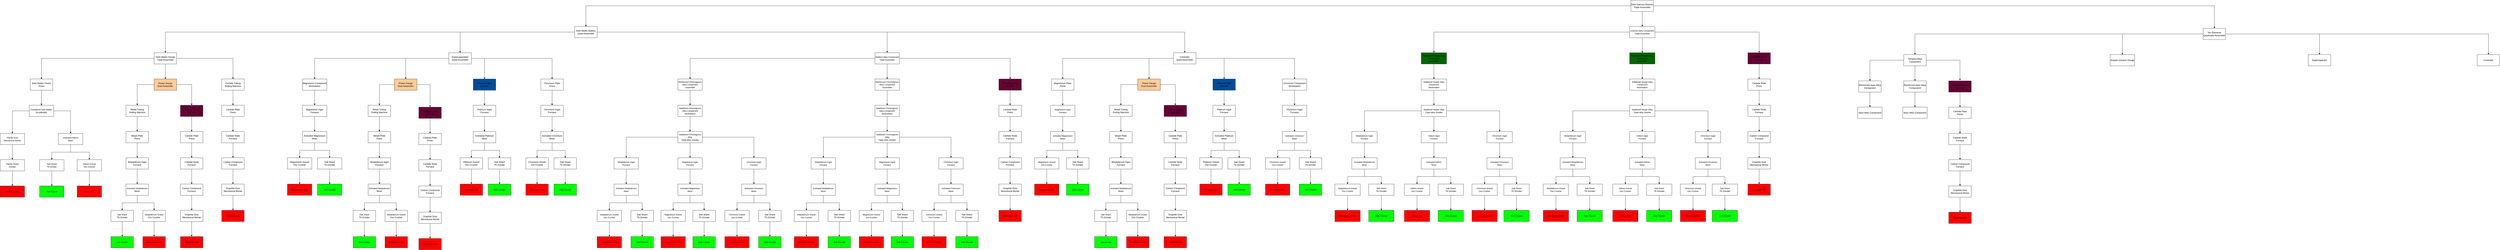 <mxfile version="23.1.6" type="github">
  <diagram name="Page-1" id="cklbVcNHN72N4mOux92v">
    <mxGraphModel dx="5909" dy="526" grid="1" gridSize="10" guides="1" tooltips="1" connect="1" arrows="1" fold="1" page="1" pageScale="1" pageWidth="850" pageHeight="1100" math="0" shadow="0">
      <root>
        <mxCell id="0" />
        <mxCell id="1" parent="0" />
        <mxCell id="McgiRGSPzC1NFYn7cAQ9-3" value="" style="edgeStyle=orthogonalEdgeStyle;rounded=0;orthogonalLoop=1;jettySize=auto;html=1;" parent="1" source="McgiRGSPzC1NFYn7cAQ9-1" target="McgiRGSPzC1NFYn7cAQ9-2" edge="1">
          <mxGeometry relative="1" as="geometry" />
        </mxCell>
        <mxCell id="McgiRGSPzC1NFYn7cAQ9-5" value="" style="edgeStyle=orthogonalEdgeStyle;rounded=0;orthogonalLoop=1;jettySize=auto;html=1;" parent="1" source="McgiRGSPzC1NFYn7cAQ9-1" target="McgiRGSPzC1NFYn7cAQ9-4" edge="1">
          <mxGeometry relative="1" as="geometry" />
        </mxCell>
        <mxCell id="McgiRGSPzC1NFYn7cAQ9-13" value="" style="edgeStyle=orthogonalEdgeStyle;rounded=0;orthogonalLoop=1;jettySize=auto;html=1;fontFamily=Helvetica;fontSize=12;fontColor=default;" parent="1" source="McgiRGSPzC1NFYn7cAQ9-1" target="McgiRGSPzC1NFYn7cAQ9-12" edge="1">
          <mxGeometry relative="1" as="geometry" />
        </mxCell>
        <mxCell id="McgiRGSPzC1NFYn7cAQ9-1" value="Dark Gamma Reactor&lt;br&gt;Triple Assembler" style="rounded=0;whiteSpace=wrap;html=1;strokeColor=default;align=center;verticalAlign=middle;fontFamily=Helvetica;fontSize=12;fontColor=default;fillColor=default;" parent="1" vertex="1">
          <mxGeometry x="4047" y="70" width="120" height="60" as="geometry" />
        </mxCell>
        <mxCell id="iX9LuOeY7qdczTm8YwF4-209" value="" style="edgeStyle=orthogonalEdgeStyle;rounded=0;orthogonalLoop=1;jettySize=auto;html=1;" edge="1" parent="1" source="McgiRGSPzC1NFYn7cAQ9-2" target="iX9LuOeY7qdczTm8YwF4-208">
          <mxGeometry relative="1" as="geometry" />
        </mxCell>
        <mxCell id="iX9LuOeY7qdczTm8YwF4-212" value="" style="edgeStyle=orthogonalEdgeStyle;rounded=0;orthogonalLoop=1;jettySize=auto;html=1;entryX=0.5;entryY=0;entryDx=0;entryDy=0;" edge="1" parent="1" source="McgiRGSPzC1NFYn7cAQ9-2" target="iX9LuOeY7qdczTm8YwF4-298">
          <mxGeometry relative="1" as="geometry">
            <mxPoint x="5107.483" y="350" as="targetPoint" />
          </mxGeometry>
        </mxCell>
        <mxCell id="iX9LuOeY7qdczTm8YwF4-296" style="edgeStyle=orthogonalEdgeStyle;rounded=0;orthogonalLoop=1;jettySize=auto;html=1;" edge="1" parent="1" source="McgiRGSPzC1NFYn7cAQ9-2" target="iX9LuOeY7qdczTm8YwF4-256">
          <mxGeometry relative="1" as="geometry" />
        </mxCell>
        <mxCell id="McgiRGSPzC1NFYn7cAQ9-2" value="&lt;font style=&quot;font-size: 11px;&quot;&gt;Cosmos Alloy Component&lt;br&gt;Triple Assembler&lt;br&gt;&lt;/font&gt;" style="rounded=0;whiteSpace=wrap;html=1;" parent="1" vertex="1">
          <mxGeometry x="4040" y="210" width="135" height="60" as="geometry" />
        </mxCell>
        <mxCell id="McgiRGSPzC1NFYn7cAQ9-15" value="" style="edgeStyle=orthogonalEdgeStyle;rounded=0;orthogonalLoop=1;jettySize=auto;html=1;fontFamily=Helvetica;fontSize=12;fontColor=default;" parent="1" source="McgiRGSPzC1NFYn7cAQ9-4" target="McgiRGSPzC1NFYn7cAQ9-14" edge="1">
          <mxGeometry relative="1" as="geometry" />
        </mxCell>
        <mxCell id="McgiRGSPzC1NFYn7cAQ9-19" value="" style="edgeStyle=orthogonalEdgeStyle;rounded=0;orthogonalLoop=1;jettySize=auto;html=1;fontFamily=Helvetica;fontSize=12;fontColor=default;" parent="1" source="McgiRGSPzC1NFYn7cAQ9-4" target="McgiRGSPzC1NFYn7cAQ9-18" edge="1">
          <mxGeometry relative="1" as="geometry" />
        </mxCell>
        <mxCell id="McgiRGSPzC1NFYn7cAQ9-21" value="" style="edgeStyle=orthogonalEdgeStyle;rounded=0;orthogonalLoop=1;jettySize=auto;html=1;fontFamily=Helvetica;fontSize=12;fontColor=default;" parent="1" source="McgiRGSPzC1NFYn7cAQ9-4" target="McgiRGSPzC1NFYn7cAQ9-20" edge="1">
          <mxGeometry relative="1" as="geometry" />
        </mxCell>
        <mxCell id="McgiRGSPzC1NFYn7cAQ9-23" value="" style="edgeStyle=orthogonalEdgeStyle;rounded=0;orthogonalLoop=1;jettySize=auto;html=1;fontFamily=Helvetica;fontSize=12;fontColor=default;" parent="1" source="McgiRGSPzC1NFYn7cAQ9-4" target="McgiRGSPzC1NFYn7cAQ9-22" edge="1">
          <mxGeometry relative="1" as="geometry" />
        </mxCell>
        <mxCell id="McgiRGSPzC1NFYn7cAQ9-4" value="Dark Matter Battery&lt;br&gt;Quad Assembler" style="rounded=0;whiteSpace=wrap;html=1;" parent="1" vertex="1">
          <mxGeometry x="-1580" y="210" width="120" height="60" as="geometry" />
        </mxCell>
        <mxCell id="iX9LuOeY7qdczTm8YwF4-309" value="" style="edgeStyle=orthogonalEdgeStyle;rounded=0;orthogonalLoop=1;jettySize=auto;html=1;" edge="1" parent="1" source="McgiRGSPzC1NFYn7cAQ9-12" target="iX9LuOeY7qdczTm8YwF4-308">
          <mxGeometry relative="1" as="geometry" />
        </mxCell>
        <mxCell id="iX9LuOeY7qdczTm8YwF4-315" value="" style="edgeStyle=orthogonalEdgeStyle;rounded=0;orthogonalLoop=1;jettySize=auto;html=1;" edge="1" parent="1" source="McgiRGSPzC1NFYn7cAQ9-12" target="iX9LuOeY7qdczTm8YwF4-314">
          <mxGeometry relative="1" as="geometry" />
        </mxCell>
        <mxCell id="iX9LuOeY7qdczTm8YwF4-317" value="" style="edgeStyle=orthogonalEdgeStyle;rounded=0;orthogonalLoop=1;jettySize=auto;html=1;" edge="1" parent="1" source="McgiRGSPzC1NFYn7cAQ9-12" target="iX9LuOeY7qdczTm8YwF4-316">
          <mxGeometry relative="1" as="geometry" />
        </mxCell>
        <mxCell id="iX9LuOeY7qdczTm8YwF4-325" value="" style="edgeStyle=orthogonalEdgeStyle;rounded=0;orthogonalLoop=1;jettySize=auto;html=1;" edge="1" parent="1" source="McgiRGSPzC1NFYn7cAQ9-12" target="iX9LuOeY7qdczTm8YwF4-324">
          <mxGeometry relative="1" as="geometry" />
        </mxCell>
        <mxCell id="McgiRGSPzC1NFYn7cAQ9-12" value="Ten Elements&lt;br&gt;Quadruple Assembler" style="rounded=0;whiteSpace=wrap;html=1;strokeColor=default;align=center;verticalAlign=middle;fontFamily=Helvetica;fontSize=12;fontColor=default;fillColor=default;" parent="1" vertex="1">
          <mxGeometry x="7094.86" y="220" width="120" height="60" as="geometry" />
        </mxCell>
        <mxCell id="kZA3d1KxiRgSWn5RkE2X-13" value="" style="edgeStyle=orthogonalEdgeStyle;rounded=0;orthogonalLoop=1;jettySize=auto;html=1;" parent="1" source="McgiRGSPzC1NFYn7cAQ9-14" target="kZA3d1KxiRgSWn5RkE2X-12" edge="1">
          <mxGeometry relative="1" as="geometry" />
        </mxCell>
        <mxCell id="kZA3d1KxiRgSWn5RkE2X-15" value="" style="edgeStyle=orthogonalEdgeStyle;rounded=0;orthogonalLoop=1;jettySize=auto;html=1;entryX=0.5;entryY=0;entryDx=0;entryDy=0;entryPerimeter=0;" parent="1" source="McgiRGSPzC1NFYn7cAQ9-14" target="kZA3d1KxiRgSWn5RkE2X-37" edge="1">
          <mxGeometry relative="1" as="geometry">
            <mxPoint x="-2480" y="490" as="targetPoint" />
          </mxGeometry>
        </mxCell>
        <mxCell id="kZA3d1KxiRgSWn5RkE2X-19" value="" style="edgeStyle=orthogonalEdgeStyle;rounded=0;orthogonalLoop=1;jettySize=auto;html=1;" parent="1" source="McgiRGSPzC1NFYn7cAQ9-14" target="kZA3d1KxiRgSWn5RkE2X-18" edge="1">
          <mxGeometry relative="1" as="geometry" />
        </mxCell>
        <mxCell id="kZA3d1KxiRgSWn5RkE2X-21" value="" style="edgeStyle=orthogonalEdgeStyle;rounded=0;orthogonalLoop=1;jettySize=auto;html=1;" parent="1" source="McgiRGSPzC1NFYn7cAQ9-14" target="kZA3d1KxiRgSWn5RkE2X-20" edge="1">
          <mxGeometry relative="1" as="geometry" />
        </mxCell>
        <mxCell id="McgiRGSPzC1NFYn7cAQ9-14" value="Supercapacitator&lt;div&gt;Quad Assembler&lt;br&gt;&lt;/div&gt;" style="rounded=0;whiteSpace=wrap;html=1;" parent="1" vertex="1">
          <mxGeometry x="-2250" y="350" width="120" height="60" as="geometry" />
        </mxCell>
        <mxCell id="McgiRGSPzC1NFYn7cAQ9-25" value="" style="edgeStyle=orthogonalEdgeStyle;rounded=0;orthogonalLoop=1;jettySize=auto;html=1;fontFamily=Helvetica;fontSize=12;fontColor=default;" parent="1" source="McgiRGSPzC1NFYn7cAQ9-18" target="McgiRGSPzC1NFYn7cAQ9-24" edge="1">
          <mxGeometry relative="1" as="geometry" />
        </mxCell>
        <mxCell id="McgiRGSPzC1NFYn7cAQ9-26" value="" style="edgeStyle=orthogonalEdgeStyle;rounded=0;orthogonalLoop=1;jettySize=auto;html=1;fontFamily=Helvetica;fontSize=12;fontColor=default;" parent="1" source="McgiRGSPzC1NFYn7cAQ9-18" target="McgiRGSPzC1NFYn7cAQ9-24" edge="1">
          <mxGeometry relative="1" as="geometry" />
        </mxCell>
        <mxCell id="McgiRGSPzC1NFYn7cAQ9-28" value="" style="edgeStyle=orthogonalEdgeStyle;rounded=0;orthogonalLoop=1;jettySize=auto;html=1;fontFamily=Helvetica;fontSize=12;fontColor=default;" parent="1" source="McgiRGSPzC1NFYn7cAQ9-18" target="McgiRGSPzC1NFYn7cAQ9-27" edge="1">
          <mxGeometry relative="1" as="geometry" />
        </mxCell>
        <mxCell id="McgiRGSPzC1NFYn7cAQ9-30" value="" style="edgeStyle=orthogonalEdgeStyle;rounded=0;orthogonalLoop=1;jettySize=auto;html=1;fontFamily=Helvetica;fontSize=12;fontColor=default;" parent="1" source="McgiRGSPzC1NFYn7cAQ9-18" target="McgiRGSPzC1NFYn7cAQ9-29" edge="1">
          <mxGeometry relative="1" as="geometry" />
        </mxCell>
        <mxCell id="McgiRGSPzC1NFYn7cAQ9-18" value="Dark Matter Gauge&lt;div&gt;Triple Assembler&lt;/div&gt;" style="rounded=0;whiteSpace=wrap;html=1;strokeColor=default;align=center;verticalAlign=middle;fontFamily=Helvetica;fontSize=12;fontColor=default;fillColor=default;" parent="1" vertex="1">
          <mxGeometry x="-3820" y="350" width="120" height="60" as="geometry" />
        </mxCell>
        <mxCell id="kZA3d1KxiRgSWn5RkE2X-95" value="" style="edgeStyle=orthogonalEdgeStyle;rounded=0;orthogonalLoop=1;jettySize=auto;html=1;" parent="1" source="McgiRGSPzC1NFYn7cAQ9-20" target="kZA3d1KxiRgSWn5RkE2X-94" edge="1">
          <mxGeometry relative="1" as="geometry" />
        </mxCell>
        <mxCell id="kZA3d1KxiRgSWn5RkE2X-99" value="" style="edgeStyle=orthogonalEdgeStyle;rounded=0;orthogonalLoop=1;jettySize=auto;html=1;entryX=0.5;entryY=0;entryDx=0;entryDy=0;" parent="1" source="McgiRGSPzC1NFYn7cAQ9-20" target="iX9LuOeY7qdczTm8YwF4-71" edge="1">
          <mxGeometry relative="1" as="geometry">
            <mxPoint x="85" y="490" as="targetPoint" />
          </mxGeometry>
        </mxCell>
        <mxCell id="iX9LuOeY7qdczTm8YwF4-123" style="edgeStyle=orthogonalEdgeStyle;rounded=0;orthogonalLoop=1;jettySize=auto;html=1;" edge="1" parent="1" source="McgiRGSPzC1NFYn7cAQ9-20" target="iX9LuOeY7qdczTm8YwF4-113">
          <mxGeometry relative="1" as="geometry" />
        </mxCell>
        <mxCell id="McgiRGSPzC1NFYn7cAQ9-20" value="&lt;font style=&quot;font-size: 11px;&quot;&gt;Stellaris Alloy Component&lt;br&gt;Triple Assembler&lt;br&gt;&lt;/font&gt;" style="rounded=0;whiteSpace=wrap;html=1;" parent="1" vertex="1">
          <mxGeometry x="20" y="350" width="130" height="60" as="geometry" />
        </mxCell>
        <mxCell id="iX9LuOeY7qdczTm8YwF4-127" value="" style="edgeStyle=orthogonalEdgeStyle;rounded=0;orthogonalLoop=1;jettySize=auto;html=1;" edge="1" parent="1" source="McgiRGSPzC1NFYn7cAQ9-22" target="iX9LuOeY7qdczTm8YwF4-126">
          <mxGeometry relative="1" as="geometry" />
        </mxCell>
        <mxCell id="iX9LuOeY7qdczTm8YwF4-170" style="edgeStyle=orthogonalEdgeStyle;rounded=0;orthogonalLoop=1;jettySize=auto;html=1;entryX=0.5;entryY=0;entryDx=0;entryDy=0;" edge="1" parent="1" source="McgiRGSPzC1NFYn7cAQ9-22" target="iX9LuOeY7qdczTm8YwF4-143">
          <mxGeometry relative="1" as="geometry" />
        </mxCell>
        <mxCell id="iX9LuOeY7qdczTm8YwF4-184" style="edgeStyle=orthogonalEdgeStyle;rounded=0;orthogonalLoop=1;jettySize=auto;html=1;" edge="1" parent="1" source="McgiRGSPzC1NFYn7cAQ9-22" target="iX9LuOeY7qdczTm8YwF4-172">
          <mxGeometry relative="1" as="geometry" />
        </mxCell>
        <mxCell id="iX9LuOeY7qdczTm8YwF4-187" value="" style="edgeStyle=orthogonalEdgeStyle;rounded=0;orthogonalLoop=1;jettySize=auto;html=1;" edge="1" parent="1" source="McgiRGSPzC1NFYn7cAQ9-22" target="iX9LuOeY7qdczTm8YwF4-186">
          <mxGeometry relative="1" as="geometry" />
        </mxCell>
        <mxCell id="McgiRGSPzC1NFYn7cAQ9-22" value="Controller&lt;div&gt;Quad Assembler&lt;br&gt;&lt;/div&gt;" style="rounded=0;whiteSpace=wrap;html=1;" parent="1" vertex="1">
          <mxGeometry x="1610" y="350" width="120" height="60" as="geometry" />
        </mxCell>
        <mxCell id="McgiRGSPzC1NFYn7cAQ9-32" value="" style="edgeStyle=orthogonalEdgeStyle;rounded=0;orthogonalLoop=1;jettySize=auto;html=1;fontFamily=Helvetica;fontSize=12;fontColor=default;" parent="1" source="McgiRGSPzC1NFYn7cAQ9-24" target="McgiRGSPzC1NFYn7cAQ9-31" edge="1">
          <mxGeometry relative="1" as="geometry" />
        </mxCell>
        <mxCell id="McgiRGSPzC1NFYn7cAQ9-24" value="Dark Matter Charm&lt;div&gt;Press&lt;/div&gt;" style="rounded=0;whiteSpace=wrap;html=1;strokeColor=default;align=center;verticalAlign=middle;fontFamily=Helvetica;fontSize=12;fontColor=default;fillColor=default;" parent="1" vertex="1">
          <mxGeometry x="-4480" y="490" width="120" height="60" as="geometry" />
        </mxCell>
        <mxCell id="kZA3d1KxiRgSWn5RkE2X-2" value="" style="edgeStyle=orthogonalEdgeStyle;rounded=0;orthogonalLoop=1;jettySize=auto;html=1;" parent="1" source="McgiRGSPzC1NFYn7cAQ9-27" target="kZA3d1KxiRgSWn5RkE2X-1" edge="1">
          <mxGeometry relative="1" as="geometry" />
        </mxCell>
        <mxCell id="McgiRGSPzC1NFYn7cAQ9-27" value="Carbide Tubing&lt;br&gt;Rolling Machine" style="rounded=0;whiteSpace=wrap;html=1;strokeColor=default;align=center;verticalAlign=middle;fontFamily=Helvetica;fontSize=12;fontColor=default;fillColor=default;" parent="1" vertex="1">
          <mxGeometry x="-3460" y="490" width="120" height="60" as="geometry" />
        </mxCell>
        <mxCell id="McgiRGSPzC1NFYn7cAQ9-56" value="" style="edgeStyle=orthogonalEdgeStyle;rounded=0;orthogonalLoop=1;jettySize=auto;html=1;fontFamily=Helvetica;fontSize=12;fontColor=default;" parent="1" source="McgiRGSPzC1NFYn7cAQ9-29" target="McgiRGSPzC1NFYn7cAQ9-55" edge="1">
          <mxGeometry relative="1" as="geometry" />
        </mxCell>
        <mxCell id="McgiRGSPzC1NFYn7cAQ9-58" value="" style="edgeStyle=orthogonalEdgeStyle;rounded=0;orthogonalLoop=1;jettySize=auto;html=1;fontFamily=Helvetica;fontSize=12;fontColor=default;" parent="1" source="McgiRGSPzC1NFYn7cAQ9-29" target="McgiRGSPzC1NFYn7cAQ9-57" edge="1">
          <mxGeometry relative="1" as="geometry" />
        </mxCell>
        <mxCell id="McgiRGSPzC1NFYn7cAQ9-29" value="&lt;span style=&quot;background-color: initial;&quot;&gt;Power Gauge&lt;br&gt;Dual Assembler&lt;/span&gt;" style="rounded=0;whiteSpace=wrap;html=1;strokeColor=default;align=center;verticalAlign=middle;fontFamily=Helvetica;fontSize=12;fontColor=default;fillColor=#FFCC99;" parent="1" vertex="1">
          <mxGeometry x="-3820" y="490" width="120" height="60" as="geometry" />
        </mxCell>
        <mxCell id="McgiRGSPzC1NFYn7cAQ9-34" value="" style="edgeStyle=orthogonalEdgeStyle;rounded=0;orthogonalLoop=1;jettySize=auto;html=1;fontFamily=Helvetica;fontSize=12;fontColor=default;" parent="1" source="McgiRGSPzC1NFYn7cAQ9-31" target="McgiRGSPzC1NFYn7cAQ9-33" edge="1">
          <mxGeometry relative="1" as="geometry" />
        </mxCell>
        <mxCell id="McgiRGSPzC1NFYn7cAQ9-36" value="" style="edgeStyle=orthogonalEdgeStyle;rounded=0;orthogonalLoop=1;jettySize=auto;html=1;fontFamily=Helvetica;fontSize=12;fontColor=default;" parent="1" source="McgiRGSPzC1NFYn7cAQ9-31" target="McgiRGSPzC1NFYn7cAQ9-35" edge="1">
          <mxGeometry relative="1" as="geometry" />
        </mxCell>
        <mxCell id="McgiRGSPzC1NFYn7cAQ9-31" value="&lt;font style=&quot;font-size: 11px;&quot;&gt;Crystalized Dark Matter&amp;nbsp;&lt;/font&gt;&lt;div&gt;Accelerator&lt;/div&gt;" style="rounded=0;whiteSpace=wrap;html=1;strokeColor=default;align=center;verticalAlign=middle;fontFamily=Helvetica;fontSize=12;fontColor=default;fillColor=default;" parent="1" vertex="1">
          <mxGeometry x="-4485" y="630" width="130" height="60" as="geometry" />
        </mxCell>
        <mxCell id="McgiRGSPzC1NFYn7cAQ9-40" value="" style="edgeStyle=orthogonalEdgeStyle;rounded=0;orthogonalLoop=1;jettySize=auto;html=1;fontFamily=Helvetica;fontSize=12;fontColor=default;" parent="1" source="McgiRGSPzC1NFYn7cAQ9-33" target="McgiRGSPzC1NFYn7cAQ9-39" edge="1">
          <mxGeometry relative="1" as="geometry" />
        </mxCell>
        <mxCell id="McgiRGSPzC1NFYn7cAQ9-33" value="&lt;span style=&quot;font-size: 11px;&quot;&gt;Painite Dust&lt;br&gt;Mechanical Mortar&lt;br&gt;&lt;/span&gt;" style="rounded=0;whiteSpace=wrap;html=1;strokeColor=default;align=center;verticalAlign=middle;fontFamily=Helvetica;fontSize=12;fontColor=default;fillColor=default;" parent="1" vertex="1">
          <mxGeometry x="-4640" y="780" width="130" height="60" as="geometry" />
        </mxCell>
        <mxCell id="McgiRGSPzC1NFYn7cAQ9-44" value="" style="edgeStyle=orthogonalEdgeStyle;rounded=0;orthogonalLoop=1;jettySize=auto;html=1;fontFamily=Helvetica;fontSize=12;fontColor=default;" parent="1" source="McgiRGSPzC1NFYn7cAQ9-35" target="McgiRGSPzC1NFYn7cAQ9-43" edge="1">
          <mxGeometry relative="1" as="geometry" />
        </mxCell>
        <mxCell id="McgiRGSPzC1NFYn7cAQ9-45" value="" style="edgeStyle=orthogonalEdgeStyle;rounded=0;orthogonalLoop=1;jettySize=auto;html=1;fontFamily=Helvetica;fontSize=12;fontColor=default;" parent="1" source="McgiRGSPzC1NFYn7cAQ9-35" target="McgiRGSPzC1NFYn7cAQ9-43" edge="1">
          <mxGeometry relative="1" as="geometry" />
        </mxCell>
        <mxCell id="McgiRGSPzC1NFYn7cAQ9-46" value="" style="edgeStyle=orthogonalEdgeStyle;rounded=0;orthogonalLoop=1;jettySize=auto;html=1;fontFamily=Helvetica;fontSize=12;fontColor=default;" parent="1" source="McgiRGSPzC1NFYn7cAQ9-35" target="McgiRGSPzC1NFYn7cAQ9-43" edge="1">
          <mxGeometry relative="1" as="geometry" />
        </mxCell>
        <mxCell id="McgiRGSPzC1NFYn7cAQ9-48" value="" style="edgeStyle=orthogonalEdgeStyle;rounded=0;orthogonalLoop=1;jettySize=auto;html=1;fontFamily=Helvetica;fontSize=12;fontColor=default;" parent="1" source="McgiRGSPzC1NFYn7cAQ9-35" target="McgiRGSPzC1NFYn7cAQ9-47" edge="1">
          <mxGeometry relative="1" as="geometry" />
        </mxCell>
        <mxCell id="McgiRGSPzC1NFYn7cAQ9-35" value="&lt;span style=&quot;font-size: 11px;&quot;&gt;Activated&amp;nbsp;Iridium&lt;br&gt;Mixer&lt;br&gt;&lt;/span&gt;" style="rounded=0;whiteSpace=wrap;html=1;strokeColor=default;align=center;verticalAlign=middle;fontFamily=Helvetica;fontSize=12;fontColor=default;fillColor=default;" parent="1" vertex="1">
          <mxGeometry x="-4330" y="780" width="130" height="60" as="geometry" />
        </mxCell>
        <mxCell id="McgiRGSPzC1NFYn7cAQ9-42" value="" style="edgeStyle=orthogonalEdgeStyle;rounded=0;orthogonalLoop=1;jettySize=auto;html=1;fontFamily=Helvetica;fontSize=12;fontColor=default;" parent="1" source="McgiRGSPzC1NFYn7cAQ9-39" target="McgiRGSPzC1NFYn7cAQ9-41" edge="1">
          <mxGeometry relative="1" as="geometry" />
        </mxCell>
        <mxCell id="McgiRGSPzC1NFYn7cAQ9-39" value="&lt;span style=&quot;font-size: 11px;&quot;&gt;Painite Shard&lt;br&gt;Grinder&lt;br&gt;&lt;/span&gt;" style="rounded=0;whiteSpace=wrap;html=1;strokeColor=default;align=center;verticalAlign=middle;fontFamily=Helvetica;fontSize=12;fontColor=default;fillColor=default;" parent="1" vertex="1">
          <mxGeometry x="-4640" y="920" width="130" height="60" as="geometry" />
        </mxCell>
        <mxCell id="McgiRGSPzC1NFYn7cAQ9-41" value="&lt;span style=&quot;font-size: 11px;&quot;&gt;Painite Crystal&lt;br&gt;&lt;/span&gt;" style="rounded=0;whiteSpace=wrap;html=1;strokeColor=default;align=center;verticalAlign=middle;fontFamily=Helvetica;fontSize=12;fontColor=default;fillColor=#FF0000;" parent="1" vertex="1">
          <mxGeometry x="-4640" y="1060" width="130" height="60" as="geometry" />
        </mxCell>
        <mxCell id="McgiRGSPzC1NFYn7cAQ9-50" value="" style="edgeStyle=orthogonalEdgeStyle;rounded=0;orthogonalLoop=1;jettySize=auto;html=1;fontFamily=Helvetica;fontSize=12;fontColor=default;" parent="1" source="McgiRGSPzC1NFYn7cAQ9-43" target="McgiRGSPzC1NFYn7cAQ9-49" edge="1">
          <mxGeometry relative="1" as="geometry" />
        </mxCell>
        <mxCell id="McgiRGSPzC1NFYn7cAQ9-43" value="&lt;span style=&quot;font-size: 11px;&quot;&gt;Salt Shard&lt;br&gt;T6 Grinder&lt;br&gt;&lt;/span&gt;" style="rounded=0;whiteSpace=wrap;html=1;strokeColor=default;align=center;verticalAlign=middle;fontFamily=Helvetica;fontSize=12;fontColor=default;fillColor=default;" parent="1" vertex="1">
          <mxGeometry x="-4430" y="920" width="130" height="60" as="geometry" />
        </mxCell>
        <mxCell id="McgiRGSPzC1NFYn7cAQ9-54" value="" style="edgeStyle=orthogonalEdgeStyle;rounded=0;orthogonalLoop=1;jettySize=auto;html=1;fontFamily=Helvetica;fontSize=12;fontColor=default;" parent="1" source="McgiRGSPzC1NFYn7cAQ9-47" target="McgiRGSPzC1NFYn7cAQ9-53" edge="1">
          <mxGeometry relative="1" as="geometry" />
        </mxCell>
        <mxCell id="McgiRGSPzC1NFYn7cAQ9-47" value="&lt;span style=&quot;font-size: 11px;&quot;&gt;Iridium Gravel&lt;/span&gt;&lt;br&gt;&lt;span style=&quot;font-size: 11px;&quot;&gt;Ore Crusher&lt;/span&gt;" style="rounded=0;whiteSpace=wrap;html=1;strokeColor=default;align=center;verticalAlign=middle;fontFamily=Helvetica;fontSize=12;fontColor=default;fillColor=default;" parent="1" vertex="1">
          <mxGeometry x="-4230" y="920" width="130" height="60" as="geometry" />
        </mxCell>
        <mxCell id="McgiRGSPzC1NFYn7cAQ9-49" value="&lt;span style=&quot;font-size: 11px;&quot;&gt;Salt Crystal&lt;br&gt;&lt;/span&gt;" style="rounded=0;whiteSpace=wrap;html=1;strokeColor=default;align=center;verticalAlign=middle;fontFamily=Helvetica;fontSize=12;fontColor=default;fillColor=#00FF00;" parent="1" vertex="1">
          <mxGeometry x="-4430" y="1060" width="130" height="60" as="geometry" />
        </mxCell>
        <mxCell id="McgiRGSPzC1NFYn7cAQ9-53" value="&lt;span style=&quot;font-size: 11px;&quot;&gt;Iridium&amp;nbsp;&lt;/span&gt;&lt;span style=&quot;font-size: 11px;&quot;&gt;Ore&amp;nbsp;&lt;/span&gt;" style="rounded=0;whiteSpace=wrap;html=1;strokeColor=default;align=center;verticalAlign=middle;fontFamily=Helvetica;fontSize=12;fontColor=default;fillColor=#FF0000;" parent="1" vertex="1">
          <mxGeometry x="-4230" y="1060" width="130" height="60" as="geometry" />
        </mxCell>
        <mxCell id="McgiRGSPzC1NFYn7cAQ9-62" value="" style="edgeStyle=orthogonalEdgeStyle;rounded=0;orthogonalLoop=1;jettySize=auto;html=1;fontFamily=Helvetica;fontSize=12;fontColor=default;" parent="1" source="McgiRGSPzC1NFYn7cAQ9-55" target="McgiRGSPzC1NFYn7cAQ9-61" edge="1">
          <mxGeometry relative="1" as="geometry" />
        </mxCell>
        <mxCell id="McgiRGSPzC1NFYn7cAQ9-55" value="Molyb Tubing&lt;br&gt;Rolling Machine" style="rounded=0;whiteSpace=wrap;html=1;strokeColor=default;align=center;verticalAlign=middle;fontFamily=Helvetica;fontSize=12;fontColor=default;fillColor=default;" parent="1" vertex="1">
          <mxGeometry x="-3970" y="630" width="120" height="60" as="geometry" />
        </mxCell>
        <mxCell id="McgiRGSPzC1NFYn7cAQ9-76" value="" style="edgeStyle=orthogonalEdgeStyle;rounded=0;orthogonalLoop=1;jettySize=auto;html=1;fontFamily=Helvetica;fontSize=12;fontColor=default;" parent="1" source="McgiRGSPzC1NFYn7cAQ9-57" target="McgiRGSPzC1NFYn7cAQ9-75" edge="1">
          <mxGeometry relative="1" as="geometry" />
        </mxCell>
        <mxCell id="McgiRGSPzC1NFYn7cAQ9-57" value="&lt;span style=&quot;background-color: initial;&quot;&gt;Carbide Lining&lt;br&gt;Extruder&lt;br&gt;&lt;/span&gt;" style="rounded=0;whiteSpace=wrap;html=1;strokeColor=default;align=center;verticalAlign=middle;fontFamily=Helvetica;fontSize=12;fontColor=default;fillColor=#660033;" parent="1" vertex="1">
          <mxGeometry x="-3680" y="630" width="120" height="60" as="geometry" />
        </mxCell>
        <mxCell id="McgiRGSPzC1NFYn7cAQ9-64" value="" style="edgeStyle=orthogonalEdgeStyle;rounded=0;orthogonalLoop=1;jettySize=auto;html=1;fontFamily=Helvetica;fontSize=12;fontColor=default;" parent="1" source="McgiRGSPzC1NFYn7cAQ9-61" target="McgiRGSPzC1NFYn7cAQ9-63" edge="1">
          <mxGeometry relative="1" as="geometry" />
        </mxCell>
        <mxCell id="McgiRGSPzC1NFYn7cAQ9-61" value="Molyb Plate&lt;br&gt;Press" style="rounded=0;whiteSpace=wrap;html=1;strokeColor=default;align=center;verticalAlign=middle;fontFamily=Helvetica;fontSize=12;fontColor=default;fillColor=default;" parent="1" vertex="1">
          <mxGeometry x="-3970" y="770" width="120" height="60" as="geometry" />
        </mxCell>
        <mxCell id="McgiRGSPzC1NFYn7cAQ9-66" value="" style="edgeStyle=orthogonalEdgeStyle;rounded=0;orthogonalLoop=1;jettySize=auto;html=1;fontFamily=Helvetica;fontSize=12;fontColor=default;" parent="1" source="McgiRGSPzC1NFYn7cAQ9-63" target="McgiRGSPzC1NFYn7cAQ9-65" edge="1">
          <mxGeometry relative="1" as="geometry" />
        </mxCell>
        <mxCell id="McgiRGSPzC1NFYn7cAQ9-63" value="Molybdenum Ingot&lt;br&gt;Furnace" style="rounded=0;whiteSpace=wrap;html=1;strokeColor=default;align=center;verticalAlign=middle;fontFamily=Helvetica;fontSize=12;fontColor=default;fillColor=default;" parent="1" vertex="1">
          <mxGeometry x="-3970" y="910" width="120" height="60" as="geometry" />
        </mxCell>
        <mxCell id="McgiRGSPzC1NFYn7cAQ9-70" value="" style="edgeStyle=orthogonalEdgeStyle;rounded=0;orthogonalLoop=1;jettySize=auto;html=1;fontFamily=Helvetica;fontSize=12;fontColor=default;" parent="1" source="McgiRGSPzC1NFYn7cAQ9-65" target="McgiRGSPzC1NFYn7cAQ9-69" edge="1">
          <mxGeometry relative="1" as="geometry" />
        </mxCell>
        <mxCell id="McgiRGSPzC1NFYn7cAQ9-72" value="" style="edgeStyle=orthogonalEdgeStyle;rounded=0;orthogonalLoop=1;jettySize=auto;html=1;fontFamily=Helvetica;fontSize=12;fontColor=default;" parent="1" source="McgiRGSPzC1NFYn7cAQ9-65" target="McgiRGSPzC1NFYn7cAQ9-71" edge="1">
          <mxGeometry relative="1" as="geometry" />
        </mxCell>
        <mxCell id="McgiRGSPzC1NFYn7cAQ9-65" value="&lt;font style=&quot;font-size: 11px;&quot;&gt;Activated Molybdenum&lt;br&gt;&lt;/font&gt;Mixer" style="rounded=0;whiteSpace=wrap;html=1;strokeColor=default;align=center;verticalAlign=middle;fontFamily=Helvetica;fontSize=12;fontColor=default;fillColor=default;" parent="1" vertex="1">
          <mxGeometry x="-3970" y="1050" width="120" height="60" as="geometry" />
        </mxCell>
        <mxCell id="McgiRGSPzC1NFYn7cAQ9-80" value="" style="edgeStyle=orthogonalEdgeStyle;rounded=0;orthogonalLoop=1;jettySize=auto;html=1;fontFamily=Helvetica;fontSize=12;fontColor=default;" parent="1" source="McgiRGSPzC1NFYn7cAQ9-69" target="McgiRGSPzC1NFYn7cAQ9-79" edge="1">
          <mxGeometry relative="1" as="geometry" />
        </mxCell>
        <mxCell id="McgiRGSPzC1NFYn7cAQ9-69" value="&lt;font style=&quot;font-size: 11px;&quot;&gt;Molybdenum Gravel&lt;br&gt;&lt;/font&gt;Ore Crusher" style="rounded=0;whiteSpace=wrap;html=1;strokeColor=default;align=center;verticalAlign=middle;fontFamily=Helvetica;fontSize=12;fontColor=default;fillColor=default;" parent="1" vertex="1">
          <mxGeometry x="-3880" y="1190" width="120" height="60" as="geometry" />
        </mxCell>
        <mxCell id="McgiRGSPzC1NFYn7cAQ9-74" value="" style="edgeStyle=orthogonalEdgeStyle;rounded=0;orthogonalLoop=1;jettySize=auto;html=1;fontFamily=Helvetica;fontSize=12;fontColor=default;" parent="1" source="McgiRGSPzC1NFYn7cAQ9-71" target="McgiRGSPzC1NFYn7cAQ9-73" edge="1">
          <mxGeometry relative="1" as="geometry">
            <Array as="points">
              <mxPoint x="-4010" y="1340" />
              <mxPoint x="-4010" y="1340" />
            </Array>
          </mxGeometry>
        </mxCell>
        <mxCell id="McgiRGSPzC1NFYn7cAQ9-71" value="&lt;span style=&quot;font-size: 11px;&quot;&gt;Salt Shard&lt;br&gt;&lt;/span&gt;T6 Grinder" style="rounded=0;whiteSpace=wrap;html=1;strokeColor=default;align=center;verticalAlign=middle;fontFamily=Helvetica;fontSize=12;fontColor=default;fillColor=default;" parent="1" vertex="1">
          <mxGeometry x="-4050" y="1190" width="120" height="60" as="geometry" />
        </mxCell>
        <mxCell id="McgiRGSPzC1NFYn7cAQ9-82" value="" style="edgeStyle=orthogonalEdgeStyle;rounded=0;orthogonalLoop=1;jettySize=auto;html=1;fontFamily=Helvetica;fontSize=12;fontColor=default;" parent="1" source="McgiRGSPzC1NFYn7cAQ9-75" target="McgiRGSPzC1NFYn7cAQ9-81" edge="1">
          <mxGeometry relative="1" as="geometry" />
        </mxCell>
        <mxCell id="McgiRGSPzC1NFYn7cAQ9-75" value="&lt;span style=&quot;background-color: initial;&quot;&gt;Carbide Plate&lt;br&gt;Press&lt;br&gt;&lt;/span&gt;" style="rounded=0;whiteSpace=wrap;html=1;strokeColor=default;align=center;verticalAlign=middle;fontFamily=Helvetica;fontSize=12;fontColor=default;fillColor=default;" parent="1" vertex="1">
          <mxGeometry x="-3680" y="770" width="120" height="60" as="geometry" />
        </mxCell>
        <mxCell id="McgiRGSPzC1NFYn7cAQ9-79" value="&lt;font style=&quot;font-size: 11px;&quot;&gt;Molybdenum Ore&lt;/font&gt;" style="rounded=0;whiteSpace=wrap;html=1;strokeColor=default;align=center;verticalAlign=middle;fontFamily=Helvetica;fontSize=12;fontColor=default;fillColor=#FF0000;" parent="1" vertex="1">
          <mxGeometry x="-3880" y="1330" width="120" height="60" as="geometry" />
        </mxCell>
        <mxCell id="McgiRGSPzC1NFYn7cAQ9-73" value="&lt;span style=&quot;font-size: 11px;&quot;&gt;Salt Crystal&lt;/span&gt;" style="rounded=0;whiteSpace=wrap;html=1;strokeColor=default;align=center;verticalAlign=middle;fontFamily=Helvetica;fontSize=12;fontColor=default;fillColor=#00ff00;" parent="1" vertex="1">
          <mxGeometry x="-4050" y="1330" width="120" height="60" as="geometry" />
        </mxCell>
        <mxCell id="McgiRGSPzC1NFYn7cAQ9-84" value="" style="edgeStyle=orthogonalEdgeStyle;rounded=0;orthogonalLoop=1;jettySize=auto;html=1;fontFamily=Helvetica;fontSize=12;fontColor=default;" parent="1" source="McgiRGSPzC1NFYn7cAQ9-81" target="McgiRGSPzC1NFYn7cAQ9-83" edge="1">
          <mxGeometry relative="1" as="geometry" />
        </mxCell>
        <mxCell id="McgiRGSPzC1NFYn7cAQ9-81" value="&lt;span style=&quot;background-color: initial;&quot;&gt;Carbide Node&lt;br&gt;Furnace&lt;br&gt;&lt;/span&gt;" style="rounded=0;whiteSpace=wrap;html=1;strokeColor=default;align=center;verticalAlign=middle;fontFamily=Helvetica;fontSize=12;fontColor=default;fillColor=default;" parent="1" vertex="1">
          <mxGeometry x="-3680" y="910" width="120" height="60" as="geometry" />
        </mxCell>
        <mxCell id="McgiRGSPzC1NFYn7cAQ9-86" value="" style="edgeStyle=orthogonalEdgeStyle;rounded=0;orthogonalLoop=1;jettySize=auto;html=1;fontFamily=Helvetica;fontSize=12;fontColor=default;" parent="1" source="McgiRGSPzC1NFYn7cAQ9-83" target="McgiRGSPzC1NFYn7cAQ9-85" edge="1">
          <mxGeometry relative="1" as="geometry" />
        </mxCell>
        <mxCell id="McgiRGSPzC1NFYn7cAQ9-83" value="&lt;span style=&quot;background-color: initial;&quot;&gt;Carbon Compound&lt;br&gt;Furnace&lt;br&gt;&lt;/span&gt;" style="rounded=0;whiteSpace=wrap;html=1;strokeColor=default;align=center;verticalAlign=middle;fontFamily=Helvetica;fontSize=12;fontColor=default;fillColor=default;" parent="1" vertex="1">
          <mxGeometry x="-3680" y="1050" width="120" height="60" as="geometry" />
        </mxCell>
        <mxCell id="McgiRGSPzC1NFYn7cAQ9-88" value="" style="edgeStyle=orthogonalEdgeStyle;rounded=0;orthogonalLoop=1;jettySize=auto;html=1;fontFamily=Helvetica;fontSize=12;fontColor=default;" parent="1" source="McgiRGSPzC1NFYn7cAQ9-85" target="McgiRGSPzC1NFYn7cAQ9-87" edge="1">
          <mxGeometry relative="1" as="geometry" />
        </mxCell>
        <mxCell id="McgiRGSPzC1NFYn7cAQ9-85" value="&lt;span style=&quot;background-color: initial;&quot;&gt;Graphite&amp;nbsp;Dust&lt;br&gt;Mechanical Mortar&lt;br&gt;&lt;/span&gt;" style="rounded=0;whiteSpace=wrap;html=1;strokeColor=default;align=center;verticalAlign=middle;fontFamily=Helvetica;fontSize=12;fontColor=default;fillColor=default;" parent="1" vertex="1">
          <mxGeometry x="-3680" y="1190" width="120" height="60" as="geometry" />
        </mxCell>
        <mxCell id="McgiRGSPzC1NFYn7cAQ9-87" value="&lt;span style=&quot;background-color: initial;&quot;&gt;Graphite Ore&lt;br&gt;&lt;/span&gt;" style="rounded=0;whiteSpace=wrap;html=1;strokeColor=default;align=center;verticalAlign=middle;fontFamily=Helvetica;fontSize=12;fontColor=default;fillColor=#FF0000;" parent="1" vertex="1">
          <mxGeometry x="-3680" y="1330" width="120" height="60" as="geometry" />
        </mxCell>
        <mxCell id="kZA3d1KxiRgSWn5RkE2X-11" value="" style="edgeStyle=orthogonalEdgeStyle;rounded=0;orthogonalLoop=1;jettySize=auto;html=1;entryX=0.5;entryY=0;entryDx=0;entryDy=0;" parent="1" source="kZA3d1KxiRgSWn5RkE2X-1" target="kZA3d1KxiRgSWn5RkE2X-4" edge="1">
          <mxGeometry relative="1" as="geometry">
            <mxPoint x="-3400" y="770" as="targetPoint" />
          </mxGeometry>
        </mxCell>
        <mxCell id="kZA3d1KxiRgSWn5RkE2X-1" value="Carbide Plate&lt;br&gt;Press" style="rounded=0;whiteSpace=wrap;html=1;strokeColor=default;align=center;verticalAlign=middle;fontFamily=Helvetica;fontSize=12;fontColor=default;fillColor=default;" parent="1" vertex="1">
          <mxGeometry x="-3460" y="630" width="120" height="60" as="geometry" />
        </mxCell>
        <mxCell id="kZA3d1KxiRgSWn5RkE2X-3" value="" style="edgeStyle=orthogonalEdgeStyle;rounded=0;orthogonalLoop=1;jettySize=auto;html=1;fontFamily=Helvetica;fontSize=12;fontColor=default;" parent="1" source="kZA3d1KxiRgSWn5RkE2X-4" target="kZA3d1KxiRgSWn5RkE2X-6" edge="1">
          <mxGeometry relative="1" as="geometry" />
        </mxCell>
        <mxCell id="kZA3d1KxiRgSWn5RkE2X-4" value="&lt;span style=&quot;background-color: initial;&quot;&gt;Carbide Node&lt;br&gt;Furnace&lt;br&gt;&lt;/span&gt;" style="rounded=0;whiteSpace=wrap;html=1;strokeColor=default;align=center;verticalAlign=middle;fontFamily=Helvetica;fontSize=12;fontColor=default;fillColor=default;" parent="1" vertex="1">
          <mxGeometry x="-3460" y="770" width="120" height="60" as="geometry" />
        </mxCell>
        <mxCell id="kZA3d1KxiRgSWn5RkE2X-5" value="" style="edgeStyle=orthogonalEdgeStyle;rounded=0;orthogonalLoop=1;jettySize=auto;html=1;fontFamily=Helvetica;fontSize=12;fontColor=default;" parent="1" source="kZA3d1KxiRgSWn5RkE2X-6" target="kZA3d1KxiRgSWn5RkE2X-8" edge="1">
          <mxGeometry relative="1" as="geometry" />
        </mxCell>
        <mxCell id="kZA3d1KxiRgSWn5RkE2X-6" value="&lt;span style=&quot;background-color: initial;&quot;&gt;Carbon Compound&lt;br&gt;Furnace&lt;br&gt;&lt;/span&gt;" style="rounded=0;whiteSpace=wrap;html=1;strokeColor=default;align=center;verticalAlign=middle;fontFamily=Helvetica;fontSize=12;fontColor=default;fillColor=default;" parent="1" vertex="1">
          <mxGeometry x="-3460" y="910" width="120" height="60" as="geometry" />
        </mxCell>
        <mxCell id="kZA3d1KxiRgSWn5RkE2X-7" value="" style="edgeStyle=orthogonalEdgeStyle;rounded=0;orthogonalLoop=1;jettySize=auto;html=1;fontFamily=Helvetica;fontSize=12;fontColor=default;" parent="1" source="kZA3d1KxiRgSWn5RkE2X-8" target="kZA3d1KxiRgSWn5RkE2X-9" edge="1">
          <mxGeometry relative="1" as="geometry" />
        </mxCell>
        <mxCell id="kZA3d1KxiRgSWn5RkE2X-8" value="&lt;span style=&quot;background-color: initial;&quot;&gt;Graphite&amp;nbsp;Dust&lt;br&gt;Mechanical Mortar&lt;br&gt;&lt;/span&gt;" style="rounded=0;whiteSpace=wrap;html=1;strokeColor=default;align=center;verticalAlign=middle;fontFamily=Helvetica;fontSize=12;fontColor=default;fillColor=default;" parent="1" vertex="1">
          <mxGeometry x="-3460" y="1050" width="120" height="60" as="geometry" />
        </mxCell>
        <mxCell id="kZA3d1KxiRgSWn5RkE2X-9" value="&lt;span style=&quot;background-color: initial;&quot;&gt;Graphite Ore&lt;br&gt;&lt;/span&gt;" style="rounded=0;whiteSpace=wrap;html=1;strokeColor=default;align=center;verticalAlign=middle;fontFamily=Helvetica;fontSize=12;fontColor=default;fillColor=#FF0000;" parent="1" vertex="1">
          <mxGeometry x="-3460" y="1190" width="120" height="60" as="geometry" />
        </mxCell>
        <mxCell id="kZA3d1KxiRgSWn5RkE2X-23" value="" style="edgeStyle=orthogonalEdgeStyle;rounded=0;orthogonalLoop=1;jettySize=auto;html=1;" parent="1" source="kZA3d1KxiRgSWn5RkE2X-12" target="kZA3d1KxiRgSWn5RkE2X-22" edge="1">
          <mxGeometry relative="1" as="geometry" />
        </mxCell>
        <mxCell id="kZA3d1KxiRgSWn5RkE2X-12" value="&lt;div&gt;Magnesium Component&lt;/div&gt;&lt;div&gt;Workstation&lt;/div&gt;" style="rounded=0;whiteSpace=wrap;html=1;" parent="1" vertex="1">
          <mxGeometry x="-3030" y="490" width="130" height="60" as="geometry" />
        </mxCell>
        <mxCell id="kZA3d1KxiRgSWn5RkE2X-65" value="" style="edgeStyle=orthogonalEdgeStyle;rounded=0;orthogonalLoop=1;jettySize=auto;html=1;" parent="1" source="kZA3d1KxiRgSWn5RkE2X-18" target="kZA3d1KxiRgSWn5RkE2X-64" edge="1">
          <mxGeometry relative="1" as="geometry" />
        </mxCell>
        <mxCell id="kZA3d1KxiRgSWn5RkE2X-18" value="Platinum Wire&lt;div&gt;Extruder&lt;/div&gt;" style="rounded=0;whiteSpace=wrap;html=1;fillColor=#004C99;" parent="1" vertex="1">
          <mxGeometry x="-2120" y="490" width="120" height="60" as="geometry" />
        </mxCell>
        <mxCell id="kZA3d1KxiRgSWn5RkE2X-77" value="" style="edgeStyle=orthogonalEdgeStyle;rounded=0;orthogonalLoop=1;jettySize=auto;html=1;" parent="1" source="kZA3d1KxiRgSWn5RkE2X-20" target="kZA3d1KxiRgSWn5RkE2X-76" edge="1">
          <mxGeometry relative="1" as="geometry" />
        </mxCell>
        <mxCell id="kZA3d1KxiRgSWn5RkE2X-20" value="Chromium Plate&lt;div&gt;Press&lt;/div&gt;" style="rounded=0;whiteSpace=wrap;html=1;" parent="1" vertex="1">
          <mxGeometry x="-1760" y="490" width="120" height="60" as="geometry" />
        </mxCell>
        <mxCell id="kZA3d1KxiRgSWn5RkE2X-25" value="" style="edgeStyle=orthogonalEdgeStyle;rounded=0;orthogonalLoop=1;jettySize=auto;html=1;" parent="1" source="kZA3d1KxiRgSWn5RkE2X-22" target="kZA3d1KxiRgSWn5RkE2X-24" edge="1">
          <mxGeometry relative="1" as="geometry" />
        </mxCell>
        <mxCell id="kZA3d1KxiRgSWn5RkE2X-22" value="&lt;div&gt;Magnesium Ingot&lt;/div&gt;&lt;div&gt;Furnace&lt;/div&gt;" style="rounded=0;whiteSpace=wrap;html=1;" parent="1" vertex="1">
          <mxGeometry x="-3030" y="630" width="130" height="60" as="geometry" />
        </mxCell>
        <mxCell id="kZA3d1KxiRgSWn5RkE2X-27" value="" style="edgeStyle=orthogonalEdgeStyle;rounded=0;orthogonalLoop=1;jettySize=auto;html=1;" parent="1" source="kZA3d1KxiRgSWn5RkE2X-24" target="kZA3d1KxiRgSWn5RkE2X-26" edge="1">
          <mxGeometry relative="1" as="geometry" />
        </mxCell>
        <mxCell id="kZA3d1KxiRgSWn5RkE2X-28" value="" style="edgeStyle=orthogonalEdgeStyle;rounded=0;orthogonalLoop=1;jettySize=auto;html=1;" parent="1" source="kZA3d1KxiRgSWn5RkE2X-24" target="kZA3d1KxiRgSWn5RkE2X-26" edge="1">
          <mxGeometry relative="1" as="geometry" />
        </mxCell>
        <mxCell id="kZA3d1KxiRgSWn5RkE2X-30" value="" style="edgeStyle=orthogonalEdgeStyle;rounded=0;orthogonalLoop=1;jettySize=auto;html=1;" parent="1" source="kZA3d1KxiRgSWn5RkE2X-24" target="kZA3d1KxiRgSWn5RkE2X-29" edge="1">
          <mxGeometry relative="1" as="geometry" />
        </mxCell>
        <mxCell id="kZA3d1KxiRgSWn5RkE2X-24" value="&lt;div&gt;Activated Magnesium&lt;/div&gt;&lt;div&gt;Mixer&lt;/div&gt;" style="rounded=0;whiteSpace=wrap;html=1;" parent="1" vertex="1">
          <mxGeometry x="-3030" y="770" width="130" height="60" as="geometry" />
        </mxCell>
        <mxCell id="kZA3d1KxiRgSWn5RkE2X-32" value="" style="edgeStyle=orthogonalEdgeStyle;rounded=0;orthogonalLoop=1;jettySize=auto;html=1;" parent="1" source="kZA3d1KxiRgSWn5RkE2X-26" target="kZA3d1KxiRgSWn5RkE2X-31" edge="1">
          <mxGeometry relative="1" as="geometry" />
        </mxCell>
        <mxCell id="kZA3d1KxiRgSWn5RkE2X-26" value="&lt;div&gt;Magnesium Gravel&lt;/div&gt;&lt;div&gt;Ore Crusher&lt;/div&gt;" style="rounded=0;whiteSpace=wrap;html=1;" parent="1" vertex="1">
          <mxGeometry x="-3110" y="910" width="130" height="60" as="geometry" />
        </mxCell>
        <mxCell id="kZA3d1KxiRgSWn5RkE2X-34" value="" style="edgeStyle=orthogonalEdgeStyle;rounded=0;orthogonalLoop=1;jettySize=auto;html=1;" parent="1" source="kZA3d1KxiRgSWn5RkE2X-29" target="kZA3d1KxiRgSWn5RkE2X-33" edge="1">
          <mxGeometry relative="1" as="geometry" />
        </mxCell>
        <mxCell id="kZA3d1KxiRgSWn5RkE2X-29" value="Salt Shard&lt;div&gt;T6 Grinder&lt;/div&gt;" style="rounded=0;whiteSpace=wrap;html=1;" parent="1" vertex="1">
          <mxGeometry x="-2950" y="910" width="130" height="60" as="geometry" />
        </mxCell>
        <mxCell id="kZA3d1KxiRgSWn5RkE2X-31" value="&lt;div&gt;Magnesium Ore&lt;/div&gt;" style="rounded=0;whiteSpace=wrap;html=1;fillColor=#FF0000;" parent="1" vertex="1">
          <mxGeometry x="-3110" y="1050" width="130" height="60" as="geometry" />
        </mxCell>
        <mxCell id="kZA3d1KxiRgSWn5RkE2X-33" value="Salt Crystal" style="rounded=0;whiteSpace=wrap;html=1;fillColor=#00FF00;" parent="1" vertex="1">
          <mxGeometry x="-2950" y="1050" width="130" height="60" as="geometry" />
        </mxCell>
        <mxCell id="kZA3d1KxiRgSWn5RkE2X-35" value="" style="edgeStyle=orthogonalEdgeStyle;rounded=0;orthogonalLoop=1;jettySize=auto;html=1;fontFamily=Helvetica;fontSize=12;fontColor=default;" parent="1" source="kZA3d1KxiRgSWn5RkE2X-37" target="kZA3d1KxiRgSWn5RkE2X-39" edge="1">
          <mxGeometry relative="1" as="geometry" />
        </mxCell>
        <mxCell id="kZA3d1KxiRgSWn5RkE2X-36" value="" style="edgeStyle=orthogonalEdgeStyle;rounded=0;orthogonalLoop=1;jettySize=auto;html=1;fontFamily=Helvetica;fontSize=12;fontColor=default;" parent="1" source="kZA3d1KxiRgSWn5RkE2X-37" target="kZA3d1KxiRgSWn5RkE2X-41" edge="1">
          <mxGeometry relative="1" as="geometry" />
        </mxCell>
        <mxCell id="kZA3d1KxiRgSWn5RkE2X-37" value="&lt;span style=&quot;background-color: initial;&quot;&gt;Power Gauge&lt;br&gt;Dual Assembler&lt;/span&gt;" style="rounded=0;whiteSpace=wrap;html=1;strokeColor=default;align=center;verticalAlign=middle;fontFamily=Helvetica;fontSize=12;fontColor=default;fillColor=#FFCC99;" parent="1" vertex="1">
          <mxGeometry x="-2540" y="490" width="120" height="60" as="geometry" />
        </mxCell>
        <mxCell id="kZA3d1KxiRgSWn5RkE2X-38" value="" style="edgeStyle=orthogonalEdgeStyle;rounded=0;orthogonalLoop=1;jettySize=auto;html=1;fontFamily=Helvetica;fontSize=12;fontColor=default;" parent="1" source="kZA3d1KxiRgSWn5RkE2X-39" target="kZA3d1KxiRgSWn5RkE2X-43" edge="1">
          <mxGeometry relative="1" as="geometry" />
        </mxCell>
        <mxCell id="kZA3d1KxiRgSWn5RkE2X-39" value="Molyb Tubing&lt;br&gt;Rolling Machine" style="rounded=0;whiteSpace=wrap;html=1;strokeColor=default;align=center;verticalAlign=middle;fontFamily=Helvetica;fontSize=12;fontColor=default;fillColor=default;" parent="1" vertex="1">
          <mxGeometry x="-2680" y="630" width="120" height="60" as="geometry" />
        </mxCell>
        <mxCell id="kZA3d1KxiRgSWn5RkE2X-40" value="" style="edgeStyle=orthogonalEdgeStyle;rounded=0;orthogonalLoop=1;jettySize=auto;html=1;fontFamily=Helvetica;fontSize=12;fontColor=default;" parent="1" source="kZA3d1KxiRgSWn5RkE2X-41" target="kZA3d1KxiRgSWn5RkE2X-54" edge="1">
          <mxGeometry relative="1" as="geometry" />
        </mxCell>
        <mxCell id="kZA3d1KxiRgSWn5RkE2X-41" value="&lt;span style=&quot;background-color: initial;&quot;&gt;Carbide Lining&lt;br&gt;Extruder&lt;br&gt;&lt;/span&gt;" style="rounded=0;whiteSpace=wrap;html=1;strokeColor=default;align=center;verticalAlign=middle;fontFamily=Helvetica;fontSize=12;fontColor=default;fillColor=#660033;" parent="1" vertex="1">
          <mxGeometry x="-2410" y="640" width="120" height="60" as="geometry" />
        </mxCell>
        <mxCell id="kZA3d1KxiRgSWn5RkE2X-42" value="" style="edgeStyle=orthogonalEdgeStyle;rounded=0;orthogonalLoop=1;jettySize=auto;html=1;fontFamily=Helvetica;fontSize=12;fontColor=default;" parent="1" source="kZA3d1KxiRgSWn5RkE2X-43" target="kZA3d1KxiRgSWn5RkE2X-45" edge="1">
          <mxGeometry relative="1" as="geometry" />
        </mxCell>
        <mxCell id="kZA3d1KxiRgSWn5RkE2X-43" value="Molyb Plate&lt;br&gt;Press" style="rounded=0;whiteSpace=wrap;html=1;strokeColor=default;align=center;verticalAlign=middle;fontFamily=Helvetica;fontSize=12;fontColor=default;fillColor=default;" parent="1" vertex="1">
          <mxGeometry x="-2680" y="770" width="120" height="60" as="geometry" />
        </mxCell>
        <mxCell id="kZA3d1KxiRgSWn5RkE2X-44" value="" style="edgeStyle=orthogonalEdgeStyle;rounded=0;orthogonalLoop=1;jettySize=auto;html=1;fontFamily=Helvetica;fontSize=12;fontColor=default;" parent="1" source="kZA3d1KxiRgSWn5RkE2X-45" target="kZA3d1KxiRgSWn5RkE2X-48" edge="1">
          <mxGeometry relative="1" as="geometry" />
        </mxCell>
        <mxCell id="kZA3d1KxiRgSWn5RkE2X-45" value="Molybdenum Ingot&lt;br&gt;Furnace" style="rounded=0;whiteSpace=wrap;html=1;strokeColor=default;align=center;verticalAlign=middle;fontFamily=Helvetica;fontSize=12;fontColor=default;fillColor=default;" parent="1" vertex="1">
          <mxGeometry x="-2680" y="910" width="120" height="60" as="geometry" />
        </mxCell>
        <mxCell id="kZA3d1KxiRgSWn5RkE2X-46" value="" style="edgeStyle=orthogonalEdgeStyle;rounded=0;orthogonalLoop=1;jettySize=auto;html=1;fontFamily=Helvetica;fontSize=12;fontColor=default;" parent="1" source="kZA3d1KxiRgSWn5RkE2X-48" target="kZA3d1KxiRgSWn5RkE2X-50" edge="1">
          <mxGeometry relative="1" as="geometry" />
        </mxCell>
        <mxCell id="kZA3d1KxiRgSWn5RkE2X-47" value="" style="edgeStyle=orthogonalEdgeStyle;rounded=0;orthogonalLoop=1;jettySize=auto;html=1;fontFamily=Helvetica;fontSize=12;fontColor=default;" parent="1" source="kZA3d1KxiRgSWn5RkE2X-48" target="kZA3d1KxiRgSWn5RkE2X-52" edge="1">
          <mxGeometry relative="1" as="geometry" />
        </mxCell>
        <mxCell id="kZA3d1KxiRgSWn5RkE2X-48" value="&lt;font style=&quot;font-size: 11px;&quot;&gt;Activated Molybdenum&lt;br&gt;&lt;/font&gt;Mixer" style="rounded=0;whiteSpace=wrap;html=1;strokeColor=default;align=center;verticalAlign=middle;fontFamily=Helvetica;fontSize=12;fontColor=default;fillColor=default;" parent="1" vertex="1">
          <mxGeometry x="-2680" y="1050" width="120" height="60" as="geometry" />
        </mxCell>
        <mxCell id="kZA3d1KxiRgSWn5RkE2X-49" value="" style="edgeStyle=orthogonalEdgeStyle;rounded=0;orthogonalLoop=1;jettySize=auto;html=1;fontFamily=Helvetica;fontSize=12;fontColor=default;" parent="1" source="kZA3d1KxiRgSWn5RkE2X-50" target="kZA3d1KxiRgSWn5RkE2X-55" edge="1">
          <mxGeometry relative="1" as="geometry" />
        </mxCell>
        <mxCell id="kZA3d1KxiRgSWn5RkE2X-50" value="&lt;font style=&quot;font-size: 11px;&quot;&gt;Molybdenum Gravel&lt;br&gt;&lt;/font&gt;Ore Crusher" style="rounded=0;whiteSpace=wrap;html=1;strokeColor=default;align=center;verticalAlign=middle;fontFamily=Helvetica;fontSize=12;fontColor=default;fillColor=default;" parent="1" vertex="1">
          <mxGeometry x="-2590" y="1190" width="120" height="60" as="geometry" />
        </mxCell>
        <mxCell id="kZA3d1KxiRgSWn5RkE2X-51" value="" style="edgeStyle=orthogonalEdgeStyle;rounded=0;orthogonalLoop=1;jettySize=auto;html=1;fontFamily=Helvetica;fontSize=12;fontColor=default;" parent="1" source="kZA3d1KxiRgSWn5RkE2X-52" target="kZA3d1KxiRgSWn5RkE2X-56" edge="1">
          <mxGeometry relative="1" as="geometry">
            <Array as="points">
              <mxPoint x="-2720" y="1340" />
              <mxPoint x="-2720" y="1340" />
            </Array>
          </mxGeometry>
        </mxCell>
        <mxCell id="kZA3d1KxiRgSWn5RkE2X-52" value="&lt;span style=&quot;font-size: 11px;&quot;&gt;Salt Shard&lt;br&gt;&lt;/span&gt;T6 Grinder" style="rounded=0;whiteSpace=wrap;html=1;strokeColor=default;align=center;verticalAlign=middle;fontFamily=Helvetica;fontSize=12;fontColor=default;fillColor=default;" parent="1" vertex="1">
          <mxGeometry x="-2760" y="1190" width="120" height="60" as="geometry" />
        </mxCell>
        <mxCell id="kZA3d1KxiRgSWn5RkE2X-53" value="" style="edgeStyle=orthogonalEdgeStyle;rounded=0;orthogonalLoop=1;jettySize=auto;html=1;fontFamily=Helvetica;fontSize=12;fontColor=default;" parent="1" source="kZA3d1KxiRgSWn5RkE2X-54" target="kZA3d1KxiRgSWn5RkE2X-58" edge="1">
          <mxGeometry relative="1" as="geometry" />
        </mxCell>
        <mxCell id="kZA3d1KxiRgSWn5RkE2X-54" value="&lt;span style=&quot;background-color: initial;&quot;&gt;Carbide Plate&lt;br&gt;Press&lt;br&gt;&lt;/span&gt;" style="rounded=0;whiteSpace=wrap;html=1;strokeColor=default;align=center;verticalAlign=middle;fontFamily=Helvetica;fontSize=12;fontColor=default;fillColor=default;" parent="1" vertex="1">
          <mxGeometry x="-2410" y="780" width="120" height="60" as="geometry" />
        </mxCell>
        <mxCell id="kZA3d1KxiRgSWn5RkE2X-55" value="&lt;font style=&quot;font-size: 11px;&quot;&gt;Molybdenum Ore&lt;/font&gt;" style="rounded=0;whiteSpace=wrap;html=1;strokeColor=default;align=center;verticalAlign=middle;fontFamily=Helvetica;fontSize=12;fontColor=default;fillColor=#FF0000;" parent="1" vertex="1">
          <mxGeometry x="-2590" y="1330" width="120" height="60" as="geometry" />
        </mxCell>
        <mxCell id="kZA3d1KxiRgSWn5RkE2X-56" value="&lt;span style=&quot;font-size: 11px;&quot;&gt;Salt Crystal&lt;/span&gt;" style="rounded=0;whiteSpace=wrap;html=1;strokeColor=default;align=center;verticalAlign=middle;fontFamily=Helvetica;fontSize=12;fontColor=default;fillColor=#00ff00;" parent="1" vertex="1">
          <mxGeometry x="-2760" y="1330" width="120" height="60" as="geometry" />
        </mxCell>
        <mxCell id="kZA3d1KxiRgSWn5RkE2X-57" value="" style="edgeStyle=orthogonalEdgeStyle;rounded=0;orthogonalLoop=1;jettySize=auto;html=1;fontFamily=Helvetica;fontSize=12;fontColor=default;" parent="1" source="kZA3d1KxiRgSWn5RkE2X-58" target="kZA3d1KxiRgSWn5RkE2X-60" edge="1">
          <mxGeometry relative="1" as="geometry" />
        </mxCell>
        <mxCell id="kZA3d1KxiRgSWn5RkE2X-58" value="&lt;span style=&quot;background-color: initial;&quot;&gt;Carbide Node&lt;br&gt;Furnace&lt;br&gt;&lt;/span&gt;" style="rounded=0;whiteSpace=wrap;html=1;strokeColor=default;align=center;verticalAlign=middle;fontFamily=Helvetica;fontSize=12;fontColor=default;fillColor=default;" parent="1" vertex="1">
          <mxGeometry x="-2410" y="920" width="120" height="60" as="geometry" />
        </mxCell>
        <mxCell id="kZA3d1KxiRgSWn5RkE2X-59" value="" style="edgeStyle=orthogonalEdgeStyle;rounded=0;orthogonalLoop=1;jettySize=auto;html=1;fontFamily=Helvetica;fontSize=12;fontColor=default;" parent="1" source="kZA3d1KxiRgSWn5RkE2X-60" target="kZA3d1KxiRgSWn5RkE2X-62" edge="1">
          <mxGeometry relative="1" as="geometry" />
        </mxCell>
        <mxCell id="kZA3d1KxiRgSWn5RkE2X-60" value="&lt;span style=&quot;background-color: initial;&quot;&gt;Carbon Compound&lt;br&gt;Furnace&lt;br&gt;&lt;/span&gt;" style="rounded=0;whiteSpace=wrap;html=1;strokeColor=default;align=center;verticalAlign=middle;fontFamily=Helvetica;fontSize=12;fontColor=default;fillColor=default;" parent="1" vertex="1">
          <mxGeometry x="-2410" y="1060" width="120" height="60" as="geometry" />
        </mxCell>
        <mxCell id="kZA3d1KxiRgSWn5RkE2X-61" value="" style="edgeStyle=orthogonalEdgeStyle;rounded=0;orthogonalLoop=1;jettySize=auto;html=1;fontFamily=Helvetica;fontSize=12;fontColor=default;" parent="1" source="kZA3d1KxiRgSWn5RkE2X-62" target="kZA3d1KxiRgSWn5RkE2X-63" edge="1">
          <mxGeometry relative="1" as="geometry" />
        </mxCell>
        <mxCell id="kZA3d1KxiRgSWn5RkE2X-62" value="&lt;span style=&quot;background-color: initial;&quot;&gt;Graphite&amp;nbsp;Dust&lt;br&gt;Mechanical Mortar&lt;br&gt;&lt;/span&gt;" style="rounded=0;whiteSpace=wrap;html=1;strokeColor=default;align=center;verticalAlign=middle;fontFamily=Helvetica;fontSize=12;fontColor=default;fillColor=default;" parent="1" vertex="1">
          <mxGeometry x="-2410" y="1200" width="120" height="60" as="geometry" />
        </mxCell>
        <mxCell id="kZA3d1KxiRgSWn5RkE2X-63" value="&lt;span style=&quot;background-color: initial;&quot;&gt;Graphite Ore&lt;br&gt;&lt;/span&gt;" style="rounded=0;whiteSpace=wrap;html=1;strokeColor=default;align=center;verticalAlign=middle;fontFamily=Helvetica;fontSize=12;fontColor=default;fillColor=#FF0000;" parent="1" vertex="1">
          <mxGeometry x="-2410" y="1340" width="120" height="60" as="geometry" />
        </mxCell>
        <mxCell id="kZA3d1KxiRgSWn5RkE2X-67" value="" style="edgeStyle=orthogonalEdgeStyle;rounded=0;orthogonalLoop=1;jettySize=auto;html=1;" parent="1" source="kZA3d1KxiRgSWn5RkE2X-64" target="kZA3d1KxiRgSWn5RkE2X-66" edge="1">
          <mxGeometry relative="1" as="geometry" />
        </mxCell>
        <mxCell id="kZA3d1KxiRgSWn5RkE2X-64" value="Platinum Ingot&lt;div&gt;Furnace&lt;/div&gt;" style="rounded=0;whiteSpace=wrap;html=1;" parent="1" vertex="1">
          <mxGeometry x="-2120" y="630" width="120" height="60" as="geometry" />
        </mxCell>
        <mxCell id="kZA3d1KxiRgSWn5RkE2X-69" value="" style="edgeStyle=orthogonalEdgeStyle;rounded=0;orthogonalLoop=1;jettySize=auto;html=1;" parent="1" source="kZA3d1KxiRgSWn5RkE2X-66" target="kZA3d1KxiRgSWn5RkE2X-68" edge="1">
          <mxGeometry relative="1" as="geometry" />
        </mxCell>
        <mxCell id="kZA3d1KxiRgSWn5RkE2X-71" value="" style="edgeStyle=orthogonalEdgeStyle;rounded=0;orthogonalLoop=1;jettySize=auto;html=1;" parent="1" source="kZA3d1KxiRgSWn5RkE2X-66" target="kZA3d1KxiRgSWn5RkE2X-70" edge="1">
          <mxGeometry relative="1" as="geometry" />
        </mxCell>
        <mxCell id="kZA3d1KxiRgSWn5RkE2X-66" value="Activated Platinum&lt;br&gt;&lt;div&gt;Mixer&lt;/div&gt;" style="rounded=0;whiteSpace=wrap;html=1;" parent="1" vertex="1">
          <mxGeometry x="-2120" y="770" width="120" height="60" as="geometry" />
        </mxCell>
        <mxCell id="kZA3d1KxiRgSWn5RkE2X-73" value="" style="edgeStyle=orthogonalEdgeStyle;rounded=0;orthogonalLoop=1;jettySize=auto;html=1;" parent="1" source="kZA3d1KxiRgSWn5RkE2X-68" target="kZA3d1KxiRgSWn5RkE2X-72" edge="1">
          <mxGeometry relative="1" as="geometry" />
        </mxCell>
        <mxCell id="kZA3d1KxiRgSWn5RkE2X-68" value="&lt;span style=&quot;background-color: initial;&quot;&gt;Platinum Gravel&lt;br&gt;Ore Crusher&lt;/span&gt;" style="rounded=0;whiteSpace=wrap;html=1;" parent="1" vertex="1">
          <mxGeometry x="-2190" y="910" width="120" height="60" as="geometry" />
        </mxCell>
        <mxCell id="kZA3d1KxiRgSWn5RkE2X-75" value="" style="edgeStyle=orthogonalEdgeStyle;rounded=0;orthogonalLoop=1;jettySize=auto;html=1;" parent="1" source="kZA3d1KxiRgSWn5RkE2X-70" target="kZA3d1KxiRgSWn5RkE2X-74" edge="1">
          <mxGeometry relative="1" as="geometry" />
        </mxCell>
        <mxCell id="kZA3d1KxiRgSWn5RkE2X-70" value="Salt Shard&lt;div&gt;T6 Grinder&lt;/div&gt;" style="rounded=0;whiteSpace=wrap;html=1;" parent="1" vertex="1">
          <mxGeometry x="-2040" y="910" width="120" height="60" as="geometry" />
        </mxCell>
        <mxCell id="kZA3d1KxiRgSWn5RkE2X-72" value="&lt;span style=&quot;background-color: initial;&quot;&gt;Platinum Ore&lt;/span&gt;" style="rounded=0;whiteSpace=wrap;html=1;fillColor=#FF0000;" parent="1" vertex="1">
          <mxGeometry x="-2190" y="1050" width="120" height="60" as="geometry" />
        </mxCell>
        <mxCell id="kZA3d1KxiRgSWn5RkE2X-74" value="Salt Crystal" style="rounded=0;whiteSpace=wrap;html=1;fillColor=#00FF00;" parent="1" vertex="1">
          <mxGeometry x="-2040" y="1050" width="120" height="60" as="geometry" />
        </mxCell>
        <mxCell id="kZA3d1KxiRgSWn5RkE2X-79" value="" style="edgeStyle=orthogonalEdgeStyle;rounded=0;orthogonalLoop=1;jettySize=auto;html=1;" parent="1" source="kZA3d1KxiRgSWn5RkE2X-76" target="kZA3d1KxiRgSWn5RkE2X-78" edge="1">
          <mxGeometry relative="1" as="geometry" />
        </mxCell>
        <mxCell id="kZA3d1KxiRgSWn5RkE2X-80" value="" style="edgeStyle=orthogonalEdgeStyle;rounded=0;orthogonalLoop=1;jettySize=auto;html=1;" parent="1" source="kZA3d1KxiRgSWn5RkE2X-76" target="kZA3d1KxiRgSWn5RkE2X-78" edge="1">
          <mxGeometry relative="1" as="geometry" />
        </mxCell>
        <mxCell id="kZA3d1KxiRgSWn5RkE2X-81" value="" style="edgeStyle=orthogonalEdgeStyle;rounded=0;orthogonalLoop=1;jettySize=auto;html=1;" parent="1" source="kZA3d1KxiRgSWn5RkE2X-76" target="kZA3d1KxiRgSWn5RkE2X-78" edge="1">
          <mxGeometry relative="1" as="geometry" />
        </mxCell>
        <mxCell id="kZA3d1KxiRgSWn5RkE2X-76" value="Chromium Ingot&lt;div&gt;Furnace&lt;/div&gt;" style="rounded=0;whiteSpace=wrap;html=1;" parent="1" vertex="1">
          <mxGeometry x="-1760" y="630" width="120" height="60" as="geometry" />
        </mxCell>
        <mxCell id="kZA3d1KxiRgSWn5RkE2X-87" value="" style="edgeStyle=orthogonalEdgeStyle;rounded=0;orthogonalLoop=1;jettySize=auto;html=1;" parent="1" source="kZA3d1KxiRgSWn5RkE2X-78" target="kZA3d1KxiRgSWn5RkE2X-86" edge="1">
          <mxGeometry relative="1" as="geometry" />
        </mxCell>
        <mxCell id="kZA3d1KxiRgSWn5RkE2X-89" value="" style="edgeStyle=orthogonalEdgeStyle;rounded=0;orthogonalLoop=1;jettySize=auto;html=1;" parent="1" source="kZA3d1KxiRgSWn5RkE2X-78" target="kZA3d1KxiRgSWn5RkE2X-88" edge="1">
          <mxGeometry relative="1" as="geometry" />
        </mxCell>
        <mxCell id="kZA3d1KxiRgSWn5RkE2X-78" value="Activated Chromium&lt;div&gt;Mixer&lt;/div&gt;" style="rounded=0;whiteSpace=wrap;html=1;" parent="1" vertex="1">
          <mxGeometry x="-1760" y="770" width="120" height="60" as="geometry" />
        </mxCell>
        <mxCell id="kZA3d1KxiRgSWn5RkE2X-91" value="" style="edgeStyle=orthogonalEdgeStyle;rounded=0;orthogonalLoop=1;jettySize=auto;html=1;" parent="1" source="kZA3d1KxiRgSWn5RkE2X-86" target="kZA3d1KxiRgSWn5RkE2X-90" edge="1">
          <mxGeometry relative="1" as="geometry" />
        </mxCell>
        <mxCell id="kZA3d1KxiRgSWn5RkE2X-86" value="Chromium Gravel&lt;div&gt;Ore Crusher&lt;/div&gt;" style="rounded=0;whiteSpace=wrap;html=1;" parent="1" vertex="1">
          <mxGeometry x="-1840" y="910" width="120" height="60" as="geometry" />
        </mxCell>
        <mxCell id="kZA3d1KxiRgSWn5RkE2X-93" value="" style="edgeStyle=orthogonalEdgeStyle;rounded=0;orthogonalLoop=1;jettySize=auto;html=1;" parent="1" source="kZA3d1KxiRgSWn5RkE2X-88" target="kZA3d1KxiRgSWn5RkE2X-92" edge="1">
          <mxGeometry relative="1" as="geometry" />
        </mxCell>
        <mxCell id="kZA3d1KxiRgSWn5RkE2X-88" value="Salt Shard&lt;div&gt;T6 Grinder&lt;/div&gt;" style="rounded=0;whiteSpace=wrap;html=1;" parent="1" vertex="1">
          <mxGeometry x="-1690" y="910" width="120" height="60" as="geometry" />
        </mxCell>
        <mxCell id="kZA3d1KxiRgSWn5RkE2X-90" value="Chromium Ore" style="rounded=0;whiteSpace=wrap;html=1;fillColor=#FF0000;" parent="1" vertex="1">
          <mxGeometry x="-1840" y="1050" width="120" height="60" as="geometry" />
        </mxCell>
        <mxCell id="kZA3d1KxiRgSWn5RkE2X-92" value="Salt Crystal" style="rounded=0;whiteSpace=wrap;html=1;fillColor=#00FF00;" parent="1" vertex="1">
          <mxGeometry x="-1690" y="1050" width="120" height="60" as="geometry" />
        </mxCell>
        <mxCell id="kZA3d1KxiRgSWn5RkE2X-101" value="" style="edgeStyle=orthogonalEdgeStyle;rounded=0;orthogonalLoop=1;jettySize=auto;html=1;" parent="1" source="kZA3d1KxiRgSWn5RkE2X-94" target="kZA3d1KxiRgSWn5RkE2X-100" edge="1">
          <mxGeometry relative="1" as="geometry" />
        </mxCell>
        <mxCell id="kZA3d1KxiRgSWn5RkE2X-94" value="&lt;font style=&quot;font-size: 11px;&quot;&gt;Reinforced Chromagnum Alloy Component&lt;br&gt;Assembler&lt;br&gt;&lt;/font&gt;" style="rounded=0;whiteSpace=wrap;html=1;" parent="1" vertex="1">
          <mxGeometry x="-1030" y="490" width="130" height="60" as="geometry" />
        </mxCell>
        <mxCell id="kZA3d1KxiRgSWn5RkE2X-105" value="" style="edgeStyle=orthogonalEdgeStyle;rounded=0;orthogonalLoop=1;jettySize=auto;html=1;" parent="1" source="kZA3d1KxiRgSWn5RkE2X-100" target="kZA3d1KxiRgSWn5RkE2X-104" edge="1">
          <mxGeometry relative="1" as="geometry" />
        </mxCell>
        <mxCell id="kZA3d1KxiRgSWn5RkE2X-100" value="&lt;font style=&quot;font-size: 11px;&quot;&gt;Stabilized Chromagnum Alloy Component&lt;br&gt;Workstation&lt;br&gt;&lt;/font&gt;" style="rounded=0;whiteSpace=wrap;html=1;" parent="1" vertex="1">
          <mxGeometry x="-1030" y="630" width="130" height="60" as="geometry" />
        </mxCell>
        <mxCell id="kZA3d1KxiRgSWn5RkE2X-107" value="" style="edgeStyle=orthogonalEdgeStyle;rounded=0;orthogonalLoop=1;jettySize=auto;html=1;" parent="1" source="kZA3d1KxiRgSWn5RkE2X-104" target="kZA3d1KxiRgSWn5RkE2X-106" edge="1">
          <mxGeometry relative="1" as="geometry" />
        </mxCell>
        <mxCell id="kZA3d1KxiRgSWn5RkE2X-109" value="" style="edgeStyle=orthogonalEdgeStyle;rounded=0;orthogonalLoop=1;jettySize=auto;html=1;" parent="1" source="kZA3d1KxiRgSWn5RkE2X-104" target="kZA3d1KxiRgSWn5RkE2X-108" edge="1">
          <mxGeometry relative="1" as="geometry" />
        </mxCell>
        <mxCell id="kZA3d1KxiRgSWn5RkE2X-111" value="" style="edgeStyle=orthogonalEdgeStyle;rounded=0;orthogonalLoop=1;jettySize=auto;html=1;" parent="1" source="kZA3d1KxiRgSWn5RkE2X-104" target="kZA3d1KxiRgSWn5RkE2X-110" edge="1">
          <mxGeometry relative="1" as="geometry" />
        </mxCell>
        <mxCell id="kZA3d1KxiRgSWn5RkE2X-104" value="&lt;font style=&quot;font-size: 11px;&quot;&gt;Stabilized Chromagnum Alloy&lt;br&gt;Triple Alloy Smelter&lt;br&gt;&lt;/font&gt;" style="rounded=0;whiteSpace=wrap;html=1;" parent="1" vertex="1">
          <mxGeometry x="-1030" y="770" width="130" height="60" as="geometry" />
        </mxCell>
        <mxCell id="kZA3d1KxiRgSWn5RkE2X-113" value="" style="edgeStyle=orthogonalEdgeStyle;rounded=0;orthogonalLoop=1;jettySize=auto;html=1;" parent="1" source="kZA3d1KxiRgSWn5RkE2X-106" target="kZA3d1KxiRgSWn5RkE2X-112" edge="1">
          <mxGeometry relative="1" as="geometry" />
        </mxCell>
        <mxCell id="kZA3d1KxiRgSWn5RkE2X-106" value="&lt;font style=&quot;font-size: 11px;&quot;&gt;Molybdenum Ingot&lt;br&gt;Furnace&lt;br&gt;&lt;/font&gt;" style="rounded=0;whiteSpace=wrap;html=1;" parent="1" vertex="1">
          <mxGeometry x="-1370" y="910" width="130" height="60" as="geometry" />
        </mxCell>
        <mxCell id="kZA3d1KxiRgSWn5RkE2X-117" value="" style="edgeStyle=orthogonalEdgeStyle;rounded=0;orthogonalLoop=1;jettySize=auto;html=1;" parent="1" source="kZA3d1KxiRgSWn5RkE2X-108" target="kZA3d1KxiRgSWn5RkE2X-116" edge="1">
          <mxGeometry relative="1" as="geometry" />
        </mxCell>
        <mxCell id="kZA3d1KxiRgSWn5RkE2X-108" value="&lt;font style=&quot;font-size: 11px;&quot;&gt;Chromium Ingot&lt;br&gt;Furnace&lt;br&gt;&lt;/font&gt;" style="rounded=0;whiteSpace=wrap;html=1;" parent="1" vertex="1">
          <mxGeometry x="-690" y="910" width="130" height="60" as="geometry" />
        </mxCell>
        <mxCell id="kZA3d1KxiRgSWn5RkE2X-115" value="" style="edgeStyle=orthogonalEdgeStyle;rounded=0;orthogonalLoop=1;jettySize=auto;html=1;" parent="1" source="kZA3d1KxiRgSWn5RkE2X-110" target="kZA3d1KxiRgSWn5RkE2X-114" edge="1">
          <mxGeometry relative="1" as="geometry" />
        </mxCell>
        <mxCell id="kZA3d1KxiRgSWn5RkE2X-110" value="&lt;font style=&quot;font-size: 11px;&quot;&gt;Magnesium Ingot&lt;br&gt;Furnace&lt;br&gt;&lt;/font&gt;" style="rounded=0;whiteSpace=wrap;html=1;" parent="1" vertex="1">
          <mxGeometry x="-1030" y="910" width="130" height="60" as="geometry" />
        </mxCell>
        <mxCell id="kZA3d1KxiRgSWn5RkE2X-119" value="" style="edgeStyle=orthogonalEdgeStyle;rounded=0;orthogonalLoop=1;jettySize=auto;html=1;" parent="1" source="kZA3d1KxiRgSWn5RkE2X-112" target="kZA3d1KxiRgSWn5RkE2X-118" edge="1">
          <mxGeometry relative="1" as="geometry" />
        </mxCell>
        <mxCell id="iX9LuOeY7qdczTm8YwF4-13" style="edgeStyle=orthogonalEdgeStyle;rounded=0;orthogonalLoop=1;jettySize=auto;html=1;" edge="1" parent="1" source="kZA3d1KxiRgSWn5RkE2X-112" target="iX9LuOeY7qdczTm8YwF4-11">
          <mxGeometry relative="1" as="geometry" />
        </mxCell>
        <mxCell id="kZA3d1KxiRgSWn5RkE2X-112" value="&lt;font style=&quot;font-size: 11px;&quot;&gt;Activated Molybdenum&lt;br&gt;Mixer&lt;br&gt;&lt;/font&gt;" style="rounded=0;whiteSpace=wrap;html=1;" parent="1" vertex="1">
          <mxGeometry x="-1370" y="1050" width="130" height="60" as="geometry" />
        </mxCell>
        <mxCell id="iX9LuOeY7qdczTm8YwF4-2" value="" style="edgeStyle=orthogonalEdgeStyle;rounded=0;orthogonalLoop=1;jettySize=auto;html=1;" edge="1" parent="1" source="kZA3d1KxiRgSWn5RkE2X-114" target="iX9LuOeY7qdczTm8YwF4-1">
          <mxGeometry relative="1" as="geometry" />
        </mxCell>
        <mxCell id="iX9LuOeY7qdczTm8YwF4-17" style="edgeStyle=orthogonalEdgeStyle;rounded=0;orthogonalLoop=1;jettySize=auto;html=1;" edge="1" parent="1" source="kZA3d1KxiRgSWn5RkE2X-114" target="iX9LuOeY7qdczTm8YwF4-15">
          <mxGeometry relative="1" as="geometry" />
        </mxCell>
        <mxCell id="kZA3d1KxiRgSWn5RkE2X-114" value="&lt;font style=&quot;font-size: 11px;&quot;&gt;Activated&amp;nbsp;Magnesium&lt;br&gt;Mixer&lt;br&gt;&lt;/font&gt;" style="rounded=0;whiteSpace=wrap;html=1;" parent="1" vertex="1">
          <mxGeometry x="-1030" y="1050" width="130" height="60" as="geometry" />
        </mxCell>
        <mxCell id="iX9LuOeY7qdczTm8YwF4-6" value="" style="edgeStyle=orthogonalEdgeStyle;rounded=0;orthogonalLoop=1;jettySize=auto;html=1;" edge="1" parent="1" source="kZA3d1KxiRgSWn5RkE2X-116" target="iX9LuOeY7qdczTm8YwF4-5">
          <mxGeometry relative="1" as="geometry" />
        </mxCell>
        <mxCell id="iX9LuOeY7qdczTm8YwF4-7" value="" style="edgeStyle=orthogonalEdgeStyle;rounded=0;orthogonalLoop=1;jettySize=auto;html=1;" edge="1" parent="1" source="kZA3d1KxiRgSWn5RkE2X-116" target="iX9LuOeY7qdczTm8YwF4-5">
          <mxGeometry relative="1" as="geometry" />
        </mxCell>
        <mxCell id="iX9LuOeY7qdczTm8YwF4-21" style="edgeStyle=orthogonalEdgeStyle;rounded=0;orthogonalLoop=1;jettySize=auto;html=1;" edge="1" parent="1" source="kZA3d1KxiRgSWn5RkE2X-116" target="iX9LuOeY7qdczTm8YwF4-19">
          <mxGeometry relative="1" as="geometry" />
        </mxCell>
        <mxCell id="kZA3d1KxiRgSWn5RkE2X-116" value="&lt;font style=&quot;font-size: 11px;&quot;&gt;Activated&amp;nbsp;Chromium&lt;br&gt;Mixer&lt;br&gt;&lt;/font&gt;" style="rounded=0;whiteSpace=wrap;html=1;" parent="1" vertex="1">
          <mxGeometry x="-690" y="1050" width="130" height="60" as="geometry" />
        </mxCell>
        <mxCell id="iX9LuOeY7qdczTm8YwF4-23" value="" style="edgeStyle=orthogonalEdgeStyle;rounded=0;orthogonalLoop=1;jettySize=auto;html=1;" edge="1" parent="1" source="kZA3d1KxiRgSWn5RkE2X-118" target="iX9LuOeY7qdczTm8YwF4-22">
          <mxGeometry relative="1" as="geometry" />
        </mxCell>
        <mxCell id="kZA3d1KxiRgSWn5RkE2X-118" value="&lt;font style=&quot;font-size: 11px;&quot;&gt;Molybdenum Gravel&lt;br&gt;Ore Crusher&lt;br&gt;&lt;/font&gt;" style="rounded=0;whiteSpace=wrap;html=1;" parent="1" vertex="1">
          <mxGeometry x="-1460" y="1190" width="130" height="60" as="geometry" />
        </mxCell>
        <mxCell id="iX9LuOeY7qdczTm8YwF4-25" value="" style="edgeStyle=orthogonalEdgeStyle;rounded=0;orthogonalLoop=1;jettySize=auto;html=1;" edge="1" parent="1" source="iX9LuOeY7qdczTm8YwF4-1" target="iX9LuOeY7qdczTm8YwF4-24">
          <mxGeometry relative="1" as="geometry" />
        </mxCell>
        <mxCell id="iX9LuOeY7qdczTm8YwF4-1" value="&lt;font style=&quot;font-size: 11px;&quot;&gt;Magnesium Gravel&lt;br style=&quot;border-color: var(--border-color);&quot;&gt;Ore Crusher&lt;br&gt;&lt;/font&gt;" style="rounded=0;whiteSpace=wrap;html=1;" vertex="1" parent="1">
          <mxGeometry x="-1120" y="1190" width="130" height="60" as="geometry" />
        </mxCell>
        <mxCell id="iX9LuOeY7qdczTm8YwF4-27" value="" style="edgeStyle=orthogonalEdgeStyle;rounded=0;orthogonalLoop=1;jettySize=auto;html=1;" edge="1" parent="1" source="iX9LuOeY7qdczTm8YwF4-5" target="iX9LuOeY7qdczTm8YwF4-26">
          <mxGeometry relative="1" as="geometry" />
        </mxCell>
        <mxCell id="iX9LuOeY7qdczTm8YwF4-5" value="&lt;font style=&quot;font-size: 11px;&quot;&gt;Chromium Gravel&lt;br style=&quot;border-color: var(--border-color);&quot;&gt;Ore Crusher&lt;br&gt;&lt;/font&gt;" style="rounded=0;whiteSpace=wrap;html=1;" vertex="1" parent="1">
          <mxGeometry x="-780" y="1190" width="130" height="60" as="geometry" />
        </mxCell>
        <mxCell id="iX9LuOeY7qdczTm8YwF4-10" value="" style="edgeStyle=orthogonalEdgeStyle;rounded=0;orthogonalLoop=1;jettySize=auto;html=1;" edge="1" parent="1" source="iX9LuOeY7qdczTm8YwF4-11" target="iX9LuOeY7qdczTm8YwF4-12">
          <mxGeometry relative="1" as="geometry" />
        </mxCell>
        <mxCell id="iX9LuOeY7qdczTm8YwF4-11" value="Salt Shard&lt;div&gt;T6 Grinder&lt;/div&gt;" style="rounded=0;whiteSpace=wrap;html=1;" vertex="1" parent="1">
          <mxGeometry x="-1280" y="1190" width="120" height="60" as="geometry" />
        </mxCell>
        <mxCell id="iX9LuOeY7qdczTm8YwF4-12" value="Salt Crystal" style="rounded=0;whiteSpace=wrap;html=1;fillColor=#00FF00;" vertex="1" parent="1">
          <mxGeometry x="-1280" y="1330" width="120" height="60" as="geometry" />
        </mxCell>
        <mxCell id="iX9LuOeY7qdczTm8YwF4-14" value="" style="edgeStyle=orthogonalEdgeStyle;rounded=0;orthogonalLoop=1;jettySize=auto;html=1;" edge="1" parent="1" source="iX9LuOeY7qdczTm8YwF4-15" target="iX9LuOeY7qdczTm8YwF4-16">
          <mxGeometry relative="1" as="geometry" />
        </mxCell>
        <mxCell id="iX9LuOeY7qdczTm8YwF4-15" value="Salt Shard&lt;div&gt;T6 Grinder&lt;/div&gt;" style="rounded=0;whiteSpace=wrap;html=1;" vertex="1" parent="1">
          <mxGeometry x="-950" y="1190" width="120" height="60" as="geometry" />
        </mxCell>
        <mxCell id="iX9LuOeY7qdczTm8YwF4-16" value="Salt Crystal" style="rounded=0;whiteSpace=wrap;html=1;fillColor=#00FF00;" vertex="1" parent="1">
          <mxGeometry x="-950" y="1330" width="120" height="60" as="geometry" />
        </mxCell>
        <mxCell id="iX9LuOeY7qdczTm8YwF4-18" value="" style="edgeStyle=orthogonalEdgeStyle;rounded=0;orthogonalLoop=1;jettySize=auto;html=1;" edge="1" parent="1" source="iX9LuOeY7qdczTm8YwF4-19" target="iX9LuOeY7qdczTm8YwF4-20">
          <mxGeometry relative="1" as="geometry" />
        </mxCell>
        <mxCell id="iX9LuOeY7qdczTm8YwF4-19" value="Salt Shard&lt;div&gt;T6 Grinder&lt;/div&gt;" style="rounded=0;whiteSpace=wrap;html=1;" vertex="1" parent="1">
          <mxGeometry x="-600" y="1190" width="120" height="60" as="geometry" />
        </mxCell>
        <mxCell id="iX9LuOeY7qdczTm8YwF4-20" value="Salt Crystal" style="rounded=0;whiteSpace=wrap;html=1;fillColor=#00FF00;" vertex="1" parent="1">
          <mxGeometry x="-600" y="1330" width="120" height="60" as="geometry" />
        </mxCell>
        <mxCell id="iX9LuOeY7qdczTm8YwF4-22" value="&lt;font style=&quot;font-size: 11px;&quot;&gt;Molybdenum&amp;nbsp;Ore&lt;br&gt;&lt;/font&gt;" style="rounded=0;whiteSpace=wrap;html=1;fillColor=#FF0000;" vertex="1" parent="1">
          <mxGeometry x="-1460" y="1330" width="130" height="60" as="geometry" />
        </mxCell>
        <mxCell id="iX9LuOeY7qdczTm8YwF4-24" value="&lt;font style=&quot;font-size: 11px;&quot;&gt;Magnesium&amp;nbsp;Ore&lt;br&gt;&lt;/font&gt;" style="rounded=0;whiteSpace=wrap;html=1;fillColor=#FF0000;" vertex="1" parent="1">
          <mxGeometry x="-1120" y="1330" width="130" height="60" as="geometry" />
        </mxCell>
        <mxCell id="iX9LuOeY7qdczTm8YwF4-26" value="&lt;font style=&quot;font-size: 11px;&quot;&gt;Chromium&amp;nbsp;Ore&lt;br&gt;&lt;/font&gt;" style="rounded=0;whiteSpace=wrap;html=1;fillColor=#FF0000;" vertex="1" parent="1">
          <mxGeometry x="-780" y="1330" width="130" height="60" as="geometry" />
        </mxCell>
        <mxCell id="iX9LuOeY7qdczTm8YwF4-70" value="" style="edgeStyle=orthogonalEdgeStyle;rounded=0;orthogonalLoop=1;jettySize=auto;html=1;" edge="1" parent="1" source="iX9LuOeY7qdczTm8YwF4-71" target="iX9LuOeY7qdczTm8YwF4-73">
          <mxGeometry relative="1" as="geometry" />
        </mxCell>
        <mxCell id="iX9LuOeY7qdczTm8YwF4-71" value="&lt;font style=&quot;font-size: 11px;&quot;&gt;Reinforced Chromagnum Alloy Component&lt;br&gt;Assembler&lt;br&gt;&lt;/font&gt;" style="rounded=0;whiteSpace=wrap;html=1;" vertex="1" parent="1">
          <mxGeometry x="20" y="490" width="130" height="60" as="geometry" />
        </mxCell>
        <mxCell id="iX9LuOeY7qdczTm8YwF4-72" value="" style="edgeStyle=orthogonalEdgeStyle;rounded=0;orthogonalLoop=1;jettySize=auto;html=1;" edge="1" parent="1" source="iX9LuOeY7qdczTm8YwF4-73" target="iX9LuOeY7qdczTm8YwF4-77">
          <mxGeometry relative="1" as="geometry" />
        </mxCell>
        <mxCell id="iX9LuOeY7qdczTm8YwF4-73" value="&lt;font style=&quot;font-size: 11px;&quot;&gt;Stabilized Chromagnum Alloy Component&lt;br&gt;Workstation&lt;br&gt;&lt;/font&gt;" style="rounded=0;whiteSpace=wrap;html=1;" vertex="1" parent="1">
          <mxGeometry x="20" y="630" width="130" height="60" as="geometry" />
        </mxCell>
        <mxCell id="iX9LuOeY7qdczTm8YwF4-74" value="" style="edgeStyle=orthogonalEdgeStyle;rounded=0;orthogonalLoop=1;jettySize=auto;html=1;" edge="1" parent="1" source="iX9LuOeY7qdczTm8YwF4-77" target="iX9LuOeY7qdczTm8YwF4-79">
          <mxGeometry relative="1" as="geometry" />
        </mxCell>
        <mxCell id="iX9LuOeY7qdczTm8YwF4-75" value="" style="edgeStyle=orthogonalEdgeStyle;rounded=0;orthogonalLoop=1;jettySize=auto;html=1;" edge="1" parent="1" source="iX9LuOeY7qdczTm8YwF4-77" target="iX9LuOeY7qdczTm8YwF4-81">
          <mxGeometry relative="1" as="geometry" />
        </mxCell>
        <mxCell id="iX9LuOeY7qdczTm8YwF4-76" value="" style="edgeStyle=orthogonalEdgeStyle;rounded=0;orthogonalLoop=1;jettySize=auto;html=1;" edge="1" parent="1" source="iX9LuOeY7qdczTm8YwF4-77" target="iX9LuOeY7qdczTm8YwF4-83">
          <mxGeometry relative="1" as="geometry" />
        </mxCell>
        <mxCell id="iX9LuOeY7qdczTm8YwF4-77" value="&lt;font style=&quot;font-size: 11px;&quot;&gt;Stabilized Chromagnum Alloy&lt;br&gt;Triple Alloy Smelter&lt;br&gt;&lt;/font&gt;" style="rounded=0;whiteSpace=wrap;html=1;" vertex="1" parent="1">
          <mxGeometry x="20" y="770" width="130" height="60" as="geometry" />
        </mxCell>
        <mxCell id="iX9LuOeY7qdczTm8YwF4-78" value="" style="edgeStyle=orthogonalEdgeStyle;rounded=0;orthogonalLoop=1;jettySize=auto;html=1;" edge="1" parent="1" source="iX9LuOeY7qdczTm8YwF4-79" target="iX9LuOeY7qdczTm8YwF4-86">
          <mxGeometry relative="1" as="geometry" />
        </mxCell>
        <mxCell id="iX9LuOeY7qdczTm8YwF4-79" value="&lt;font style=&quot;font-size: 11px;&quot;&gt;Molybdenum Ingot&lt;br&gt;Furnace&lt;br&gt;&lt;/font&gt;" style="rounded=0;whiteSpace=wrap;html=1;" vertex="1" parent="1">
          <mxGeometry x="-320" y="910" width="130" height="60" as="geometry" />
        </mxCell>
        <mxCell id="iX9LuOeY7qdczTm8YwF4-80" value="" style="edgeStyle=orthogonalEdgeStyle;rounded=0;orthogonalLoop=1;jettySize=auto;html=1;" edge="1" parent="1" source="iX9LuOeY7qdczTm8YwF4-81" target="iX9LuOeY7qdczTm8YwF4-93">
          <mxGeometry relative="1" as="geometry" />
        </mxCell>
        <mxCell id="iX9LuOeY7qdczTm8YwF4-81" value="&lt;font style=&quot;font-size: 11px;&quot;&gt;Chromium Ingot&lt;br&gt;Furnace&lt;br&gt;&lt;/font&gt;" style="rounded=0;whiteSpace=wrap;html=1;" vertex="1" parent="1">
          <mxGeometry x="360" y="910" width="130" height="60" as="geometry" />
        </mxCell>
        <mxCell id="iX9LuOeY7qdczTm8YwF4-82" value="" style="edgeStyle=orthogonalEdgeStyle;rounded=0;orthogonalLoop=1;jettySize=auto;html=1;" edge="1" parent="1" source="iX9LuOeY7qdczTm8YwF4-83" target="iX9LuOeY7qdczTm8YwF4-89">
          <mxGeometry relative="1" as="geometry" />
        </mxCell>
        <mxCell id="iX9LuOeY7qdczTm8YwF4-83" value="&lt;font style=&quot;font-size: 11px;&quot;&gt;Magnesium Ingot&lt;br&gt;Furnace&lt;br&gt;&lt;/font&gt;" style="rounded=0;whiteSpace=wrap;html=1;" vertex="1" parent="1">
          <mxGeometry x="20" y="910" width="130" height="60" as="geometry" />
        </mxCell>
        <mxCell id="iX9LuOeY7qdczTm8YwF4-84" value="" style="edgeStyle=orthogonalEdgeStyle;rounded=0;orthogonalLoop=1;jettySize=auto;html=1;" edge="1" parent="1" source="iX9LuOeY7qdczTm8YwF4-86" target="iX9LuOeY7qdczTm8YwF4-95">
          <mxGeometry relative="1" as="geometry" />
        </mxCell>
        <mxCell id="iX9LuOeY7qdczTm8YwF4-85" style="edgeStyle=orthogonalEdgeStyle;rounded=0;orthogonalLoop=1;jettySize=auto;html=1;" edge="1" parent="1" source="iX9LuOeY7qdczTm8YwF4-86" target="iX9LuOeY7qdczTm8YwF4-101">
          <mxGeometry relative="1" as="geometry" />
        </mxCell>
        <mxCell id="iX9LuOeY7qdczTm8YwF4-86" value="&lt;font style=&quot;font-size: 11px;&quot;&gt;Activated Molybdenum&lt;br&gt;Mixer&lt;br&gt;&lt;/font&gt;" style="rounded=0;whiteSpace=wrap;html=1;" vertex="1" parent="1">
          <mxGeometry x="-320" y="1050" width="130" height="60" as="geometry" />
        </mxCell>
        <mxCell id="iX9LuOeY7qdczTm8YwF4-87" value="" style="edgeStyle=orthogonalEdgeStyle;rounded=0;orthogonalLoop=1;jettySize=auto;html=1;" edge="1" parent="1" source="iX9LuOeY7qdczTm8YwF4-89" target="iX9LuOeY7qdczTm8YwF4-97">
          <mxGeometry relative="1" as="geometry" />
        </mxCell>
        <mxCell id="iX9LuOeY7qdczTm8YwF4-88" style="edgeStyle=orthogonalEdgeStyle;rounded=0;orthogonalLoop=1;jettySize=auto;html=1;" edge="1" parent="1" source="iX9LuOeY7qdczTm8YwF4-89" target="iX9LuOeY7qdczTm8YwF4-104">
          <mxGeometry relative="1" as="geometry" />
        </mxCell>
        <mxCell id="iX9LuOeY7qdczTm8YwF4-89" value="&lt;font style=&quot;font-size: 11px;&quot;&gt;Activated&amp;nbsp;Magnesium&lt;br&gt;Mixer&lt;br&gt;&lt;/font&gt;" style="rounded=0;whiteSpace=wrap;html=1;" vertex="1" parent="1">
          <mxGeometry x="20" y="1050" width="130" height="60" as="geometry" />
        </mxCell>
        <mxCell id="iX9LuOeY7qdczTm8YwF4-90" value="" style="edgeStyle=orthogonalEdgeStyle;rounded=0;orthogonalLoop=1;jettySize=auto;html=1;" edge="1" parent="1" source="iX9LuOeY7qdczTm8YwF4-93" target="iX9LuOeY7qdczTm8YwF4-99">
          <mxGeometry relative="1" as="geometry" />
        </mxCell>
        <mxCell id="iX9LuOeY7qdczTm8YwF4-91" value="" style="edgeStyle=orthogonalEdgeStyle;rounded=0;orthogonalLoop=1;jettySize=auto;html=1;" edge="1" parent="1" source="iX9LuOeY7qdczTm8YwF4-93" target="iX9LuOeY7qdczTm8YwF4-99">
          <mxGeometry relative="1" as="geometry" />
        </mxCell>
        <mxCell id="iX9LuOeY7qdczTm8YwF4-92" style="edgeStyle=orthogonalEdgeStyle;rounded=0;orthogonalLoop=1;jettySize=auto;html=1;" edge="1" parent="1" source="iX9LuOeY7qdczTm8YwF4-93" target="iX9LuOeY7qdczTm8YwF4-107">
          <mxGeometry relative="1" as="geometry" />
        </mxCell>
        <mxCell id="iX9LuOeY7qdczTm8YwF4-93" value="&lt;font style=&quot;font-size: 11px;&quot;&gt;Activated&amp;nbsp;Chromium&lt;br&gt;Mixer&lt;br&gt;&lt;/font&gt;" style="rounded=0;whiteSpace=wrap;html=1;" vertex="1" parent="1">
          <mxGeometry x="360" y="1050" width="130" height="60" as="geometry" />
        </mxCell>
        <mxCell id="iX9LuOeY7qdczTm8YwF4-94" value="" style="edgeStyle=orthogonalEdgeStyle;rounded=0;orthogonalLoop=1;jettySize=auto;html=1;" edge="1" parent="1" source="iX9LuOeY7qdczTm8YwF4-95" target="iX9LuOeY7qdczTm8YwF4-109">
          <mxGeometry relative="1" as="geometry" />
        </mxCell>
        <mxCell id="iX9LuOeY7qdczTm8YwF4-95" value="&lt;font style=&quot;font-size: 11px;&quot;&gt;Molybdenum Gravel&lt;br&gt;Ore Crusher&lt;br&gt;&lt;/font&gt;" style="rounded=0;whiteSpace=wrap;html=1;" vertex="1" parent="1">
          <mxGeometry x="-410" y="1190" width="130" height="60" as="geometry" />
        </mxCell>
        <mxCell id="iX9LuOeY7qdczTm8YwF4-96" value="" style="edgeStyle=orthogonalEdgeStyle;rounded=0;orthogonalLoop=1;jettySize=auto;html=1;" edge="1" parent="1" source="iX9LuOeY7qdczTm8YwF4-97" target="iX9LuOeY7qdczTm8YwF4-110">
          <mxGeometry relative="1" as="geometry" />
        </mxCell>
        <mxCell id="iX9LuOeY7qdczTm8YwF4-97" value="&lt;font style=&quot;font-size: 11px;&quot;&gt;Magnesium Gravel&lt;br style=&quot;border-color: var(--border-color);&quot;&gt;Ore Crusher&lt;br&gt;&lt;/font&gt;" style="rounded=0;whiteSpace=wrap;html=1;" vertex="1" parent="1">
          <mxGeometry x="-64" y="1190" width="130" height="60" as="geometry" />
        </mxCell>
        <mxCell id="iX9LuOeY7qdczTm8YwF4-98" value="" style="edgeStyle=orthogonalEdgeStyle;rounded=0;orthogonalLoop=1;jettySize=auto;html=1;" edge="1" parent="1" source="iX9LuOeY7qdczTm8YwF4-99" target="iX9LuOeY7qdczTm8YwF4-111">
          <mxGeometry relative="1" as="geometry" />
        </mxCell>
        <mxCell id="iX9LuOeY7qdczTm8YwF4-99" value="&lt;font style=&quot;font-size: 11px;&quot;&gt;Chromium Gravel&lt;br style=&quot;border-color: var(--border-color);&quot;&gt;Ore Crusher&lt;br&gt;&lt;/font&gt;" style="rounded=0;whiteSpace=wrap;html=1;" vertex="1" parent="1">
          <mxGeometry x="270" y="1190" width="130" height="60" as="geometry" />
        </mxCell>
        <mxCell id="iX9LuOeY7qdczTm8YwF4-100" value="" style="edgeStyle=orthogonalEdgeStyle;rounded=0;orthogonalLoop=1;jettySize=auto;html=1;" edge="1" parent="1" source="iX9LuOeY7qdczTm8YwF4-101" target="iX9LuOeY7qdczTm8YwF4-102">
          <mxGeometry relative="1" as="geometry" />
        </mxCell>
        <mxCell id="iX9LuOeY7qdczTm8YwF4-101" value="Salt Shard&lt;div&gt;T6 Grinder&lt;/div&gt;" style="rounded=0;whiteSpace=wrap;html=1;" vertex="1" parent="1">
          <mxGeometry x="-230" y="1190" width="120" height="60" as="geometry" />
        </mxCell>
        <mxCell id="iX9LuOeY7qdczTm8YwF4-102" value="Salt Crystal" style="rounded=0;whiteSpace=wrap;html=1;fillColor=#00FF00;" vertex="1" parent="1">
          <mxGeometry x="-230" y="1330" width="120" height="60" as="geometry" />
        </mxCell>
        <mxCell id="iX9LuOeY7qdczTm8YwF4-103" value="" style="edgeStyle=orthogonalEdgeStyle;rounded=0;orthogonalLoop=1;jettySize=auto;html=1;" edge="1" parent="1" source="iX9LuOeY7qdczTm8YwF4-104" target="iX9LuOeY7qdczTm8YwF4-105">
          <mxGeometry relative="1" as="geometry" />
        </mxCell>
        <mxCell id="iX9LuOeY7qdczTm8YwF4-104" value="Salt Shard&lt;div&gt;T6 Grinder&lt;/div&gt;" style="rounded=0;whiteSpace=wrap;html=1;" vertex="1" parent="1">
          <mxGeometry x="106" y="1190" width="120" height="60" as="geometry" />
        </mxCell>
        <mxCell id="iX9LuOeY7qdczTm8YwF4-105" value="Salt Crystal" style="rounded=0;whiteSpace=wrap;html=1;fillColor=#00FF00;" vertex="1" parent="1">
          <mxGeometry x="106" y="1330" width="120" height="60" as="geometry" />
        </mxCell>
        <mxCell id="iX9LuOeY7qdczTm8YwF4-106" value="" style="edgeStyle=orthogonalEdgeStyle;rounded=0;orthogonalLoop=1;jettySize=auto;html=1;" edge="1" parent="1" source="iX9LuOeY7qdczTm8YwF4-107" target="iX9LuOeY7qdczTm8YwF4-108">
          <mxGeometry relative="1" as="geometry" />
        </mxCell>
        <mxCell id="iX9LuOeY7qdczTm8YwF4-107" value="Salt Shard&lt;div&gt;T6 Grinder&lt;/div&gt;" style="rounded=0;whiteSpace=wrap;html=1;" vertex="1" parent="1">
          <mxGeometry x="450" y="1190" width="120" height="60" as="geometry" />
        </mxCell>
        <mxCell id="iX9LuOeY7qdczTm8YwF4-108" value="Salt Crystal" style="rounded=0;whiteSpace=wrap;html=1;fillColor=#00FF00;" vertex="1" parent="1">
          <mxGeometry x="450" y="1330" width="120" height="60" as="geometry" />
        </mxCell>
        <mxCell id="iX9LuOeY7qdczTm8YwF4-109" value="&lt;font style=&quot;font-size: 11px;&quot;&gt;Molybdenum&amp;nbsp;Ore&lt;br&gt;&lt;/font&gt;" style="rounded=0;whiteSpace=wrap;html=1;fillColor=#FF0000;" vertex="1" parent="1">
          <mxGeometry x="-410" y="1330" width="130" height="60" as="geometry" />
        </mxCell>
        <mxCell id="iX9LuOeY7qdczTm8YwF4-110" value="&lt;font style=&quot;font-size: 11px;&quot;&gt;Magnesium&amp;nbsp;Ore&lt;br&gt;&lt;/font&gt;" style="rounded=0;whiteSpace=wrap;html=1;fillColor=#FF0000;" vertex="1" parent="1">
          <mxGeometry x="-64" y="1330" width="130" height="60" as="geometry" />
        </mxCell>
        <mxCell id="iX9LuOeY7qdczTm8YwF4-111" value="&lt;font style=&quot;font-size: 11px;&quot;&gt;Chromium&amp;nbsp;Ore&lt;br&gt;&lt;/font&gt;" style="rounded=0;whiteSpace=wrap;html=1;fillColor=#FF0000;" vertex="1" parent="1">
          <mxGeometry x="270" y="1330" width="130" height="60" as="geometry" />
        </mxCell>
        <mxCell id="iX9LuOeY7qdczTm8YwF4-112" value="" style="edgeStyle=orthogonalEdgeStyle;rounded=0;orthogonalLoop=1;jettySize=auto;html=1;fontFamily=Helvetica;fontSize=12;fontColor=default;" edge="1" parent="1" source="iX9LuOeY7qdczTm8YwF4-113" target="iX9LuOeY7qdczTm8YwF4-115">
          <mxGeometry relative="1" as="geometry" />
        </mxCell>
        <mxCell id="iX9LuOeY7qdczTm8YwF4-113" value="&lt;span style=&quot;background-color: initial;&quot;&gt;Carbide Lining&lt;br&gt;Extruder&lt;br&gt;&lt;/span&gt;" style="rounded=0;whiteSpace=wrap;html=1;strokeColor=default;align=center;verticalAlign=middle;fontFamily=Helvetica;fontSize=12;fontColor=default;fillColor=#660033;" vertex="1" parent="1">
          <mxGeometry x="680" y="490" width="120" height="60" as="geometry" />
        </mxCell>
        <mxCell id="iX9LuOeY7qdczTm8YwF4-114" value="" style="edgeStyle=orthogonalEdgeStyle;rounded=0;orthogonalLoop=1;jettySize=auto;html=1;fontFamily=Helvetica;fontSize=12;fontColor=default;" edge="1" parent="1" source="iX9LuOeY7qdczTm8YwF4-115" target="iX9LuOeY7qdczTm8YwF4-117">
          <mxGeometry relative="1" as="geometry" />
        </mxCell>
        <mxCell id="iX9LuOeY7qdczTm8YwF4-115" value="&lt;span style=&quot;background-color: initial;&quot;&gt;Carbide Plate&lt;br&gt;Press&lt;br&gt;&lt;/span&gt;" style="rounded=0;whiteSpace=wrap;html=1;strokeColor=default;align=center;verticalAlign=middle;fontFamily=Helvetica;fontSize=12;fontColor=default;fillColor=default;" vertex="1" parent="1">
          <mxGeometry x="680" y="630" width="120" height="60" as="geometry" />
        </mxCell>
        <mxCell id="iX9LuOeY7qdczTm8YwF4-116" value="" style="edgeStyle=orthogonalEdgeStyle;rounded=0;orthogonalLoop=1;jettySize=auto;html=1;fontFamily=Helvetica;fontSize=12;fontColor=default;" edge="1" parent="1" source="iX9LuOeY7qdczTm8YwF4-117" target="iX9LuOeY7qdczTm8YwF4-119">
          <mxGeometry relative="1" as="geometry" />
        </mxCell>
        <mxCell id="iX9LuOeY7qdczTm8YwF4-117" value="&lt;span style=&quot;background-color: initial;&quot;&gt;Carbide Node&lt;br&gt;Furnace&lt;br&gt;&lt;/span&gt;" style="rounded=0;whiteSpace=wrap;html=1;strokeColor=default;align=center;verticalAlign=middle;fontFamily=Helvetica;fontSize=12;fontColor=default;fillColor=default;" vertex="1" parent="1">
          <mxGeometry x="680" y="770" width="120" height="60" as="geometry" />
        </mxCell>
        <mxCell id="iX9LuOeY7qdczTm8YwF4-118" value="" style="edgeStyle=orthogonalEdgeStyle;rounded=0;orthogonalLoop=1;jettySize=auto;html=1;fontFamily=Helvetica;fontSize=12;fontColor=default;" edge="1" parent="1" source="iX9LuOeY7qdczTm8YwF4-119" target="iX9LuOeY7qdczTm8YwF4-121">
          <mxGeometry relative="1" as="geometry" />
        </mxCell>
        <mxCell id="iX9LuOeY7qdczTm8YwF4-119" value="&lt;span style=&quot;background-color: initial;&quot;&gt;Carbon Compound&lt;br&gt;Furnace&lt;br&gt;&lt;/span&gt;" style="rounded=0;whiteSpace=wrap;html=1;strokeColor=default;align=center;verticalAlign=middle;fontFamily=Helvetica;fontSize=12;fontColor=default;fillColor=default;" vertex="1" parent="1">
          <mxGeometry x="680" y="910" width="120" height="60" as="geometry" />
        </mxCell>
        <mxCell id="iX9LuOeY7qdczTm8YwF4-120" value="" style="edgeStyle=orthogonalEdgeStyle;rounded=0;orthogonalLoop=1;jettySize=auto;html=1;fontFamily=Helvetica;fontSize=12;fontColor=default;" edge="1" parent="1" source="iX9LuOeY7qdczTm8YwF4-121" target="iX9LuOeY7qdczTm8YwF4-122">
          <mxGeometry relative="1" as="geometry" />
        </mxCell>
        <mxCell id="iX9LuOeY7qdczTm8YwF4-121" value="&lt;span style=&quot;background-color: initial;&quot;&gt;Graphite&amp;nbsp;Dust&lt;br&gt;Mechanical Mortar&lt;br&gt;&lt;/span&gt;" style="rounded=0;whiteSpace=wrap;html=1;strokeColor=default;align=center;verticalAlign=middle;fontFamily=Helvetica;fontSize=12;fontColor=default;fillColor=default;" vertex="1" parent="1">
          <mxGeometry x="680" y="1050" width="120" height="60" as="geometry" />
        </mxCell>
        <mxCell id="iX9LuOeY7qdczTm8YwF4-122" value="&lt;span style=&quot;background-color: initial;&quot;&gt;Graphite Ore&lt;br&gt;&lt;/span&gt;" style="rounded=0;whiteSpace=wrap;html=1;strokeColor=default;align=center;verticalAlign=middle;fontFamily=Helvetica;fontSize=12;fontColor=default;fillColor=#FF0000;" vertex="1" parent="1">
          <mxGeometry x="680" y="1190" width="120" height="60" as="geometry" />
        </mxCell>
        <mxCell id="iX9LuOeY7qdczTm8YwF4-140" style="edgeStyle=orthogonalEdgeStyle;rounded=0;orthogonalLoop=1;jettySize=auto;html=1;" edge="1" parent="1" source="iX9LuOeY7qdczTm8YwF4-126" target="iX9LuOeY7qdczTm8YwF4-130">
          <mxGeometry relative="1" as="geometry" />
        </mxCell>
        <mxCell id="iX9LuOeY7qdczTm8YwF4-126" value="Magnesium Plate&lt;br&gt;Press" style="rounded=0;whiteSpace=wrap;html=1;" vertex="1" parent="1">
          <mxGeometry x="960" y="490" width="120" height="60" as="geometry" />
        </mxCell>
        <mxCell id="iX9LuOeY7qdczTm8YwF4-129" value="" style="edgeStyle=orthogonalEdgeStyle;rounded=0;orthogonalLoop=1;jettySize=auto;html=1;" edge="1" parent="1" source="iX9LuOeY7qdczTm8YwF4-130" target="iX9LuOeY7qdczTm8YwF4-133">
          <mxGeometry relative="1" as="geometry" />
        </mxCell>
        <mxCell id="iX9LuOeY7qdczTm8YwF4-130" value="&lt;font style=&quot;font-size: 11px;&quot;&gt;Magnesium Ingot&lt;br&gt;Furnace&lt;br&gt;&lt;/font&gt;" style="rounded=0;whiteSpace=wrap;html=1;" vertex="1" parent="1">
          <mxGeometry x="955" y="630" width="130" height="60" as="geometry" />
        </mxCell>
        <mxCell id="iX9LuOeY7qdczTm8YwF4-131" value="" style="edgeStyle=orthogonalEdgeStyle;rounded=0;orthogonalLoop=1;jettySize=auto;html=1;" edge="1" parent="1" source="iX9LuOeY7qdczTm8YwF4-133" target="iX9LuOeY7qdczTm8YwF4-135">
          <mxGeometry relative="1" as="geometry" />
        </mxCell>
        <mxCell id="iX9LuOeY7qdczTm8YwF4-132" style="edgeStyle=orthogonalEdgeStyle;rounded=0;orthogonalLoop=1;jettySize=auto;html=1;" edge="1" parent="1" source="iX9LuOeY7qdczTm8YwF4-133" target="iX9LuOeY7qdczTm8YwF4-137">
          <mxGeometry relative="1" as="geometry" />
        </mxCell>
        <mxCell id="iX9LuOeY7qdczTm8YwF4-133" value="&lt;font style=&quot;font-size: 11px;&quot;&gt;Activated&amp;nbsp;Magnesium&lt;br&gt;Mixer&lt;br&gt;&lt;/font&gt;" style="rounded=0;whiteSpace=wrap;html=1;" vertex="1" parent="1">
          <mxGeometry x="955" y="770" width="130" height="60" as="geometry" />
        </mxCell>
        <mxCell id="iX9LuOeY7qdczTm8YwF4-134" value="" style="edgeStyle=orthogonalEdgeStyle;rounded=0;orthogonalLoop=1;jettySize=auto;html=1;" edge="1" parent="1" source="iX9LuOeY7qdczTm8YwF4-135" target="iX9LuOeY7qdczTm8YwF4-139">
          <mxGeometry relative="1" as="geometry" />
        </mxCell>
        <mxCell id="iX9LuOeY7qdczTm8YwF4-135" value="&lt;font style=&quot;font-size: 11px;&quot;&gt;Magnesium Gravel&lt;br style=&quot;border-color: var(--border-color);&quot;&gt;Ore Crusher&lt;br&gt;&lt;/font&gt;" style="rounded=0;whiteSpace=wrap;html=1;" vertex="1" parent="1">
          <mxGeometry x="870" y="910" width="130" height="60" as="geometry" />
        </mxCell>
        <mxCell id="iX9LuOeY7qdczTm8YwF4-136" value="" style="edgeStyle=orthogonalEdgeStyle;rounded=0;orthogonalLoop=1;jettySize=auto;html=1;" edge="1" parent="1" source="iX9LuOeY7qdczTm8YwF4-137" target="iX9LuOeY7qdczTm8YwF4-138">
          <mxGeometry relative="1" as="geometry" />
        </mxCell>
        <mxCell id="iX9LuOeY7qdczTm8YwF4-137" value="Salt Shard&lt;div&gt;T6 Grinder&lt;/div&gt;" style="rounded=0;whiteSpace=wrap;html=1;" vertex="1" parent="1">
          <mxGeometry x="1040" y="910" width="120" height="60" as="geometry" />
        </mxCell>
        <mxCell id="iX9LuOeY7qdczTm8YwF4-138" value="Salt Crystal" style="rounded=0;whiteSpace=wrap;html=1;fillColor=#00FF00;" vertex="1" parent="1">
          <mxGeometry x="1040" y="1050" width="120" height="60" as="geometry" />
        </mxCell>
        <mxCell id="iX9LuOeY7qdczTm8YwF4-139" value="&lt;font style=&quot;font-size: 11px;&quot;&gt;Magnesium&amp;nbsp;Ore&lt;br&gt;&lt;/font&gt;" style="rounded=0;whiteSpace=wrap;html=1;fillColor=#FF0000;" vertex="1" parent="1">
          <mxGeometry x="870" y="1050" width="130" height="60" as="geometry" />
        </mxCell>
        <mxCell id="iX9LuOeY7qdczTm8YwF4-141" value="" style="edgeStyle=orthogonalEdgeStyle;rounded=0;orthogonalLoop=1;jettySize=auto;html=1;fontFamily=Helvetica;fontSize=12;fontColor=default;" edge="1" parent="1" source="iX9LuOeY7qdczTm8YwF4-143" target="iX9LuOeY7qdczTm8YwF4-145">
          <mxGeometry relative="1" as="geometry" />
        </mxCell>
        <mxCell id="iX9LuOeY7qdczTm8YwF4-142" value="" style="edgeStyle=orthogonalEdgeStyle;rounded=0;orthogonalLoop=1;jettySize=auto;html=1;fontFamily=Helvetica;fontSize=12;fontColor=default;" edge="1" parent="1" source="iX9LuOeY7qdczTm8YwF4-143" target="iX9LuOeY7qdczTm8YwF4-147">
          <mxGeometry relative="1" as="geometry" />
        </mxCell>
        <mxCell id="iX9LuOeY7qdczTm8YwF4-143" value="&lt;span style=&quot;background-color: initial;&quot;&gt;Power Gauge&lt;br&gt;Dual Assembler&lt;/span&gt;" style="rounded=0;whiteSpace=wrap;html=1;strokeColor=default;align=center;verticalAlign=middle;fontFamily=Helvetica;fontSize=12;fontColor=default;fillColor=#FFCC99;" vertex="1" parent="1">
          <mxGeometry x="1420" y="490" width="120" height="60" as="geometry" />
        </mxCell>
        <mxCell id="iX9LuOeY7qdczTm8YwF4-144" value="" style="edgeStyle=orthogonalEdgeStyle;rounded=0;orthogonalLoop=1;jettySize=auto;html=1;fontFamily=Helvetica;fontSize=12;fontColor=default;" edge="1" parent="1" source="iX9LuOeY7qdczTm8YwF4-145" target="iX9LuOeY7qdczTm8YwF4-149">
          <mxGeometry relative="1" as="geometry" />
        </mxCell>
        <mxCell id="iX9LuOeY7qdczTm8YwF4-145" value="Molyb Tubing&lt;br&gt;Rolling Machine" style="rounded=0;whiteSpace=wrap;html=1;strokeColor=default;align=center;verticalAlign=middle;fontFamily=Helvetica;fontSize=12;fontColor=default;fillColor=default;" vertex="1" parent="1">
          <mxGeometry x="1270" y="630" width="120" height="60" as="geometry" />
        </mxCell>
        <mxCell id="iX9LuOeY7qdczTm8YwF4-146" value="" style="edgeStyle=orthogonalEdgeStyle;rounded=0;orthogonalLoop=1;jettySize=auto;html=1;fontFamily=Helvetica;fontSize=12;fontColor=default;" edge="1" parent="1" source="iX9LuOeY7qdczTm8YwF4-147" target="iX9LuOeY7qdczTm8YwF4-160">
          <mxGeometry relative="1" as="geometry" />
        </mxCell>
        <mxCell id="iX9LuOeY7qdczTm8YwF4-147" value="&lt;span style=&quot;background-color: initial;&quot;&gt;Carbide Lining&lt;br&gt;Extruder&lt;br&gt;&lt;/span&gt;" style="rounded=0;whiteSpace=wrap;html=1;strokeColor=default;align=center;verticalAlign=middle;fontFamily=Helvetica;fontSize=12;fontColor=default;fillColor=#660033;" vertex="1" parent="1">
          <mxGeometry x="1560" y="630" width="120" height="60" as="geometry" />
        </mxCell>
        <mxCell id="iX9LuOeY7qdczTm8YwF4-148" value="" style="edgeStyle=orthogonalEdgeStyle;rounded=0;orthogonalLoop=1;jettySize=auto;html=1;fontFamily=Helvetica;fontSize=12;fontColor=default;" edge="1" parent="1" source="iX9LuOeY7qdczTm8YwF4-149" target="iX9LuOeY7qdczTm8YwF4-151">
          <mxGeometry relative="1" as="geometry" />
        </mxCell>
        <mxCell id="iX9LuOeY7qdczTm8YwF4-149" value="Molyb Plate&lt;br&gt;Press" style="rounded=0;whiteSpace=wrap;html=1;strokeColor=default;align=center;verticalAlign=middle;fontFamily=Helvetica;fontSize=12;fontColor=default;fillColor=default;" vertex="1" parent="1">
          <mxGeometry x="1270" y="770" width="120" height="60" as="geometry" />
        </mxCell>
        <mxCell id="iX9LuOeY7qdczTm8YwF4-150" value="" style="edgeStyle=orthogonalEdgeStyle;rounded=0;orthogonalLoop=1;jettySize=auto;html=1;fontFamily=Helvetica;fontSize=12;fontColor=default;" edge="1" parent="1" source="iX9LuOeY7qdczTm8YwF4-151" target="iX9LuOeY7qdczTm8YwF4-154">
          <mxGeometry relative="1" as="geometry" />
        </mxCell>
        <mxCell id="iX9LuOeY7qdczTm8YwF4-151" value="Molybdenum Ingot&lt;br&gt;Furnace" style="rounded=0;whiteSpace=wrap;html=1;strokeColor=default;align=center;verticalAlign=middle;fontFamily=Helvetica;fontSize=12;fontColor=default;fillColor=default;" vertex="1" parent="1">
          <mxGeometry x="1270" y="910" width="120" height="60" as="geometry" />
        </mxCell>
        <mxCell id="iX9LuOeY7qdczTm8YwF4-152" value="" style="edgeStyle=orthogonalEdgeStyle;rounded=0;orthogonalLoop=1;jettySize=auto;html=1;fontFamily=Helvetica;fontSize=12;fontColor=default;" edge="1" parent="1" source="iX9LuOeY7qdczTm8YwF4-154" target="iX9LuOeY7qdczTm8YwF4-156">
          <mxGeometry relative="1" as="geometry" />
        </mxCell>
        <mxCell id="iX9LuOeY7qdczTm8YwF4-153" value="" style="edgeStyle=orthogonalEdgeStyle;rounded=0;orthogonalLoop=1;jettySize=auto;html=1;fontFamily=Helvetica;fontSize=12;fontColor=default;" edge="1" parent="1" source="iX9LuOeY7qdczTm8YwF4-154" target="iX9LuOeY7qdczTm8YwF4-158">
          <mxGeometry relative="1" as="geometry" />
        </mxCell>
        <mxCell id="iX9LuOeY7qdczTm8YwF4-154" value="&lt;font style=&quot;font-size: 11px;&quot;&gt;Activated Molybdenum&lt;br&gt;&lt;/font&gt;Mixer" style="rounded=0;whiteSpace=wrap;html=1;strokeColor=default;align=center;verticalAlign=middle;fontFamily=Helvetica;fontSize=12;fontColor=default;fillColor=default;" vertex="1" parent="1">
          <mxGeometry x="1270" y="1050" width="120" height="60" as="geometry" />
        </mxCell>
        <mxCell id="iX9LuOeY7qdczTm8YwF4-155" value="" style="edgeStyle=orthogonalEdgeStyle;rounded=0;orthogonalLoop=1;jettySize=auto;html=1;fontFamily=Helvetica;fontSize=12;fontColor=default;" edge="1" parent="1" source="iX9LuOeY7qdczTm8YwF4-156" target="iX9LuOeY7qdczTm8YwF4-161">
          <mxGeometry relative="1" as="geometry" />
        </mxCell>
        <mxCell id="iX9LuOeY7qdczTm8YwF4-156" value="&lt;font style=&quot;font-size: 11px;&quot;&gt;Molybdenum Gravel&lt;br&gt;&lt;/font&gt;Ore Crusher" style="rounded=0;whiteSpace=wrap;html=1;strokeColor=default;align=center;verticalAlign=middle;fontFamily=Helvetica;fontSize=12;fontColor=default;fillColor=default;" vertex="1" parent="1">
          <mxGeometry x="1360" y="1190" width="120" height="60" as="geometry" />
        </mxCell>
        <mxCell id="iX9LuOeY7qdczTm8YwF4-157" value="" style="edgeStyle=orthogonalEdgeStyle;rounded=0;orthogonalLoop=1;jettySize=auto;html=1;fontFamily=Helvetica;fontSize=12;fontColor=default;" edge="1" parent="1" source="iX9LuOeY7qdczTm8YwF4-158" target="iX9LuOeY7qdczTm8YwF4-162">
          <mxGeometry relative="1" as="geometry">
            <Array as="points">
              <mxPoint x="1230" y="1340" />
              <mxPoint x="1230" y="1340" />
            </Array>
          </mxGeometry>
        </mxCell>
        <mxCell id="iX9LuOeY7qdczTm8YwF4-158" value="&lt;span style=&quot;font-size: 11px;&quot;&gt;Salt Shard&lt;br&gt;&lt;/span&gt;T6 Grinder" style="rounded=0;whiteSpace=wrap;html=1;strokeColor=default;align=center;verticalAlign=middle;fontFamily=Helvetica;fontSize=12;fontColor=default;fillColor=default;" vertex="1" parent="1">
          <mxGeometry x="1190" y="1190" width="120" height="60" as="geometry" />
        </mxCell>
        <mxCell id="iX9LuOeY7qdczTm8YwF4-159" value="" style="edgeStyle=orthogonalEdgeStyle;rounded=0;orthogonalLoop=1;jettySize=auto;html=1;fontFamily=Helvetica;fontSize=12;fontColor=default;" edge="1" parent="1" source="iX9LuOeY7qdczTm8YwF4-160" target="iX9LuOeY7qdczTm8YwF4-164">
          <mxGeometry relative="1" as="geometry" />
        </mxCell>
        <mxCell id="iX9LuOeY7qdczTm8YwF4-160" value="&lt;span style=&quot;background-color: initial;&quot;&gt;Carbide Plate&lt;br&gt;Press&lt;br&gt;&lt;/span&gt;" style="rounded=0;whiteSpace=wrap;html=1;strokeColor=default;align=center;verticalAlign=middle;fontFamily=Helvetica;fontSize=12;fontColor=default;fillColor=default;" vertex="1" parent="1">
          <mxGeometry x="1560" y="770" width="120" height="60" as="geometry" />
        </mxCell>
        <mxCell id="iX9LuOeY7qdczTm8YwF4-161" value="&lt;font style=&quot;font-size: 11px;&quot;&gt;Molybdenum Ore&lt;/font&gt;" style="rounded=0;whiteSpace=wrap;html=1;strokeColor=default;align=center;verticalAlign=middle;fontFamily=Helvetica;fontSize=12;fontColor=default;fillColor=#FF0000;" vertex="1" parent="1">
          <mxGeometry x="1360" y="1330" width="120" height="60" as="geometry" />
        </mxCell>
        <mxCell id="iX9LuOeY7qdczTm8YwF4-162" value="&lt;span style=&quot;font-size: 11px;&quot;&gt;Salt Crystal&lt;/span&gt;" style="rounded=0;whiteSpace=wrap;html=1;strokeColor=default;align=center;verticalAlign=middle;fontFamily=Helvetica;fontSize=12;fontColor=default;fillColor=#00ff00;" vertex="1" parent="1">
          <mxGeometry x="1190" y="1330" width="120" height="60" as="geometry" />
        </mxCell>
        <mxCell id="iX9LuOeY7qdczTm8YwF4-163" value="" style="edgeStyle=orthogonalEdgeStyle;rounded=0;orthogonalLoop=1;jettySize=auto;html=1;fontFamily=Helvetica;fontSize=12;fontColor=default;" edge="1" parent="1" source="iX9LuOeY7qdczTm8YwF4-164" target="iX9LuOeY7qdczTm8YwF4-166">
          <mxGeometry relative="1" as="geometry" />
        </mxCell>
        <mxCell id="iX9LuOeY7qdczTm8YwF4-164" value="&lt;span style=&quot;background-color: initial;&quot;&gt;Carbide Node&lt;br&gt;Furnace&lt;br&gt;&lt;/span&gt;" style="rounded=0;whiteSpace=wrap;html=1;strokeColor=default;align=center;verticalAlign=middle;fontFamily=Helvetica;fontSize=12;fontColor=default;fillColor=default;" vertex="1" parent="1">
          <mxGeometry x="1560" y="910" width="120" height="60" as="geometry" />
        </mxCell>
        <mxCell id="iX9LuOeY7qdczTm8YwF4-165" value="" style="edgeStyle=orthogonalEdgeStyle;rounded=0;orthogonalLoop=1;jettySize=auto;html=1;fontFamily=Helvetica;fontSize=12;fontColor=default;" edge="1" parent="1" source="iX9LuOeY7qdczTm8YwF4-166" target="iX9LuOeY7qdczTm8YwF4-168">
          <mxGeometry relative="1" as="geometry" />
        </mxCell>
        <mxCell id="iX9LuOeY7qdczTm8YwF4-166" value="&lt;span style=&quot;background-color: initial;&quot;&gt;Carbon Compound&lt;br&gt;Furnace&lt;br&gt;&lt;/span&gt;" style="rounded=0;whiteSpace=wrap;html=1;strokeColor=default;align=center;verticalAlign=middle;fontFamily=Helvetica;fontSize=12;fontColor=default;fillColor=default;" vertex="1" parent="1">
          <mxGeometry x="1560" y="1050" width="120" height="60" as="geometry" />
        </mxCell>
        <mxCell id="iX9LuOeY7qdczTm8YwF4-167" value="" style="edgeStyle=orthogonalEdgeStyle;rounded=0;orthogonalLoop=1;jettySize=auto;html=1;fontFamily=Helvetica;fontSize=12;fontColor=default;" edge="1" parent="1" source="iX9LuOeY7qdczTm8YwF4-168" target="iX9LuOeY7qdczTm8YwF4-169">
          <mxGeometry relative="1" as="geometry" />
        </mxCell>
        <mxCell id="iX9LuOeY7qdczTm8YwF4-168" value="&lt;span style=&quot;background-color: initial;&quot;&gt;Graphite&amp;nbsp;Dust&lt;br&gt;Mechanical Mortar&lt;br&gt;&lt;/span&gt;" style="rounded=0;whiteSpace=wrap;html=1;strokeColor=default;align=center;verticalAlign=middle;fontFamily=Helvetica;fontSize=12;fontColor=default;fillColor=default;" vertex="1" parent="1">
          <mxGeometry x="1560" y="1190" width="120" height="60" as="geometry" />
        </mxCell>
        <mxCell id="iX9LuOeY7qdczTm8YwF4-169" value="&lt;span style=&quot;background-color: initial;&quot;&gt;Graphite Ore&lt;br&gt;&lt;/span&gt;" style="rounded=0;whiteSpace=wrap;html=1;strokeColor=default;align=center;verticalAlign=middle;fontFamily=Helvetica;fontSize=12;fontColor=default;fillColor=#FF0000;" vertex="1" parent="1">
          <mxGeometry x="1560" y="1330" width="120" height="60" as="geometry" />
        </mxCell>
        <mxCell id="iX9LuOeY7qdczTm8YwF4-171" value="" style="edgeStyle=orthogonalEdgeStyle;rounded=0;orthogonalLoop=1;jettySize=auto;html=1;" edge="1" parent="1" source="iX9LuOeY7qdczTm8YwF4-172" target="iX9LuOeY7qdczTm8YwF4-174">
          <mxGeometry relative="1" as="geometry" />
        </mxCell>
        <mxCell id="iX9LuOeY7qdczTm8YwF4-172" value="Platinum Wire&lt;div&gt;Extruder&lt;/div&gt;" style="rounded=0;whiteSpace=wrap;html=1;fillColor=#004C99;" vertex="1" parent="1">
          <mxGeometry x="1820" y="490" width="120" height="60" as="geometry" />
        </mxCell>
        <mxCell id="iX9LuOeY7qdczTm8YwF4-173" value="" style="edgeStyle=orthogonalEdgeStyle;rounded=0;orthogonalLoop=1;jettySize=auto;html=1;" edge="1" parent="1" source="iX9LuOeY7qdczTm8YwF4-174" target="iX9LuOeY7qdczTm8YwF4-177">
          <mxGeometry relative="1" as="geometry" />
        </mxCell>
        <mxCell id="iX9LuOeY7qdczTm8YwF4-174" value="Platinum Ingot&lt;div&gt;Furnace&lt;/div&gt;" style="rounded=0;whiteSpace=wrap;html=1;" vertex="1" parent="1">
          <mxGeometry x="1820" y="630" width="120" height="60" as="geometry" />
        </mxCell>
        <mxCell id="iX9LuOeY7qdczTm8YwF4-175" value="" style="edgeStyle=orthogonalEdgeStyle;rounded=0;orthogonalLoop=1;jettySize=auto;html=1;" edge="1" parent="1" source="iX9LuOeY7qdczTm8YwF4-177" target="iX9LuOeY7qdczTm8YwF4-179">
          <mxGeometry relative="1" as="geometry" />
        </mxCell>
        <mxCell id="iX9LuOeY7qdczTm8YwF4-176" value="" style="edgeStyle=orthogonalEdgeStyle;rounded=0;orthogonalLoop=1;jettySize=auto;html=1;" edge="1" parent="1" source="iX9LuOeY7qdczTm8YwF4-177" target="iX9LuOeY7qdczTm8YwF4-181">
          <mxGeometry relative="1" as="geometry" />
        </mxCell>
        <mxCell id="iX9LuOeY7qdczTm8YwF4-177" value="Activated Platinum&lt;br&gt;&lt;div&gt;Mixer&lt;/div&gt;" style="rounded=0;whiteSpace=wrap;html=1;" vertex="1" parent="1">
          <mxGeometry x="1820" y="770" width="120" height="60" as="geometry" />
        </mxCell>
        <mxCell id="iX9LuOeY7qdczTm8YwF4-178" value="" style="edgeStyle=orthogonalEdgeStyle;rounded=0;orthogonalLoop=1;jettySize=auto;html=1;" edge="1" parent="1" source="iX9LuOeY7qdczTm8YwF4-179" target="iX9LuOeY7qdczTm8YwF4-182">
          <mxGeometry relative="1" as="geometry" />
        </mxCell>
        <mxCell id="iX9LuOeY7qdczTm8YwF4-179" value="&lt;span style=&quot;background-color: initial;&quot;&gt;Platinum Gravel&lt;br&gt;Ore Crusher&lt;/span&gt;" style="rounded=0;whiteSpace=wrap;html=1;" vertex="1" parent="1">
          <mxGeometry x="1750" y="910" width="120" height="60" as="geometry" />
        </mxCell>
        <mxCell id="iX9LuOeY7qdczTm8YwF4-180" value="" style="edgeStyle=orthogonalEdgeStyle;rounded=0;orthogonalLoop=1;jettySize=auto;html=1;" edge="1" parent="1" source="iX9LuOeY7qdczTm8YwF4-181" target="iX9LuOeY7qdczTm8YwF4-183">
          <mxGeometry relative="1" as="geometry" />
        </mxCell>
        <mxCell id="iX9LuOeY7qdczTm8YwF4-181" value="Salt Shard&lt;div&gt;T6 Grinder&lt;/div&gt;" style="rounded=0;whiteSpace=wrap;html=1;" vertex="1" parent="1">
          <mxGeometry x="1900" y="910" width="120" height="60" as="geometry" />
        </mxCell>
        <mxCell id="iX9LuOeY7qdczTm8YwF4-182" value="&lt;span style=&quot;background-color: initial;&quot;&gt;Platinum Ore&lt;/span&gt;" style="rounded=0;whiteSpace=wrap;html=1;fillColor=#FF0000;" vertex="1" parent="1">
          <mxGeometry x="1750" y="1050" width="120" height="60" as="geometry" />
        </mxCell>
        <mxCell id="iX9LuOeY7qdczTm8YwF4-183" value="Salt Crystal" style="rounded=0;whiteSpace=wrap;html=1;fillColor=#00FF00;" vertex="1" parent="1">
          <mxGeometry x="1900" y="1050" width="120" height="60" as="geometry" />
        </mxCell>
        <mxCell id="iX9LuOeY7qdczTm8YwF4-189" value="" style="edgeStyle=orthogonalEdgeStyle;rounded=0;orthogonalLoop=1;jettySize=auto;html=1;" edge="1" parent="1" source="iX9LuOeY7qdczTm8YwF4-186" target="iX9LuOeY7qdczTm8YwF4-188">
          <mxGeometry relative="1" as="geometry" />
        </mxCell>
        <mxCell id="iX9LuOeY7qdczTm8YwF4-186" value="&lt;div&gt;Chromium Component&lt;/div&gt;&lt;div&gt;Workstation&lt;br&gt;&lt;/div&gt;" style="rounded=0;whiteSpace=wrap;html=1;" vertex="1" parent="1">
          <mxGeometry x="2190" y="490" width="130" height="60" as="geometry" />
        </mxCell>
        <mxCell id="iX9LuOeY7qdczTm8YwF4-207" style="edgeStyle=orthogonalEdgeStyle;rounded=0;orthogonalLoop=1;jettySize=auto;html=1;" edge="1" parent="1" source="iX9LuOeY7qdczTm8YwF4-188" target="iX9LuOeY7qdczTm8YwF4-200">
          <mxGeometry relative="1" as="geometry" />
        </mxCell>
        <mxCell id="iX9LuOeY7qdczTm8YwF4-188" value="Chromium Ingot&lt;div&gt;&lt;span style=&quot;background-color: initial;&quot;&gt;Furnace&lt;/span&gt;&lt;br&gt;&lt;/div&gt;" style="rounded=0;whiteSpace=wrap;html=1;" vertex="1" parent="1">
          <mxGeometry x="2190" y="630" width="130" height="60" as="geometry" />
        </mxCell>
        <mxCell id="iX9LuOeY7qdczTm8YwF4-197" value="" style="edgeStyle=orthogonalEdgeStyle;rounded=0;orthogonalLoop=1;jettySize=auto;html=1;" edge="1" parent="1" source="iX9LuOeY7qdczTm8YwF4-200" target="iX9LuOeY7qdczTm8YwF4-202">
          <mxGeometry relative="1" as="geometry" />
        </mxCell>
        <mxCell id="iX9LuOeY7qdczTm8YwF4-198" value="" style="edgeStyle=orthogonalEdgeStyle;rounded=0;orthogonalLoop=1;jettySize=auto;html=1;" edge="1" parent="1" source="iX9LuOeY7qdczTm8YwF4-200" target="iX9LuOeY7qdczTm8YwF4-202">
          <mxGeometry relative="1" as="geometry" />
        </mxCell>
        <mxCell id="iX9LuOeY7qdczTm8YwF4-199" style="edgeStyle=orthogonalEdgeStyle;rounded=0;orthogonalLoop=1;jettySize=auto;html=1;" edge="1" parent="1" source="iX9LuOeY7qdczTm8YwF4-200" target="iX9LuOeY7qdczTm8YwF4-204">
          <mxGeometry relative="1" as="geometry" />
        </mxCell>
        <mxCell id="iX9LuOeY7qdczTm8YwF4-200" value="&lt;font style=&quot;font-size: 11px;&quot;&gt;Activated&amp;nbsp;Chromium&lt;br&gt;Mixer&lt;br&gt;&lt;/font&gt;" style="rounded=0;whiteSpace=wrap;html=1;" vertex="1" parent="1">
          <mxGeometry x="2190" y="770" width="130" height="60" as="geometry" />
        </mxCell>
        <mxCell id="iX9LuOeY7qdczTm8YwF4-201" value="" style="edgeStyle=orthogonalEdgeStyle;rounded=0;orthogonalLoop=1;jettySize=auto;html=1;" edge="1" parent="1" source="iX9LuOeY7qdczTm8YwF4-202" target="iX9LuOeY7qdczTm8YwF4-206">
          <mxGeometry relative="1" as="geometry" />
        </mxCell>
        <mxCell id="iX9LuOeY7qdczTm8YwF4-202" value="&lt;font style=&quot;font-size: 11px;&quot;&gt;Chromium Gravel&lt;br style=&quot;border-color: var(--border-color);&quot;&gt;Ore Crusher&lt;br&gt;&lt;/font&gt;" style="rounded=0;whiteSpace=wrap;html=1;" vertex="1" parent="1">
          <mxGeometry x="2100" y="910" width="130" height="60" as="geometry" />
        </mxCell>
        <mxCell id="iX9LuOeY7qdczTm8YwF4-203" value="" style="edgeStyle=orthogonalEdgeStyle;rounded=0;orthogonalLoop=1;jettySize=auto;html=1;" edge="1" parent="1" source="iX9LuOeY7qdczTm8YwF4-204" target="iX9LuOeY7qdczTm8YwF4-205">
          <mxGeometry relative="1" as="geometry" />
        </mxCell>
        <mxCell id="iX9LuOeY7qdczTm8YwF4-204" value="Salt Shard&lt;div&gt;T6 Grinder&lt;/div&gt;" style="rounded=0;whiteSpace=wrap;html=1;" vertex="1" parent="1">
          <mxGeometry x="2280" y="910" width="120" height="60" as="geometry" />
        </mxCell>
        <mxCell id="iX9LuOeY7qdczTm8YwF4-205" value="Salt Crystal" style="rounded=0;whiteSpace=wrap;html=1;fillColor=#00FF00;" vertex="1" parent="1">
          <mxGeometry x="2280" y="1050" width="120" height="60" as="geometry" />
        </mxCell>
        <mxCell id="iX9LuOeY7qdczTm8YwF4-206" value="&lt;font style=&quot;font-size: 11px;&quot;&gt;Chromium&amp;nbsp;Ore&lt;br&gt;&lt;/font&gt;" style="rounded=0;whiteSpace=wrap;html=1;fillColor=#FF0000;" vertex="1" parent="1">
          <mxGeometry x="2100" y="1050" width="130" height="60" as="geometry" />
        </mxCell>
        <mxCell id="iX9LuOeY7qdczTm8YwF4-216" value="" style="edgeStyle=orthogonalEdgeStyle;rounded=0;orthogonalLoop=1;jettySize=auto;html=1;" edge="1" parent="1" source="iX9LuOeY7qdczTm8YwF4-208" target="iX9LuOeY7qdczTm8YwF4-215">
          <mxGeometry relative="1" as="geometry" />
        </mxCell>
        <mxCell id="iX9LuOeY7qdczTm8YwF4-208" value="&lt;font style=&quot;font-size: 11px;&quot;&gt;Reinforced Vesper Alloy Component&lt;br&gt;Assembler&lt;br&gt;&lt;/font&gt;" style="rounded=0;whiteSpace=wrap;html=1;fillColor=#006600;" vertex="1" parent="1">
          <mxGeometry x="2930" y="350" width="135" height="60" as="geometry" />
        </mxCell>
        <mxCell id="iX9LuOeY7qdczTm8YwF4-218" value="" style="edgeStyle=orthogonalEdgeStyle;rounded=0;orthogonalLoop=1;jettySize=auto;html=1;" edge="1" parent="1" source="iX9LuOeY7qdczTm8YwF4-215" target="iX9LuOeY7qdczTm8YwF4-217">
          <mxGeometry relative="1" as="geometry" />
        </mxCell>
        <mxCell id="iX9LuOeY7qdczTm8YwF4-215" value="&lt;font style=&quot;font-size: 11px;&quot;&gt;Stabilized Vesper Alloy Component&lt;br&gt;Workstation&lt;br&gt;&lt;/font&gt;" style="rounded=0;whiteSpace=wrap;html=1;" vertex="1" parent="1">
          <mxGeometry x="2930" y="490" width="135" height="60" as="geometry" />
        </mxCell>
        <mxCell id="iX9LuOeY7qdczTm8YwF4-220" value="" style="edgeStyle=orthogonalEdgeStyle;rounded=0;orthogonalLoop=1;jettySize=auto;html=1;" edge="1" parent="1" source="iX9LuOeY7qdczTm8YwF4-217" target="iX9LuOeY7qdczTm8YwF4-219">
          <mxGeometry relative="1" as="geometry" />
        </mxCell>
        <mxCell id="iX9LuOeY7qdczTm8YwF4-222" value="" style="edgeStyle=orthogonalEdgeStyle;rounded=0;orthogonalLoop=1;jettySize=auto;html=1;" edge="1" parent="1" source="iX9LuOeY7qdczTm8YwF4-217" target="iX9LuOeY7qdczTm8YwF4-221">
          <mxGeometry relative="1" as="geometry" />
        </mxCell>
        <mxCell id="iX9LuOeY7qdczTm8YwF4-224" value="" style="edgeStyle=orthogonalEdgeStyle;rounded=0;orthogonalLoop=1;jettySize=auto;html=1;" edge="1" parent="1" source="iX9LuOeY7qdczTm8YwF4-217" target="iX9LuOeY7qdczTm8YwF4-223">
          <mxGeometry relative="1" as="geometry" />
        </mxCell>
        <mxCell id="iX9LuOeY7qdczTm8YwF4-217" value="&lt;font style=&quot;font-size: 11px;&quot;&gt;Stabilized Vesper Alloy&lt;br&gt;Triple Alloy Smelter&lt;br&gt;&lt;/font&gt;" style="rounded=0;whiteSpace=wrap;html=1;" vertex="1" parent="1">
          <mxGeometry x="2930" y="630" width="135" height="60" as="geometry" />
        </mxCell>
        <mxCell id="iX9LuOeY7qdczTm8YwF4-226" value="" style="edgeStyle=orthogonalEdgeStyle;rounded=0;orthogonalLoop=1;jettySize=auto;html=1;" edge="1" parent="1" source="iX9LuOeY7qdczTm8YwF4-219" target="iX9LuOeY7qdczTm8YwF4-225">
          <mxGeometry relative="1" as="geometry" />
        </mxCell>
        <mxCell id="iX9LuOeY7qdczTm8YwF4-219" value="&lt;font style=&quot;font-size: 11px;&quot;&gt;Molybdenum Ingot&lt;br&gt;Furnace&lt;br&gt;&lt;/font&gt;" style="rounded=0;whiteSpace=wrap;html=1;" vertex="1" parent="1">
          <mxGeometry x="2560" y="770" width="135" height="60" as="geometry" />
        </mxCell>
        <mxCell id="iX9LuOeY7qdczTm8YwF4-230" value="" style="edgeStyle=orthogonalEdgeStyle;rounded=0;orthogonalLoop=1;jettySize=auto;html=1;" edge="1" parent="1" source="iX9LuOeY7qdczTm8YwF4-221" target="iX9LuOeY7qdczTm8YwF4-229">
          <mxGeometry relative="1" as="geometry" />
        </mxCell>
        <mxCell id="iX9LuOeY7qdczTm8YwF4-221" value="&lt;font style=&quot;font-size: 11px;&quot;&gt;Chromium Ingot&lt;br&gt;Furnace&lt;br&gt;&lt;/font&gt;" style="rounded=0;whiteSpace=wrap;html=1;" vertex="1" parent="1">
          <mxGeometry x="3280" y="770" width="135" height="60" as="geometry" />
        </mxCell>
        <mxCell id="iX9LuOeY7qdczTm8YwF4-228" value="" style="edgeStyle=orthogonalEdgeStyle;rounded=0;orthogonalLoop=1;jettySize=auto;html=1;" edge="1" parent="1" source="iX9LuOeY7qdczTm8YwF4-223" target="iX9LuOeY7qdczTm8YwF4-227">
          <mxGeometry relative="1" as="geometry" />
        </mxCell>
        <mxCell id="iX9LuOeY7qdczTm8YwF4-223" value="&lt;font style=&quot;font-size: 11px;&quot;&gt;Iridium Ingot&lt;br&gt;Furnace&lt;br&gt;&lt;/font&gt;" style="rounded=0;whiteSpace=wrap;html=1;" vertex="1" parent="1">
          <mxGeometry x="2930" y="770" width="135" height="60" as="geometry" />
        </mxCell>
        <mxCell id="iX9LuOeY7qdczTm8YwF4-232" value="" style="edgeStyle=orthogonalEdgeStyle;rounded=0;orthogonalLoop=1;jettySize=auto;html=1;" edge="1" parent="1" source="iX9LuOeY7qdczTm8YwF4-225" target="iX9LuOeY7qdczTm8YwF4-231">
          <mxGeometry relative="1" as="geometry" />
        </mxCell>
        <mxCell id="iX9LuOeY7qdczTm8YwF4-238" value="" style="edgeStyle=orthogonalEdgeStyle;rounded=0;orthogonalLoop=1;jettySize=auto;html=1;" edge="1" parent="1" source="iX9LuOeY7qdczTm8YwF4-225" target="iX9LuOeY7qdczTm8YwF4-237">
          <mxGeometry relative="1" as="geometry" />
        </mxCell>
        <mxCell id="iX9LuOeY7qdczTm8YwF4-225" value="&lt;font style=&quot;font-size: 11px;&quot;&gt;Activated&amp;nbsp;Molybdenum&lt;br&gt;Mixer&lt;br&gt;&lt;/font&gt;" style="rounded=0;whiteSpace=wrap;html=1;" vertex="1" parent="1">
          <mxGeometry x="2560" y="910" width="135" height="60" as="geometry" />
        </mxCell>
        <mxCell id="iX9LuOeY7qdczTm8YwF4-234" value="" style="edgeStyle=orthogonalEdgeStyle;rounded=0;orthogonalLoop=1;jettySize=auto;html=1;" edge="1" parent="1" source="iX9LuOeY7qdczTm8YwF4-227" target="iX9LuOeY7qdczTm8YwF4-233">
          <mxGeometry relative="1" as="geometry" />
        </mxCell>
        <mxCell id="iX9LuOeY7qdczTm8YwF4-246" value="" style="edgeStyle=orthogonalEdgeStyle;rounded=0;orthogonalLoop=1;jettySize=auto;html=1;" edge="1" parent="1" source="iX9LuOeY7qdczTm8YwF4-227" target="iX9LuOeY7qdczTm8YwF4-245">
          <mxGeometry relative="1" as="geometry" />
        </mxCell>
        <mxCell id="iX9LuOeY7qdczTm8YwF4-227" value="&lt;font style=&quot;font-size: 11px;&quot;&gt;Activated&amp;nbsp;Iridium&lt;br&gt;Mixer&lt;br&gt;&lt;/font&gt;" style="rounded=0;whiteSpace=wrap;html=1;" vertex="1" parent="1">
          <mxGeometry x="2930" y="910" width="135" height="60" as="geometry" />
        </mxCell>
        <mxCell id="iX9LuOeY7qdczTm8YwF4-236" value="" style="edgeStyle=orthogonalEdgeStyle;rounded=0;orthogonalLoop=1;jettySize=auto;html=1;" edge="1" parent="1" source="iX9LuOeY7qdczTm8YwF4-229" target="iX9LuOeY7qdczTm8YwF4-235">
          <mxGeometry relative="1" as="geometry" />
        </mxCell>
        <mxCell id="iX9LuOeY7qdczTm8YwF4-248" value="" style="edgeStyle=orthogonalEdgeStyle;rounded=0;orthogonalLoop=1;jettySize=auto;html=1;" edge="1" parent="1" source="iX9LuOeY7qdczTm8YwF4-229" target="iX9LuOeY7qdczTm8YwF4-247">
          <mxGeometry relative="1" as="geometry" />
        </mxCell>
        <mxCell id="iX9LuOeY7qdczTm8YwF4-229" value="&lt;font style=&quot;font-size: 11px;&quot;&gt;Activated&amp;nbsp;Chromium&lt;br&gt;Mixer&lt;br&gt;&lt;/font&gt;" style="rounded=0;whiteSpace=wrap;html=1;" vertex="1" parent="1">
          <mxGeometry x="3280" y="910" width="135" height="60" as="geometry" />
        </mxCell>
        <mxCell id="iX9LuOeY7qdczTm8YwF4-240" value="" style="edgeStyle=orthogonalEdgeStyle;rounded=0;orthogonalLoop=1;jettySize=auto;html=1;" edge="1" parent="1" source="iX9LuOeY7qdczTm8YwF4-231" target="iX9LuOeY7qdczTm8YwF4-239">
          <mxGeometry relative="1" as="geometry" />
        </mxCell>
        <mxCell id="iX9LuOeY7qdczTm8YwF4-231" value="&lt;font style=&quot;font-size: 11px;&quot;&gt;Molybdenum Gravel&lt;br&gt;Ore Crusher&lt;br&gt;&lt;/font&gt;" style="rounded=0;whiteSpace=wrap;html=1;" vertex="1" parent="1">
          <mxGeometry x="2470" y="1050" width="135" height="60" as="geometry" />
        </mxCell>
        <mxCell id="iX9LuOeY7qdczTm8YwF4-242" value="" style="edgeStyle=orthogonalEdgeStyle;rounded=0;orthogonalLoop=1;jettySize=auto;html=1;" edge="1" parent="1" source="iX9LuOeY7qdczTm8YwF4-233" target="iX9LuOeY7qdczTm8YwF4-241">
          <mxGeometry relative="1" as="geometry" />
        </mxCell>
        <mxCell id="iX9LuOeY7qdczTm8YwF4-233" value="&lt;font style=&quot;font-size: 11px;&quot;&gt;Iridium Gravel&lt;br style=&quot;border-color: var(--border-color);&quot;&gt;Ore Crusher&lt;br&gt;&lt;/font&gt;" style="rounded=0;whiteSpace=wrap;html=1;" vertex="1" parent="1">
          <mxGeometry x="2840" y="1050" width="135" height="60" as="geometry" />
        </mxCell>
        <mxCell id="iX9LuOeY7qdczTm8YwF4-244" value="" style="edgeStyle=orthogonalEdgeStyle;rounded=0;orthogonalLoop=1;jettySize=auto;html=1;" edge="1" parent="1" source="iX9LuOeY7qdczTm8YwF4-235" target="iX9LuOeY7qdczTm8YwF4-243">
          <mxGeometry relative="1" as="geometry" />
        </mxCell>
        <mxCell id="iX9LuOeY7qdczTm8YwF4-235" value="&lt;font style=&quot;font-size: 11px;&quot;&gt;Chromium Gravel&lt;br style=&quot;border-color: var(--border-color);&quot;&gt;Ore Crusher&lt;br&gt;&lt;/font&gt;" style="rounded=0;whiteSpace=wrap;html=1;" vertex="1" parent="1">
          <mxGeometry x="3200" y="1050" width="135" height="60" as="geometry" />
        </mxCell>
        <mxCell id="iX9LuOeY7qdczTm8YwF4-250" value="" style="edgeStyle=orthogonalEdgeStyle;rounded=0;orthogonalLoop=1;jettySize=auto;html=1;" edge="1" parent="1" source="iX9LuOeY7qdczTm8YwF4-237" target="iX9LuOeY7qdczTm8YwF4-249">
          <mxGeometry relative="1" as="geometry" />
        </mxCell>
        <mxCell id="iX9LuOeY7qdczTm8YwF4-237" value="&lt;font style=&quot;font-size: 11px;&quot;&gt;Salt Shard&lt;div style=&quot;border-color: var(--border-color); font-size: 12px;&quot;&gt;T6 Grinder&lt;/div&gt;&lt;/font&gt;" style="rounded=0;whiteSpace=wrap;html=1;" vertex="1" parent="1">
          <mxGeometry x="2650" y="1050" width="135" height="60" as="geometry" />
        </mxCell>
        <mxCell id="iX9LuOeY7qdczTm8YwF4-239" value="&lt;font style=&quot;font-size: 11px;&quot;&gt;Molybdenum&amp;nbsp;Ore&lt;br&gt;&lt;/font&gt;" style="rounded=0;whiteSpace=wrap;html=1;fillColor=#FF0000;" vertex="1" parent="1">
          <mxGeometry x="2470" y="1190" width="135" height="60" as="geometry" />
        </mxCell>
        <mxCell id="iX9LuOeY7qdczTm8YwF4-241" value="&lt;font style=&quot;font-size: 11px;&quot;&gt;Iridium&amp;nbsp;Ore&lt;br&gt;&lt;/font&gt;" style="rounded=0;whiteSpace=wrap;html=1;fillColor=#FF0000;" vertex="1" parent="1">
          <mxGeometry x="2840" y="1190" width="135" height="60" as="geometry" />
        </mxCell>
        <mxCell id="iX9LuOeY7qdczTm8YwF4-243" value="&lt;font style=&quot;font-size: 11px;&quot;&gt;Chromium&amp;nbsp;Ore&lt;br&gt;&lt;/font&gt;" style="rounded=0;whiteSpace=wrap;html=1;fillColor=#FF0000;" vertex="1" parent="1">
          <mxGeometry x="3200" y="1190" width="135" height="60" as="geometry" />
        </mxCell>
        <mxCell id="iX9LuOeY7qdczTm8YwF4-252" value="" style="edgeStyle=orthogonalEdgeStyle;rounded=0;orthogonalLoop=1;jettySize=auto;html=1;" edge="1" parent="1" source="iX9LuOeY7qdczTm8YwF4-245" target="iX9LuOeY7qdczTm8YwF4-251">
          <mxGeometry relative="1" as="geometry" />
        </mxCell>
        <mxCell id="iX9LuOeY7qdczTm8YwF4-245" value="&lt;font style=&quot;font-size: 11px;&quot;&gt;Salt Shard&lt;div style=&quot;border-color: var(--border-color); font-size: 12px;&quot;&gt;T6 Grinder&lt;/div&gt;&lt;/font&gt;" style="rounded=0;whiteSpace=wrap;html=1;" vertex="1" parent="1">
          <mxGeometry x="3020" y="1050" width="135" height="60" as="geometry" />
        </mxCell>
        <mxCell id="iX9LuOeY7qdczTm8YwF4-254" value="" style="edgeStyle=orthogonalEdgeStyle;rounded=0;orthogonalLoop=1;jettySize=auto;html=1;" edge="1" parent="1" source="iX9LuOeY7qdczTm8YwF4-247" target="iX9LuOeY7qdczTm8YwF4-253">
          <mxGeometry relative="1" as="geometry" />
        </mxCell>
        <mxCell id="iX9LuOeY7qdczTm8YwF4-247" value="&lt;font style=&quot;font-size: 11px;&quot;&gt;Salt Shard&lt;div style=&quot;border-color: var(--border-color); font-size: 12px;&quot;&gt;T6 Grinder&lt;/div&gt;&lt;/font&gt;" style="rounded=0;whiteSpace=wrap;html=1;" vertex="1" parent="1">
          <mxGeometry x="3370" y="1050" width="135" height="60" as="geometry" />
        </mxCell>
        <mxCell id="iX9LuOeY7qdczTm8YwF4-249" value="Salt Crystal" style="rounded=0;whiteSpace=wrap;html=1;fillColor=#00FF00;" vertex="1" parent="1">
          <mxGeometry x="2650" y="1190" width="135" height="60" as="geometry" />
        </mxCell>
        <mxCell id="iX9LuOeY7qdczTm8YwF4-251" value="Salt Crystal" style="rounded=0;whiteSpace=wrap;html=1;fillColor=#00FF00;" vertex="1" parent="1">
          <mxGeometry x="3020" y="1190" width="135" height="60" as="geometry" />
        </mxCell>
        <mxCell id="iX9LuOeY7qdczTm8YwF4-253" value="Salt Crystal" style="rounded=0;whiteSpace=wrap;html=1;fillColor=#00FF00;" vertex="1" parent="1">
          <mxGeometry x="3370" y="1190" width="135" height="60" as="geometry" />
        </mxCell>
        <mxCell id="iX9LuOeY7qdczTm8YwF4-255" value="" style="edgeStyle=orthogonalEdgeStyle;rounded=0;orthogonalLoop=1;jettySize=auto;html=1;" edge="1" parent="1" source="iX9LuOeY7qdczTm8YwF4-256" target="iX9LuOeY7qdczTm8YwF4-258">
          <mxGeometry relative="1" as="geometry" />
        </mxCell>
        <mxCell id="iX9LuOeY7qdczTm8YwF4-256" value="&lt;font style=&quot;font-size: 11px;&quot;&gt;Reinforced Vesper Alloy Component&lt;br&gt;Assembler&lt;br&gt;&lt;/font&gt;" style="rounded=0;whiteSpace=wrap;html=1;fillColor=#006600;" vertex="1" parent="1">
          <mxGeometry x="4040" y="350" width="135" height="60" as="geometry" />
        </mxCell>
        <mxCell id="iX9LuOeY7qdczTm8YwF4-257" value="" style="edgeStyle=orthogonalEdgeStyle;rounded=0;orthogonalLoop=1;jettySize=auto;html=1;" edge="1" parent="1" source="iX9LuOeY7qdczTm8YwF4-258" target="iX9LuOeY7qdczTm8YwF4-262">
          <mxGeometry relative="1" as="geometry" />
        </mxCell>
        <mxCell id="iX9LuOeY7qdczTm8YwF4-258" value="&lt;font style=&quot;font-size: 11px;&quot;&gt;Stabilized Vesper Alloy Component&lt;br&gt;Workstation&lt;br&gt;&lt;/font&gt;" style="rounded=0;whiteSpace=wrap;html=1;" vertex="1" parent="1">
          <mxGeometry x="4040" y="490" width="135" height="60" as="geometry" />
        </mxCell>
        <mxCell id="iX9LuOeY7qdczTm8YwF4-259" value="" style="edgeStyle=orthogonalEdgeStyle;rounded=0;orthogonalLoop=1;jettySize=auto;html=1;" edge="1" parent="1" source="iX9LuOeY7qdczTm8YwF4-262" target="iX9LuOeY7qdczTm8YwF4-264">
          <mxGeometry relative="1" as="geometry" />
        </mxCell>
        <mxCell id="iX9LuOeY7qdczTm8YwF4-260" value="" style="edgeStyle=orthogonalEdgeStyle;rounded=0;orthogonalLoop=1;jettySize=auto;html=1;" edge="1" parent="1" source="iX9LuOeY7qdczTm8YwF4-262" target="iX9LuOeY7qdczTm8YwF4-266">
          <mxGeometry relative="1" as="geometry" />
        </mxCell>
        <mxCell id="iX9LuOeY7qdczTm8YwF4-261" value="" style="edgeStyle=orthogonalEdgeStyle;rounded=0;orthogonalLoop=1;jettySize=auto;html=1;" edge="1" parent="1" source="iX9LuOeY7qdczTm8YwF4-262" target="iX9LuOeY7qdczTm8YwF4-268">
          <mxGeometry relative="1" as="geometry" />
        </mxCell>
        <mxCell id="iX9LuOeY7qdczTm8YwF4-262" value="&lt;font style=&quot;font-size: 11px;&quot;&gt;Stabilized Vesper Alloy&lt;br&gt;Triple Alloy Smelter&lt;br&gt;&lt;/font&gt;" style="rounded=0;whiteSpace=wrap;html=1;" vertex="1" parent="1">
          <mxGeometry x="4040" y="630" width="135" height="60" as="geometry" />
        </mxCell>
        <mxCell id="iX9LuOeY7qdczTm8YwF4-263" value="" style="edgeStyle=orthogonalEdgeStyle;rounded=0;orthogonalLoop=1;jettySize=auto;html=1;" edge="1" parent="1" source="iX9LuOeY7qdczTm8YwF4-264" target="iX9LuOeY7qdczTm8YwF4-271">
          <mxGeometry relative="1" as="geometry" />
        </mxCell>
        <mxCell id="iX9LuOeY7qdczTm8YwF4-264" value="&lt;font style=&quot;font-size: 11px;&quot;&gt;Molybdenum Ingot&lt;br&gt;Furnace&lt;br&gt;&lt;/font&gt;" style="rounded=0;whiteSpace=wrap;html=1;" vertex="1" parent="1">
          <mxGeometry x="3670" y="770" width="135" height="60" as="geometry" />
        </mxCell>
        <mxCell id="iX9LuOeY7qdczTm8YwF4-265" value="" style="edgeStyle=orthogonalEdgeStyle;rounded=0;orthogonalLoop=1;jettySize=auto;html=1;" edge="1" parent="1" source="iX9LuOeY7qdczTm8YwF4-266" target="iX9LuOeY7qdczTm8YwF4-277">
          <mxGeometry relative="1" as="geometry" />
        </mxCell>
        <mxCell id="iX9LuOeY7qdczTm8YwF4-266" value="&lt;font style=&quot;font-size: 11px;&quot;&gt;Chromium Ingot&lt;br&gt;Furnace&lt;br&gt;&lt;/font&gt;" style="rounded=0;whiteSpace=wrap;html=1;" vertex="1" parent="1">
          <mxGeometry x="4390" y="770" width="135" height="60" as="geometry" />
        </mxCell>
        <mxCell id="iX9LuOeY7qdczTm8YwF4-267" value="" style="edgeStyle=orthogonalEdgeStyle;rounded=0;orthogonalLoop=1;jettySize=auto;html=1;" edge="1" parent="1" source="iX9LuOeY7qdczTm8YwF4-268" target="iX9LuOeY7qdczTm8YwF4-274">
          <mxGeometry relative="1" as="geometry" />
        </mxCell>
        <mxCell id="iX9LuOeY7qdczTm8YwF4-268" value="&lt;font style=&quot;font-size: 11px;&quot;&gt;Iridium Ingot&lt;br&gt;Furnace&lt;br&gt;&lt;/font&gt;" style="rounded=0;whiteSpace=wrap;html=1;" vertex="1" parent="1">
          <mxGeometry x="4040" y="770" width="135" height="60" as="geometry" />
        </mxCell>
        <mxCell id="iX9LuOeY7qdczTm8YwF4-269" value="" style="edgeStyle=orthogonalEdgeStyle;rounded=0;orthogonalLoop=1;jettySize=auto;html=1;" edge="1" parent="1" source="iX9LuOeY7qdczTm8YwF4-271" target="iX9LuOeY7qdczTm8YwF4-279">
          <mxGeometry relative="1" as="geometry" />
        </mxCell>
        <mxCell id="iX9LuOeY7qdczTm8YwF4-270" value="" style="edgeStyle=orthogonalEdgeStyle;rounded=0;orthogonalLoop=1;jettySize=auto;html=1;" edge="1" parent="1" source="iX9LuOeY7qdczTm8YwF4-271" target="iX9LuOeY7qdczTm8YwF4-285">
          <mxGeometry relative="1" as="geometry" />
        </mxCell>
        <mxCell id="iX9LuOeY7qdczTm8YwF4-271" value="&lt;font style=&quot;font-size: 11px;&quot;&gt;Activated&amp;nbsp;Molybdenum&lt;br&gt;Mixer&lt;br&gt;&lt;/font&gt;" style="rounded=0;whiteSpace=wrap;html=1;" vertex="1" parent="1">
          <mxGeometry x="3670" y="910" width="135" height="60" as="geometry" />
        </mxCell>
        <mxCell id="iX9LuOeY7qdczTm8YwF4-272" value="" style="edgeStyle=orthogonalEdgeStyle;rounded=0;orthogonalLoop=1;jettySize=auto;html=1;" edge="1" parent="1" source="iX9LuOeY7qdczTm8YwF4-274" target="iX9LuOeY7qdczTm8YwF4-281">
          <mxGeometry relative="1" as="geometry" />
        </mxCell>
        <mxCell id="iX9LuOeY7qdczTm8YwF4-273" value="" style="edgeStyle=orthogonalEdgeStyle;rounded=0;orthogonalLoop=1;jettySize=auto;html=1;" edge="1" parent="1" source="iX9LuOeY7qdczTm8YwF4-274" target="iX9LuOeY7qdczTm8YwF4-290">
          <mxGeometry relative="1" as="geometry" />
        </mxCell>
        <mxCell id="iX9LuOeY7qdczTm8YwF4-274" value="&lt;font style=&quot;font-size: 11px;&quot;&gt;Activated&amp;nbsp;Iridium&lt;br&gt;Mixer&lt;br&gt;&lt;/font&gt;" style="rounded=0;whiteSpace=wrap;html=1;" vertex="1" parent="1">
          <mxGeometry x="4040" y="910" width="135" height="60" as="geometry" />
        </mxCell>
        <mxCell id="iX9LuOeY7qdczTm8YwF4-275" value="" style="edgeStyle=orthogonalEdgeStyle;rounded=0;orthogonalLoop=1;jettySize=auto;html=1;" edge="1" parent="1" source="iX9LuOeY7qdczTm8YwF4-277" target="iX9LuOeY7qdczTm8YwF4-283">
          <mxGeometry relative="1" as="geometry" />
        </mxCell>
        <mxCell id="iX9LuOeY7qdczTm8YwF4-276" value="" style="edgeStyle=orthogonalEdgeStyle;rounded=0;orthogonalLoop=1;jettySize=auto;html=1;" edge="1" parent="1" source="iX9LuOeY7qdczTm8YwF4-277" target="iX9LuOeY7qdczTm8YwF4-292">
          <mxGeometry relative="1" as="geometry" />
        </mxCell>
        <mxCell id="iX9LuOeY7qdczTm8YwF4-277" value="&lt;font style=&quot;font-size: 11px;&quot;&gt;Activated&amp;nbsp;Chromium&lt;br&gt;Mixer&lt;br&gt;&lt;/font&gt;" style="rounded=0;whiteSpace=wrap;html=1;" vertex="1" parent="1">
          <mxGeometry x="4390" y="910" width="135" height="60" as="geometry" />
        </mxCell>
        <mxCell id="iX9LuOeY7qdczTm8YwF4-278" value="" style="edgeStyle=orthogonalEdgeStyle;rounded=0;orthogonalLoop=1;jettySize=auto;html=1;" edge="1" parent="1" source="iX9LuOeY7qdczTm8YwF4-279" target="iX9LuOeY7qdczTm8YwF4-286">
          <mxGeometry relative="1" as="geometry" />
        </mxCell>
        <mxCell id="iX9LuOeY7qdczTm8YwF4-279" value="&lt;font style=&quot;font-size: 11px;&quot;&gt;Molybdenum Gravel&lt;br&gt;Ore Crusher&lt;br&gt;&lt;/font&gt;" style="rounded=0;whiteSpace=wrap;html=1;" vertex="1" parent="1">
          <mxGeometry x="3580" y="1050" width="135" height="60" as="geometry" />
        </mxCell>
        <mxCell id="iX9LuOeY7qdczTm8YwF4-280" value="" style="edgeStyle=orthogonalEdgeStyle;rounded=0;orthogonalLoop=1;jettySize=auto;html=1;" edge="1" parent="1" source="iX9LuOeY7qdczTm8YwF4-281" target="iX9LuOeY7qdczTm8YwF4-287">
          <mxGeometry relative="1" as="geometry" />
        </mxCell>
        <mxCell id="iX9LuOeY7qdczTm8YwF4-281" value="&lt;font style=&quot;font-size: 11px;&quot;&gt;Iridium Gravel&lt;br style=&quot;border-color: var(--border-color);&quot;&gt;Ore Crusher&lt;br&gt;&lt;/font&gt;" style="rounded=0;whiteSpace=wrap;html=1;" vertex="1" parent="1">
          <mxGeometry x="3950" y="1050" width="135" height="60" as="geometry" />
        </mxCell>
        <mxCell id="iX9LuOeY7qdczTm8YwF4-282" value="" style="edgeStyle=orthogonalEdgeStyle;rounded=0;orthogonalLoop=1;jettySize=auto;html=1;" edge="1" parent="1" source="iX9LuOeY7qdczTm8YwF4-283" target="iX9LuOeY7qdczTm8YwF4-288">
          <mxGeometry relative="1" as="geometry" />
        </mxCell>
        <mxCell id="iX9LuOeY7qdczTm8YwF4-283" value="&lt;font style=&quot;font-size: 11px;&quot;&gt;Chromium Gravel&lt;br style=&quot;border-color: var(--border-color);&quot;&gt;Ore Crusher&lt;br&gt;&lt;/font&gt;" style="rounded=0;whiteSpace=wrap;html=1;" vertex="1" parent="1">
          <mxGeometry x="4310" y="1050" width="135" height="60" as="geometry" />
        </mxCell>
        <mxCell id="iX9LuOeY7qdczTm8YwF4-284" value="" style="edgeStyle=orthogonalEdgeStyle;rounded=0;orthogonalLoop=1;jettySize=auto;html=1;" edge="1" parent="1" source="iX9LuOeY7qdczTm8YwF4-285" target="iX9LuOeY7qdczTm8YwF4-293">
          <mxGeometry relative="1" as="geometry" />
        </mxCell>
        <mxCell id="iX9LuOeY7qdczTm8YwF4-285" value="&lt;font style=&quot;font-size: 11px;&quot;&gt;Salt Shard&lt;div style=&quot;border-color: var(--border-color); font-size: 12px;&quot;&gt;T6 Grinder&lt;/div&gt;&lt;/font&gt;" style="rounded=0;whiteSpace=wrap;html=1;" vertex="1" parent="1">
          <mxGeometry x="3760" y="1050" width="135" height="60" as="geometry" />
        </mxCell>
        <mxCell id="iX9LuOeY7qdczTm8YwF4-286" value="&lt;font style=&quot;font-size: 11px;&quot;&gt;Molybdenum&amp;nbsp;Ore&lt;br&gt;&lt;/font&gt;" style="rounded=0;whiteSpace=wrap;html=1;fillColor=#FF0000;" vertex="1" parent="1">
          <mxGeometry x="3580" y="1190" width="135" height="60" as="geometry" />
        </mxCell>
        <mxCell id="iX9LuOeY7qdczTm8YwF4-287" value="&lt;font style=&quot;font-size: 11px;&quot;&gt;Iridium&amp;nbsp;Ore&lt;br&gt;&lt;/font&gt;" style="rounded=0;whiteSpace=wrap;html=1;fillColor=#FF0000;" vertex="1" parent="1">
          <mxGeometry x="3950" y="1190" width="135" height="60" as="geometry" />
        </mxCell>
        <mxCell id="iX9LuOeY7qdczTm8YwF4-288" value="&lt;font style=&quot;font-size: 11px;&quot;&gt;Chromium&amp;nbsp;Ore&lt;br&gt;&lt;/font&gt;" style="rounded=0;whiteSpace=wrap;html=1;fillColor=#FF0000;" vertex="1" parent="1">
          <mxGeometry x="4310" y="1190" width="135" height="60" as="geometry" />
        </mxCell>
        <mxCell id="iX9LuOeY7qdczTm8YwF4-289" value="" style="edgeStyle=orthogonalEdgeStyle;rounded=0;orthogonalLoop=1;jettySize=auto;html=1;" edge="1" parent="1" source="iX9LuOeY7qdczTm8YwF4-290" target="iX9LuOeY7qdczTm8YwF4-294">
          <mxGeometry relative="1" as="geometry" />
        </mxCell>
        <mxCell id="iX9LuOeY7qdczTm8YwF4-290" value="&lt;font style=&quot;font-size: 11px;&quot;&gt;Salt Shard&lt;div style=&quot;border-color: var(--border-color); font-size: 12px;&quot;&gt;T6 Grinder&lt;/div&gt;&lt;/font&gt;" style="rounded=0;whiteSpace=wrap;html=1;" vertex="1" parent="1">
          <mxGeometry x="4130" y="1050" width="135" height="60" as="geometry" />
        </mxCell>
        <mxCell id="iX9LuOeY7qdczTm8YwF4-291" value="" style="edgeStyle=orthogonalEdgeStyle;rounded=0;orthogonalLoop=1;jettySize=auto;html=1;" edge="1" parent="1" source="iX9LuOeY7qdczTm8YwF4-292" target="iX9LuOeY7qdczTm8YwF4-295">
          <mxGeometry relative="1" as="geometry" />
        </mxCell>
        <mxCell id="iX9LuOeY7qdczTm8YwF4-292" value="&lt;font style=&quot;font-size: 11px;&quot;&gt;Salt Shard&lt;div style=&quot;border-color: var(--border-color); font-size: 12px;&quot;&gt;T6 Grinder&lt;/div&gt;&lt;/font&gt;" style="rounded=0;whiteSpace=wrap;html=1;" vertex="1" parent="1">
          <mxGeometry x="4480" y="1050" width="135" height="60" as="geometry" />
        </mxCell>
        <mxCell id="iX9LuOeY7qdczTm8YwF4-293" value="Salt Crystal" style="rounded=0;whiteSpace=wrap;html=1;fillColor=#00FF00;" vertex="1" parent="1">
          <mxGeometry x="3760" y="1190" width="135" height="60" as="geometry" />
        </mxCell>
        <mxCell id="iX9LuOeY7qdczTm8YwF4-294" value="Salt Crystal" style="rounded=0;whiteSpace=wrap;html=1;fillColor=#00FF00;" vertex="1" parent="1">
          <mxGeometry x="4130" y="1190" width="135" height="60" as="geometry" />
        </mxCell>
        <mxCell id="iX9LuOeY7qdczTm8YwF4-295" value="Salt Crystal" style="rounded=0;whiteSpace=wrap;html=1;fillColor=#00FF00;" vertex="1" parent="1">
          <mxGeometry x="4480" y="1190" width="135" height="60" as="geometry" />
        </mxCell>
        <mxCell id="iX9LuOeY7qdczTm8YwF4-297" value="" style="edgeStyle=orthogonalEdgeStyle;rounded=0;orthogonalLoop=1;jettySize=auto;html=1;fontFamily=Helvetica;fontSize=12;fontColor=default;" edge="1" parent="1" source="iX9LuOeY7qdczTm8YwF4-298" target="iX9LuOeY7qdczTm8YwF4-300">
          <mxGeometry relative="1" as="geometry" />
        </mxCell>
        <mxCell id="iX9LuOeY7qdczTm8YwF4-298" value="&lt;span style=&quot;background-color: initial;&quot;&gt;Carbide Lining&lt;br&gt;Extruder&lt;br&gt;&lt;/span&gt;" style="rounded=0;whiteSpace=wrap;html=1;strokeColor=default;align=center;verticalAlign=middle;fontFamily=Helvetica;fontSize=12;fontColor=default;fillColor=#660033;" vertex="1" parent="1">
          <mxGeometry x="4670" y="350" width="120" height="60" as="geometry" />
        </mxCell>
        <mxCell id="iX9LuOeY7qdczTm8YwF4-299" value="" style="edgeStyle=orthogonalEdgeStyle;rounded=0;orthogonalLoop=1;jettySize=auto;html=1;fontFamily=Helvetica;fontSize=12;fontColor=default;" edge="1" parent="1" source="iX9LuOeY7qdczTm8YwF4-300" target="iX9LuOeY7qdczTm8YwF4-302">
          <mxGeometry relative="1" as="geometry" />
        </mxCell>
        <mxCell id="iX9LuOeY7qdczTm8YwF4-300" value="&lt;span style=&quot;background-color: initial;&quot;&gt;Carbide Plate&lt;br&gt;Press&lt;br&gt;&lt;/span&gt;" style="rounded=0;whiteSpace=wrap;html=1;strokeColor=default;align=center;verticalAlign=middle;fontFamily=Helvetica;fontSize=12;fontColor=default;fillColor=default;" vertex="1" parent="1">
          <mxGeometry x="4670" y="490" width="120" height="60" as="geometry" />
        </mxCell>
        <mxCell id="iX9LuOeY7qdczTm8YwF4-301" value="" style="edgeStyle=orthogonalEdgeStyle;rounded=0;orthogonalLoop=1;jettySize=auto;html=1;fontFamily=Helvetica;fontSize=12;fontColor=default;" edge="1" parent="1" source="iX9LuOeY7qdczTm8YwF4-302" target="iX9LuOeY7qdczTm8YwF4-304">
          <mxGeometry relative="1" as="geometry" />
        </mxCell>
        <mxCell id="iX9LuOeY7qdczTm8YwF4-302" value="&lt;span style=&quot;background-color: initial;&quot;&gt;Carbide Node&lt;br&gt;Furnace&lt;br&gt;&lt;/span&gt;" style="rounded=0;whiteSpace=wrap;html=1;strokeColor=default;align=center;verticalAlign=middle;fontFamily=Helvetica;fontSize=12;fontColor=default;fillColor=default;" vertex="1" parent="1">
          <mxGeometry x="4670" y="630" width="120" height="60" as="geometry" />
        </mxCell>
        <mxCell id="iX9LuOeY7qdczTm8YwF4-303" value="" style="edgeStyle=orthogonalEdgeStyle;rounded=0;orthogonalLoop=1;jettySize=auto;html=1;fontFamily=Helvetica;fontSize=12;fontColor=default;" edge="1" parent="1" source="iX9LuOeY7qdczTm8YwF4-304" target="iX9LuOeY7qdczTm8YwF4-306">
          <mxGeometry relative="1" as="geometry" />
        </mxCell>
        <mxCell id="iX9LuOeY7qdczTm8YwF4-304" value="&lt;span style=&quot;background-color: initial;&quot;&gt;Carbon Compound&lt;br&gt;Furnace&lt;br&gt;&lt;/span&gt;" style="rounded=0;whiteSpace=wrap;html=1;strokeColor=default;align=center;verticalAlign=middle;fontFamily=Helvetica;fontSize=12;fontColor=default;fillColor=default;" vertex="1" parent="1">
          <mxGeometry x="4670" y="770" width="120" height="60" as="geometry" />
        </mxCell>
        <mxCell id="iX9LuOeY7qdczTm8YwF4-305" value="" style="edgeStyle=orthogonalEdgeStyle;rounded=0;orthogonalLoop=1;jettySize=auto;html=1;fontFamily=Helvetica;fontSize=12;fontColor=default;" edge="1" parent="1" source="iX9LuOeY7qdczTm8YwF4-306" target="iX9LuOeY7qdczTm8YwF4-307">
          <mxGeometry relative="1" as="geometry" />
        </mxCell>
        <mxCell id="iX9LuOeY7qdczTm8YwF4-306" value="&lt;span style=&quot;background-color: initial;&quot;&gt;Graphite&amp;nbsp;Dust&lt;br&gt;Mechanical Mortar&lt;br&gt;&lt;/span&gt;" style="rounded=0;whiteSpace=wrap;html=1;strokeColor=default;align=center;verticalAlign=middle;fontFamily=Helvetica;fontSize=12;fontColor=default;fillColor=default;" vertex="1" parent="1">
          <mxGeometry x="4670" y="910" width="120" height="60" as="geometry" />
        </mxCell>
        <mxCell id="iX9LuOeY7qdczTm8YwF4-307" value="&lt;span style=&quot;background-color: initial;&quot;&gt;Graphite Ore&lt;br&gt;&lt;/span&gt;" style="rounded=0;whiteSpace=wrap;html=1;strokeColor=default;align=center;verticalAlign=middle;fontFamily=Helvetica;fontSize=12;fontColor=default;fillColor=#FF0000;" vertex="1" parent="1">
          <mxGeometry x="4670" y="1050" width="120" height="60" as="geometry" />
        </mxCell>
        <mxCell id="iX9LuOeY7qdczTm8YwF4-319" value="" style="edgeStyle=orthogonalEdgeStyle;rounded=0;orthogonalLoop=1;jettySize=auto;html=1;" edge="1" parent="1" source="iX9LuOeY7qdczTm8YwF4-308" target="iX9LuOeY7qdczTm8YwF4-318">
          <mxGeometry relative="1" as="geometry" />
        </mxCell>
        <mxCell id="iX9LuOeY7qdczTm8YwF4-321" value="" style="edgeStyle=orthogonalEdgeStyle;rounded=0;orthogonalLoop=1;jettySize=auto;html=1;entryX=0.498;entryY=-0.047;entryDx=0;entryDy=0;entryPerimeter=0;" edge="1" parent="1" source="iX9LuOeY7qdczTm8YwF4-308" target="iX9LuOeY7qdczTm8YwF4-327">
          <mxGeometry relative="1" as="geometry">
            <mxPoint x="5800.0" y="500" as="targetPoint" />
          </mxGeometry>
        </mxCell>
        <mxCell id="iX9LuOeY7qdczTm8YwF4-323" value="" style="edgeStyle=orthogonalEdgeStyle;rounded=0;orthogonalLoop=1;jettySize=auto;html=1;" edge="1" parent="1" source="iX9LuOeY7qdczTm8YwF4-308" target="iX9LuOeY7qdczTm8YwF4-322">
          <mxGeometry relative="1" as="geometry" />
        </mxCell>
        <mxCell id="iX9LuOeY7qdczTm8YwF4-308" value="Tempest Alloy Component" style="rounded=0;whiteSpace=wrap;html=1;strokeColor=default;align=center;verticalAlign=middle;fontFamily=Helvetica;fontSize=12;fontColor=default;fillColor=default;" vertex="1" parent="1">
          <mxGeometry x="5500" y="360" width="120" height="60" as="geometry" />
        </mxCell>
        <mxCell id="iX9LuOeY7qdczTm8YwF4-314" value="Supercapacitor" style="rounded=0;whiteSpace=wrap;html=1;strokeColor=default;align=center;verticalAlign=middle;fontFamily=Helvetica;fontSize=12;fontColor=default;fillColor=default;" vertex="1" parent="1">
          <mxGeometry x="7654.86" y="360" width="120" height="60" as="geometry" />
        </mxCell>
        <mxCell id="iX9LuOeY7qdczTm8YwF4-316" value="Controller" style="rounded=0;whiteSpace=wrap;html=1;strokeColor=default;align=center;verticalAlign=middle;fontFamily=Helvetica;fontSize=12;fontColor=default;fillColor=default;" vertex="1" parent="1">
          <mxGeometry x="8554.86" y="360" width="120" height="60" as="geometry" />
        </mxCell>
        <mxCell id="iX9LuOeY7qdczTm8YwF4-338" value="" style="edgeStyle=orthogonalEdgeStyle;rounded=0;orthogonalLoop=1;jettySize=auto;html=1;" edge="1" parent="1" source="iX9LuOeY7qdczTm8YwF4-318" target="iX9LuOeY7qdczTm8YwF4-337">
          <mxGeometry relative="1" as="geometry" />
        </mxCell>
        <mxCell id="iX9LuOeY7qdczTm8YwF4-318" value="Reinforced Apex Alloy Component" style="rounded=0;whiteSpace=wrap;html=1;strokeColor=default;align=center;verticalAlign=middle;fontFamily=Helvetica;fontSize=12;fontColor=default;fillColor=default;" vertex="1" parent="1">
          <mxGeometry x="5260" y="500" width="120" height="60" as="geometry" />
        </mxCell>
        <mxCell id="iX9LuOeY7qdczTm8YwF4-340" value="" style="edgeStyle=orthogonalEdgeStyle;rounded=0;orthogonalLoop=1;jettySize=auto;html=1;" edge="1" parent="1" source="iX9LuOeY7qdczTm8YwF4-322" target="iX9LuOeY7qdczTm8YwF4-339">
          <mxGeometry relative="1" as="geometry" />
        </mxCell>
        <mxCell id="iX9LuOeY7qdczTm8YwF4-322" value="Reinforced Apex Alloy Component" style="rounded=0;whiteSpace=wrap;html=1;strokeColor=default;align=center;verticalAlign=middle;fontFamily=Helvetica;fontSize=12;fontColor=default;fillColor=default;" vertex="1" parent="1">
          <mxGeometry x="5500" y="500" width="120" height="60" as="geometry" />
        </mxCell>
        <mxCell id="iX9LuOeY7qdczTm8YwF4-324" value="Amped Uranium Gauge" style="rounded=0;whiteSpace=wrap;html=1;strokeColor=default;align=center;verticalAlign=middle;fontFamily=Helvetica;fontSize=12;fontColor=default;fillColor=default;" vertex="1" parent="1">
          <mxGeometry x="6600" y="360" width="130" height="60" as="geometry" />
        </mxCell>
        <mxCell id="iX9LuOeY7qdczTm8YwF4-326" value="" style="edgeStyle=orthogonalEdgeStyle;rounded=0;orthogonalLoop=1;jettySize=auto;html=1;fontFamily=Helvetica;fontSize=12;fontColor=default;" edge="1" parent="1" source="iX9LuOeY7qdczTm8YwF4-327" target="iX9LuOeY7qdczTm8YwF4-329">
          <mxGeometry relative="1" as="geometry" />
        </mxCell>
        <mxCell id="iX9LuOeY7qdczTm8YwF4-327" value="&lt;span style=&quot;background-color: initial;&quot;&gt;Carbide Lining&lt;br&gt;Extruder&lt;br&gt;&lt;/span&gt;" style="rounded=0;whiteSpace=wrap;html=1;strokeColor=default;align=center;verticalAlign=middle;fontFamily=Helvetica;fontSize=12;fontColor=default;fillColor=#660033;" vertex="1" parent="1">
          <mxGeometry x="5740" y="500" width="120" height="60" as="geometry" />
        </mxCell>
        <mxCell id="iX9LuOeY7qdczTm8YwF4-328" value="" style="edgeStyle=orthogonalEdgeStyle;rounded=0;orthogonalLoop=1;jettySize=auto;html=1;fontFamily=Helvetica;fontSize=12;fontColor=default;" edge="1" parent="1" source="iX9LuOeY7qdczTm8YwF4-329" target="iX9LuOeY7qdczTm8YwF4-331">
          <mxGeometry relative="1" as="geometry" />
        </mxCell>
        <mxCell id="iX9LuOeY7qdczTm8YwF4-329" value="&lt;span style=&quot;background-color: initial;&quot;&gt;Carbide Plate&lt;br&gt;Press&lt;br&gt;&lt;/span&gt;" style="rounded=0;whiteSpace=wrap;html=1;strokeColor=default;align=center;verticalAlign=middle;fontFamily=Helvetica;fontSize=12;fontColor=default;fillColor=default;" vertex="1" parent="1">
          <mxGeometry x="5740" y="640" width="120" height="60" as="geometry" />
        </mxCell>
        <mxCell id="iX9LuOeY7qdczTm8YwF4-330" value="" style="edgeStyle=orthogonalEdgeStyle;rounded=0;orthogonalLoop=1;jettySize=auto;html=1;fontFamily=Helvetica;fontSize=12;fontColor=default;" edge="1" parent="1" source="iX9LuOeY7qdczTm8YwF4-331" target="iX9LuOeY7qdczTm8YwF4-333">
          <mxGeometry relative="1" as="geometry" />
        </mxCell>
        <mxCell id="iX9LuOeY7qdczTm8YwF4-331" value="&lt;span style=&quot;background-color: initial;&quot;&gt;Carbide Node&lt;br&gt;Furnace&lt;br&gt;&lt;/span&gt;" style="rounded=0;whiteSpace=wrap;html=1;strokeColor=default;align=center;verticalAlign=middle;fontFamily=Helvetica;fontSize=12;fontColor=default;fillColor=default;" vertex="1" parent="1">
          <mxGeometry x="5740" y="780" width="120" height="60" as="geometry" />
        </mxCell>
        <mxCell id="iX9LuOeY7qdczTm8YwF4-332" value="" style="edgeStyle=orthogonalEdgeStyle;rounded=0;orthogonalLoop=1;jettySize=auto;html=1;fontFamily=Helvetica;fontSize=12;fontColor=default;" edge="1" parent="1" source="iX9LuOeY7qdczTm8YwF4-333" target="iX9LuOeY7qdczTm8YwF4-335">
          <mxGeometry relative="1" as="geometry" />
        </mxCell>
        <mxCell id="iX9LuOeY7qdczTm8YwF4-333" value="&lt;span style=&quot;background-color: initial;&quot;&gt;Carbon Compound&lt;br&gt;Furnace&lt;br&gt;&lt;/span&gt;" style="rounded=0;whiteSpace=wrap;html=1;strokeColor=default;align=center;verticalAlign=middle;fontFamily=Helvetica;fontSize=12;fontColor=default;fillColor=default;" vertex="1" parent="1">
          <mxGeometry x="5740" y="920" width="120" height="60" as="geometry" />
        </mxCell>
        <mxCell id="iX9LuOeY7qdczTm8YwF4-334" value="" style="edgeStyle=orthogonalEdgeStyle;rounded=0;orthogonalLoop=1;jettySize=auto;html=1;fontFamily=Helvetica;fontSize=12;fontColor=default;" edge="1" parent="1" source="iX9LuOeY7qdczTm8YwF4-335" target="iX9LuOeY7qdczTm8YwF4-336">
          <mxGeometry relative="1" as="geometry" />
        </mxCell>
        <mxCell id="iX9LuOeY7qdczTm8YwF4-335" value="&lt;span style=&quot;background-color: initial;&quot;&gt;Graphite&amp;nbsp;Dust&lt;br&gt;Mechanical Mortar&lt;br&gt;&lt;/span&gt;" style="rounded=0;whiteSpace=wrap;html=1;strokeColor=default;align=center;verticalAlign=middle;fontFamily=Helvetica;fontSize=12;fontColor=default;fillColor=default;" vertex="1" parent="1">
          <mxGeometry x="5740" y="1060" width="120" height="60" as="geometry" />
        </mxCell>
        <mxCell id="iX9LuOeY7qdczTm8YwF4-336" value="&lt;span style=&quot;background-color: initial;&quot;&gt;Graphite Ore&lt;br&gt;&lt;/span&gt;" style="rounded=0;whiteSpace=wrap;html=1;strokeColor=default;align=center;verticalAlign=middle;fontFamily=Helvetica;fontSize=12;fontColor=default;fillColor=#FF0000;" vertex="1" parent="1">
          <mxGeometry x="5740" y="1200" width="120" height="60" as="geometry" />
        </mxCell>
        <mxCell id="iX9LuOeY7qdczTm8YwF4-337" value="Apex Alloy Component" style="rounded=0;whiteSpace=wrap;html=1;strokeColor=default;align=center;verticalAlign=middle;fontFamily=Helvetica;fontSize=12;fontColor=default;fillColor=default;" vertex="1" parent="1">
          <mxGeometry x="5255" y="640" width="130" height="60" as="geometry" />
        </mxCell>
        <mxCell id="iX9LuOeY7qdczTm8YwF4-339" value="Apex Alloy Component" style="rounded=0;whiteSpace=wrap;html=1;strokeColor=default;align=center;verticalAlign=middle;fontFamily=Helvetica;fontSize=12;fontColor=default;fillColor=default;" vertex="1" parent="1">
          <mxGeometry x="5495" y="640" width="130" height="60" as="geometry" />
        </mxCell>
      </root>
    </mxGraphModel>
  </diagram>
</mxfile>
